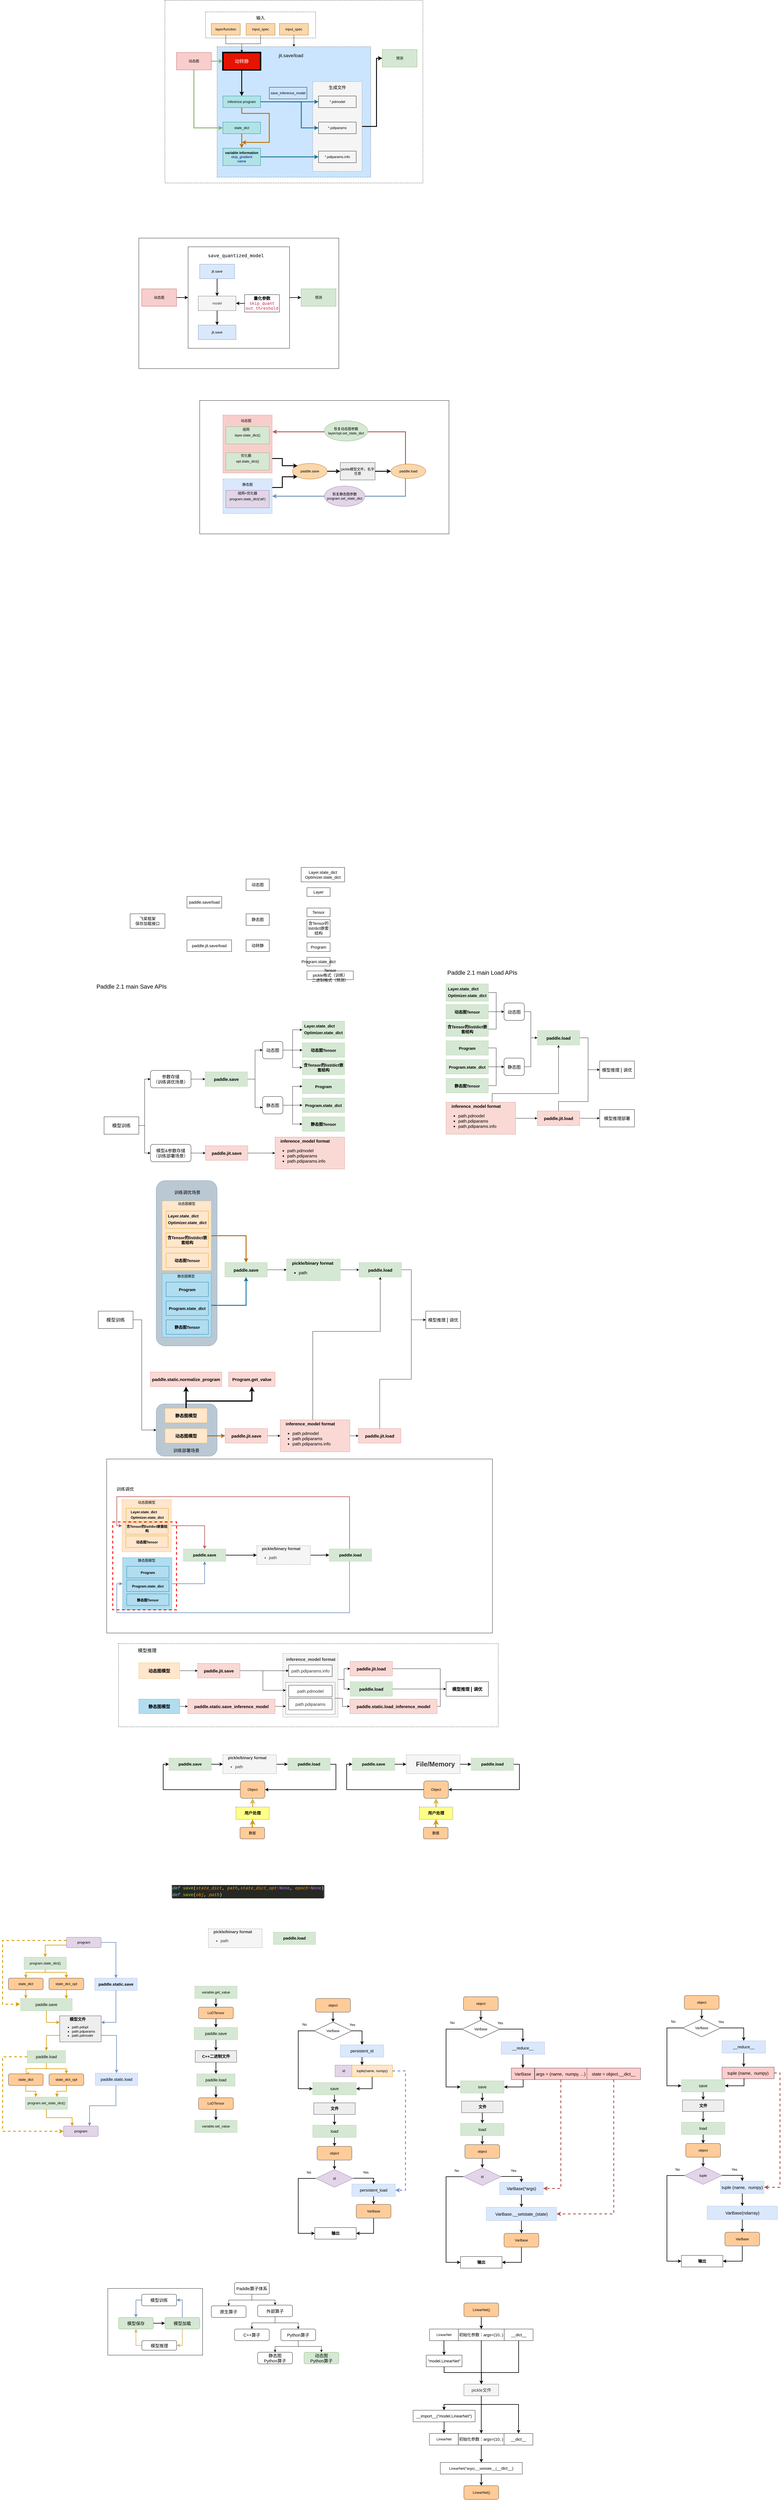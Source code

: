 <mxfile version="14.7.10" type="github" pages="4">
  <diagram id="uEBJ2LFbih4l7-N4XgLi" name="Page-1">
    <mxGraphModel dx="1506" dy="408" grid="1" gridSize="10" guides="1" tooltips="1" connect="1" arrows="1" fold="1" page="1" pageScale="1" pageWidth="827" pageHeight="1169" math="0" shadow="0">
      <root>
        <mxCell id="0" />
        <mxCell id="1" parent="0" />
        <mxCell id="fOg47dmw1aCrx5oBYlDT-48" value="" style="rounded=0;whiteSpace=wrap;html=1;" vertex="1" parent="1">
          <mxGeometry x="-197" y="8020" width="327" height="230" as="geometry" />
        </mxCell>
        <mxCell id="pZal6IcKLXGHTKN8507M-109" value="" style="rounded=0;whiteSpace=wrap;html=1;dashed=1;" parent="1" vertex="1">
          <mxGeometry x="-160" y="5796.5" width="1310" height="287" as="geometry" />
        </mxCell>
        <mxCell id="pZal6IcKLXGHTKN8507M-106" style="edgeStyle=orthogonalEdgeStyle;rounded=0;jumpSize=3;orthogonalLoop=1;jettySize=auto;html=1;entryX=0;entryY=0.5;entryDx=0;entryDy=0;strokeColor=#000000;strokeWidth=1;" parent="1" source="pZal6IcKLXGHTKN8507M-28" target="pZal6IcKLXGHTKN8507M-29" edge="1">
          <mxGeometry relative="1" as="geometry">
            <Array as="points">
              <mxPoint x="618" y="5920" />
              <mxPoint x="618" y="5883" />
            </Array>
          </mxGeometry>
        </mxCell>
        <mxCell id="pZal6IcKLXGHTKN8507M-107" style="edgeStyle=orthogonalEdgeStyle;rounded=0;jumpSize=3;orthogonalLoop=1;jettySize=auto;html=1;entryX=0;entryY=0.5;entryDx=0;entryDy=0;strokeColor=#000000;strokeWidth=1;" parent="1" source="pZal6IcKLXGHTKN8507M-28" target="pZal6IcKLXGHTKN8507M-40" edge="1">
          <mxGeometry relative="1" as="geometry">
            <Array as="points">
              <mxPoint x="618" y="5920" />
              <mxPoint x="618" y="5953" />
            </Array>
          </mxGeometry>
        </mxCell>
        <mxCell id="pZal6IcKLXGHTKN8507M-28" value="&lt;div style=&quot;text-align: center&quot;&gt;&lt;br&gt;&lt;/div&gt;" style="rounded=0;whiteSpace=wrap;html=1;dashed=1;align=left;fillColor=#f5f5f5;strokeColor=#666666;fontColor=#333333;" parent="1" vertex="1">
          <mxGeometry x="407" y="5830" width="190" height="220" as="geometry" />
        </mxCell>
        <mxCell id="pZal6IcKLXGHTKN8507M-100" style="edgeStyle=orthogonalEdgeStyle;rounded=0;orthogonalLoop=1;jettySize=auto;html=1;entryX=0;entryY=0.5;entryDx=0;entryDy=0;strokeColor=#000000;strokeWidth=1;" parent="1" source="pZal6IcKLXGHTKN8507M-93" target="pZal6IcKLXGHTKN8507M-99" edge="1">
          <mxGeometry relative="1" as="geometry" />
        </mxCell>
        <mxCell id="pZal6IcKLXGHTKN8507M-93" value="" style="rounded=0;whiteSpace=wrap;html=1;dashed=1;" parent="1" vertex="1">
          <mxGeometry x="417" y="5930" width="170" height="110" as="geometry" />
        </mxCell>
        <mxCell id="pZal6IcKLXGHTKN8507M-53" value="" style="rounded=0;whiteSpace=wrap;html=1;" parent="1" vertex="1">
          <mxGeometry x="-201" y="5160" width="1331" height="600" as="geometry" />
        </mxCell>
        <mxCell id="V-hVtXNCJ0RljTgiBPyl-197" value="" style="rounded=1;whiteSpace=wrap;html=1;dashed=1;fillColor=#bac8d3;strokeColor=#23445d;" parent="1" vertex="1">
          <mxGeometry x="-30" y="4200" width="210" height="570" as="geometry" />
        </mxCell>
        <mxCell id="V-hVtXNCJ0RljTgiBPyl-208" value="&lt;p style=&quot;line-height: 150%&quot;&gt;&lt;/p&gt;&lt;b style=&quot;font-size: 14px&quot;&gt;&lt;div style=&quot;text-align: left&quot;&gt;&lt;br&gt;&lt;/div&gt;&lt;/b&gt;&lt;p&gt;&lt;/p&gt;" style="rounded=0;whiteSpace=wrap;html=1;dashed=1;strokeColor=#10739e;fillColor=#b1ddf0;" parent="1" vertex="1">
          <mxGeometry x="-10" y="4520" width="170" height="220" as="geometry" />
        </mxCell>
        <mxCell id="V-hVtXNCJ0RljTgiBPyl-220" style="edgeStyle=orthogonalEdgeStyle;rounded=0;orthogonalLoop=1;jettySize=auto;html=1;entryX=0.5;entryY=0;entryDx=0;entryDy=0;fillColor=#fad7ac;strokeColor=#b46504;jumpSize=9;strokeWidth=3;" parent="1" source="V-hVtXNCJ0RljTgiBPyl-215" target="V-hVtXNCJ0RljTgiBPyl-213" edge="1">
          <mxGeometry relative="1" as="geometry" />
        </mxCell>
        <mxCell id="V-hVtXNCJ0RljTgiBPyl-215" value="" style="rounded=0;whiteSpace=wrap;html=1;dashed=1;strokeColor=#d79b00;fillColor=#ffe6cc;" parent="1" vertex="1">
          <mxGeometry x="-10" y="4270" width="170" height="240" as="geometry" />
        </mxCell>
        <mxCell id="vFZj6HboasWms6hBBT86-83" value="" style="rounded=0;whiteSpace=wrap;html=1;strokeWidth=1;" parent="1" vertex="1">
          <mxGeometry x="120" y="1510" width="860" height="460" as="geometry" />
        </mxCell>
        <mxCell id="vFZj6HboasWms6hBBT86-77" style="edgeStyle=orthogonalEdgeStyle;rounded=0;orthogonalLoop=1;jettySize=auto;html=1;entryX=0;entryY=0;entryDx=0;entryDy=0;strokeWidth=3;exitX=1;exitY=0.75;exitDx=0;exitDy=0;" parent="1" source="vFZj6HboasWms6hBBT86-63" target="vFZj6HboasWms6hBBT86-69" edge="1">
          <mxGeometry relative="1" as="geometry" />
        </mxCell>
        <mxCell id="vFZj6HboasWms6hBBT86-63" value="" style="rounded=0;whiteSpace=wrap;html=1;strokeColor=#b85450;strokeWidth=1;fillColor=#f8cecc;dashed=1;" parent="1" vertex="1">
          <mxGeometry x="200" y="1560" width="170" height="200" as="geometry" />
        </mxCell>
        <mxCell id="vFZj6HboasWms6hBBT86-81" style="edgeStyle=orthogonalEdgeStyle;rounded=0;orthogonalLoop=1;jettySize=auto;html=1;entryX=0;entryY=1;entryDx=0;entryDy=0;strokeWidth=3;exitX=1;exitY=0.25;exitDx=0;exitDy=0;" parent="1" source="vFZj6HboasWms6hBBT86-65" target="vFZj6HboasWms6hBBT86-69" edge="1">
          <mxGeometry relative="1" as="geometry" />
        </mxCell>
        <mxCell id="vFZj6HboasWms6hBBT86-65" value="" style="rounded=0;whiteSpace=wrap;html=1;strokeColor=#6c8ebf;strokeWidth=1;fillColor=#dae8fc;dashed=1;" parent="1" vertex="1">
          <mxGeometry x="200" y="1780" width="170" height="120" as="geometry" />
        </mxCell>
        <mxCell id="vFZj6HboasWms6hBBT86-53" value="" style="rounded=0;whiteSpace=wrap;html=1;strokeWidth=1;" parent="1" vertex="1">
          <mxGeometry x="-90" y="950" width="690" height="450" as="geometry" />
        </mxCell>
        <mxCell id="vFZj6HboasWms6hBBT86-52" style="edgeStyle=orthogonalEdgeStyle;rounded=0;orthogonalLoop=1;jettySize=auto;html=1;entryX=0;entryY=0.5;entryDx=0;entryDy=0;strokeWidth=2;" parent="1" source="vFZj6HboasWms6hBBT86-38" target="vFZj6HboasWms6hBBT86-50" edge="1">
          <mxGeometry relative="1" as="geometry" />
        </mxCell>
        <mxCell id="vFZj6HboasWms6hBBT86-38" value="" style="rounded=0;whiteSpace=wrap;html=1;" parent="1" vertex="1">
          <mxGeometry x="80" y="980" width="350" height="350" as="geometry" />
        </mxCell>
        <mxCell id="vFZj6HboasWms6hBBT86-36" value="" style="rounded=0;whiteSpace=wrap;html=1;dashed=1;strokeWidth=1;" parent="1" vertex="1">
          <mxGeometry y="130" width="890" height="630" as="geometry" />
        </mxCell>
        <mxCell id="vFZj6HboasWms6hBBT86-22" value="" style="rounded=0;whiteSpace=wrap;html=1;dashed=1;strokeWidth=1;fillColor=#cce5ff;strokeColor=#36393d;" parent="1" vertex="1">
          <mxGeometry x="180" y="290" width="530" height="450" as="geometry" />
        </mxCell>
        <mxCell id="vFZj6HboasWms6hBBT86-32" value="" style="rounded=0;whiteSpace=wrap;html=1;dashed=1;strokeWidth=1;fillColor=none;" parent="1" vertex="1">
          <mxGeometry x="140" y="170" width="380" height="90" as="geometry" />
        </mxCell>
        <mxCell id="vFZj6HboasWms6hBBT86-35" style="edgeStyle=orthogonalEdgeStyle;rounded=0;orthogonalLoop=1;jettySize=auto;html=1;entryX=0;entryY=0.5;entryDx=0;entryDy=0;strokeWidth=3;" parent="1" source="vFZj6HboasWms6hBBT86-20" target="vFZj6HboasWms6hBBT86-34" edge="1">
          <mxGeometry relative="1" as="geometry">
            <Array as="points">
              <mxPoint x="730" y="565" />
              <mxPoint x="730" y="330" />
            </Array>
          </mxGeometry>
        </mxCell>
        <mxCell id="vFZj6HboasWms6hBBT86-20" value="" style="rounded=0;whiteSpace=wrap;html=1;strokeWidth=1;fillColor=#f5f5f5;dashed=1;strokeColor=#666666;fontColor=#333333;" parent="1" vertex="1">
          <mxGeometry x="510" y="410" width="170" height="310" as="geometry" />
        </mxCell>
        <mxCell id="vFZj6HboasWms6hBBT86-19" style="edgeStyle=orthogonalEdgeStyle;rounded=0;orthogonalLoop=1;jettySize=auto;html=1;entryX=0.5;entryY=0;entryDx=0;entryDy=0;strokeWidth=3;" parent="1" source="vFZj6HboasWms6hBBT86-1" target="vFZj6HboasWms6hBBT86-3" edge="1">
          <mxGeometry relative="1" as="geometry" />
        </mxCell>
        <mxCell id="vFZj6HboasWms6hBBT86-1" value="&lt;font style=&quot;font-size: 16px&quot;&gt;动转静&lt;/font&gt;" style="rounded=0;whiteSpace=wrap;html=1;fillColor=#e51400;strokeWidth=5;fontColor=#ffffff;" parent="1" vertex="1">
          <mxGeometry x="200" y="310" width="130" height="60" as="geometry" />
        </mxCell>
        <mxCell id="vFZj6HboasWms6hBBT86-17" style="edgeStyle=orthogonalEdgeStyle;rounded=0;orthogonalLoop=1;jettySize=auto;html=1;entryX=0;entryY=0.5;entryDx=0;entryDy=0;fillColor=#d5e8d4;strokeColor=#82b366;strokeWidth=3;gradientColor=#97d077;" parent="1" source="vFZj6HboasWms6hBBT86-2" target="vFZj6HboasWms6hBBT86-1" edge="1">
          <mxGeometry relative="1" as="geometry" />
        </mxCell>
        <mxCell id="vFZj6HboasWms6hBBT86-18" style="edgeStyle=orthogonalEdgeStyle;rounded=0;orthogonalLoop=1;jettySize=auto;html=1;entryX=0;entryY=0.5;entryDx=0;entryDy=0;fillColor=#d5e8d4;strokeColor=#82b366;strokeWidth=3;gradientColor=#97d077;" parent="1" source="vFZj6HboasWms6hBBT86-2" target="vFZj6HboasWms6hBBT86-4" edge="1">
          <mxGeometry relative="1" as="geometry">
            <Array as="points">
              <mxPoint x="100" y="570" />
            </Array>
          </mxGeometry>
        </mxCell>
        <mxCell id="vFZj6HboasWms6hBBT86-2" value="动态图" style="rounded=0;whiteSpace=wrap;html=1;fillColor=#f8cecc;strokeColor=#b85450;" parent="1" vertex="1">
          <mxGeometry x="40" y="310" width="120" height="60" as="geometry" />
        </mxCell>
        <mxCell id="vFZj6HboasWms6hBBT86-10" style="edgeStyle=orthogonalEdgeStyle;rounded=0;orthogonalLoop=1;jettySize=auto;html=1;entryX=0;entryY=0.5;entryDx=0;entryDy=0;fillColor=#b1ddf0;strokeColor=#10739e;strokeWidth=3;" parent="1" source="vFZj6HboasWms6hBBT86-3" target="vFZj6HboasWms6hBBT86-7" edge="1">
          <mxGeometry relative="1" as="geometry" />
        </mxCell>
        <mxCell id="vFZj6HboasWms6hBBT86-16" style="edgeStyle=orthogonalEdgeStyle;rounded=0;orthogonalLoop=1;jettySize=auto;html=1;fillColor=#f0a30a;strokeColor=#BD7000;strokeWidth=3;" parent="1" source="vFZj6HboasWms6hBBT86-3" edge="1">
          <mxGeometry relative="1" as="geometry">
            <mxPoint x="265" y="620" as="targetPoint" />
            <Array as="points">
              <mxPoint x="265" y="520" />
              <mxPoint x="360" y="520" />
            </Array>
          </mxGeometry>
        </mxCell>
        <mxCell id="vFZj6HboasWms6hBBT86-3" value="inference program" style="rounded=0;whiteSpace=wrap;html=1;fillColor=#b0e3e6;strokeColor=#0e8088;" parent="1" vertex="1">
          <mxGeometry x="200" y="460" width="130" height="40" as="geometry" />
        </mxCell>
        <mxCell id="vFZj6HboasWms6hBBT86-11" style="edgeStyle=orthogonalEdgeStyle;rounded=0;orthogonalLoop=1;jettySize=auto;html=1;entryX=0;entryY=0.5;entryDx=0;entryDy=0;fillColor=#b1ddf0;strokeColor=#10739e;strokeWidth=3;" parent="1" target="vFZj6HboasWms6hBBT86-8" edge="1">
          <mxGeometry relative="1" as="geometry">
            <mxPoint x="410" y="480" as="sourcePoint" />
          </mxGeometry>
        </mxCell>
        <mxCell id="vFZj6HboasWms6hBBT86-14" style="edgeStyle=orthogonalEdgeStyle;rounded=0;orthogonalLoop=1;jettySize=auto;html=1;entryX=0.5;entryY=0;entryDx=0;entryDy=0;fillColor=#f0a30a;strokeColor=#BD7000;strokeWidth=3;" parent="1" source="vFZj6HboasWms6hBBT86-4" target="vFZj6HboasWms6hBBT86-5" edge="1">
          <mxGeometry relative="1" as="geometry" />
        </mxCell>
        <mxCell id="vFZj6HboasWms6hBBT86-4" value="state_dict" style="rounded=0;whiteSpace=wrap;html=1;fillColor=#b0e3e6;strokeColor=#0e8088;" parent="1" vertex="1">
          <mxGeometry x="200" y="550" width="130" height="40" as="geometry" />
        </mxCell>
        <mxCell id="vFZj6HboasWms6hBBT86-12" style="edgeStyle=orthogonalEdgeStyle;rounded=0;orthogonalLoop=1;jettySize=auto;html=1;entryX=0;entryY=0.5;entryDx=0;entryDy=0;fillColor=#b1ddf0;strokeColor=#10739e;strokeWidth=3;" parent="1" source="vFZj6HboasWms6hBBT86-5" target="vFZj6HboasWms6hBBT86-9" edge="1">
          <mxGeometry relative="1" as="geometry" />
        </mxCell>
        <mxCell id="vFZj6HboasWms6hBBT86-5" value="&lt;b&gt;variable information&lt;/b&gt;&lt;br&gt;&lt;font color=&quot;#000099&quot;&gt;stop_gradient&lt;br&gt;name&lt;/font&gt;" style="rounded=0;whiteSpace=wrap;html=1;fillColor=#b0e3e6;strokeColor=#0e8088;" parent="1" vertex="1">
          <mxGeometry x="200" y="640" width="130" height="60" as="geometry" />
        </mxCell>
        <mxCell id="vFZj6HboasWms6hBBT86-6" value="save_inference_model" style="rounded=0;whiteSpace=wrap;html=1;fillColor=none;" parent="1" vertex="1">
          <mxGeometry x="360" y="430" width="130" height="40" as="geometry" />
        </mxCell>
        <mxCell id="vFZj6HboasWms6hBBT86-7" value="*.pdmodel" style="rounded=0;whiteSpace=wrap;html=1;fillColor=none;" parent="1" vertex="1">
          <mxGeometry x="530" y="460" width="130" height="40" as="geometry" />
        </mxCell>
        <mxCell id="vFZj6HboasWms6hBBT86-8" value="*.pdiparams" style="rounded=0;whiteSpace=wrap;html=1;fillColor=none;" parent="1" vertex="1">
          <mxGeometry x="530" y="550" width="130" height="40" as="geometry" />
        </mxCell>
        <mxCell id="vFZj6HboasWms6hBBT86-9" value="*.pdiparams.info" style="rounded=0;whiteSpace=wrap;html=1;fillColor=none;" parent="1" vertex="1">
          <mxGeometry x="530" y="650" width="130" height="40" as="geometry" />
        </mxCell>
        <mxCell id="vFZj6HboasWms6hBBT86-21" value="&lt;font style=&quot;font-size: 15px&quot;&gt;生成文件&lt;/font&gt;" style="text;html=1;strokeColor=none;fillColor=none;align=center;verticalAlign=middle;whiteSpace=wrap;rounded=0;dashed=1;" parent="1" vertex="1">
          <mxGeometry x="560" y="420" width="70" height="20" as="geometry" />
        </mxCell>
        <mxCell id="vFZj6HboasWms6hBBT86-23" value="&lt;font style=&quot;font-size: 16px&quot;&gt;jit.save/load&lt;/font&gt;" style="text;html=1;strokeColor=none;fillColor=none;align=center;verticalAlign=middle;whiteSpace=wrap;rounded=0;dashed=1;" parent="1" vertex="1">
          <mxGeometry x="400" y="310" width="70" height="20" as="geometry" />
        </mxCell>
        <mxCell id="vFZj6HboasWms6hBBT86-28" style="edgeStyle=orthogonalEdgeStyle;rounded=0;orthogonalLoop=1;jettySize=auto;html=1;entryX=0.5;entryY=0;entryDx=0;entryDy=0;" parent="1" source="vFZj6HboasWms6hBBT86-24" target="vFZj6HboasWms6hBBT86-1" edge="1">
          <mxGeometry relative="1" as="geometry" />
        </mxCell>
        <mxCell id="vFZj6HboasWms6hBBT86-24" value="layer/function" style="rounded=0;whiteSpace=wrap;html=1;fillColor=#fad7ac;strokeColor=#b46504;" parent="1" vertex="1">
          <mxGeometry x="160" y="210" width="100" height="40" as="geometry" />
        </mxCell>
        <mxCell id="vFZj6HboasWms6hBBT86-31" style="edgeStyle=orthogonalEdgeStyle;rounded=0;orthogonalLoop=1;jettySize=auto;html=1;entryX=0.5;entryY=0;entryDx=0;entryDy=0;" parent="1" source="vFZj6HboasWms6hBBT86-25" target="vFZj6HboasWms6hBBT86-1" edge="1">
          <mxGeometry relative="1" as="geometry" />
        </mxCell>
        <mxCell id="vFZj6HboasWms6hBBT86-25" value="input_spec" style="rounded=0;whiteSpace=wrap;html=1;fillColor=#fad7ac;strokeColor=#b46504;" parent="1" vertex="1">
          <mxGeometry x="280" y="210" width="100" height="40" as="geometry" />
        </mxCell>
        <mxCell id="vFZj6HboasWms6hBBT86-30" style="edgeStyle=orthogonalEdgeStyle;rounded=0;orthogonalLoop=1;jettySize=auto;html=1;" parent="1" source="vFZj6HboasWms6hBBT86-26" target="vFZj6HboasWms6hBBT86-22" edge="1">
          <mxGeometry relative="1" as="geometry" />
        </mxCell>
        <mxCell id="vFZj6HboasWms6hBBT86-26" value="input_spec" style="rounded=0;whiteSpace=wrap;html=1;fillColor=#fad7ac;strokeColor=#b46504;" parent="1" vertex="1">
          <mxGeometry x="395" y="210" width="100" height="40" as="geometry" />
        </mxCell>
        <mxCell id="vFZj6HboasWms6hBBT86-33" value="&lt;font style=&quot;font-size: 15px&quot;&gt;输入&lt;/font&gt;" style="text;html=1;strokeColor=none;fillColor=none;align=center;verticalAlign=middle;whiteSpace=wrap;rounded=0;dashed=1;" parent="1" vertex="1">
          <mxGeometry x="295" y="180" width="70" height="20" as="geometry" />
        </mxCell>
        <mxCell id="vFZj6HboasWms6hBBT86-34" value="预测" style="rounded=0;whiteSpace=wrap;html=1;fillColor=#d5e8d4;strokeColor=#82b366;" parent="1" vertex="1">
          <mxGeometry x="750" y="300" width="120" height="60" as="geometry" />
        </mxCell>
        <mxCell id="vFZj6HboasWms6hBBT86-42" style="edgeStyle=orthogonalEdgeStyle;rounded=0;orthogonalLoop=1;jettySize=auto;html=1;entryX=0.5;entryY=0;entryDx=0;entryDy=0;strokeWidth=2;" parent="1" source="vFZj6HboasWms6hBBT86-39" target="vFZj6HboasWms6hBBT86-40" edge="1">
          <mxGeometry relative="1" as="geometry" />
        </mxCell>
        <mxCell id="vFZj6HboasWms6hBBT86-39" value="jit.save" style="rounded=0;whiteSpace=wrap;html=1;strokeWidth=1;fillColor=#dae8fc;strokeColor=#6c8ebf;" parent="1" vertex="1">
          <mxGeometry x="120" y="1040" width="120" height="50" as="geometry" />
        </mxCell>
        <mxCell id="vFZj6HboasWms6hBBT86-45" style="edgeStyle=orthogonalEdgeStyle;rounded=0;orthogonalLoop=1;jettySize=auto;html=1;entryX=0.5;entryY=0;entryDx=0;entryDy=0;strokeWidth=2;" parent="1" source="vFZj6HboasWms6hBBT86-40" target="vFZj6HboasWms6hBBT86-44" edge="1">
          <mxGeometry relative="1" as="geometry" />
        </mxCell>
        <mxCell id="vFZj6HboasWms6hBBT86-40" value="model" style="rounded=0;whiteSpace=wrap;html=1;strokeWidth=1;fillColor=#f5f5f5;strokeColor=#666666;fontColor=#333333;" parent="1" vertex="1">
          <mxGeometry x="115" y="1150" width="130" height="50" as="geometry" />
        </mxCell>
        <mxCell id="vFZj6HboasWms6hBBT86-43" style="edgeStyle=orthogonalEdgeStyle;rounded=0;orthogonalLoop=1;jettySize=auto;html=1;entryX=1;entryY=0.5;entryDx=0;entryDy=0;strokeWidth=2;" parent="1" source="vFZj6HboasWms6hBBT86-41" target="vFZj6HboasWms6hBBT86-40" edge="1">
          <mxGeometry relative="1" as="geometry" />
        </mxCell>
        <mxCell id="vFZj6HboasWms6hBBT86-41" value="&lt;span style=&quot;font-family: &amp;#34;source code pro&amp;#34; , monospace ; font-size: 14.4px ; text-align: left ; background-color: rgb(254 , 254 , 254)&quot;&gt;&lt;b&gt;量化参数&lt;/b&gt;&lt;br&gt;&lt;font color=&quot;#c7254e&quot;&gt;skip_quant&lt;/font&gt;&lt;br&gt;&lt;/span&gt;&lt;span style=&quot;color: rgb(199 , 37 , 78) ; font-family: &amp;#34;source code pro&amp;#34; , monospace ; font-size: 14.4px ; text-align: left ; background-color: rgb(254 , 254 , 254)&quot;&gt;out_threshold&lt;/span&gt;&lt;span style=&quot;color: rgb(199 , 37 , 78) ; font-family: &amp;#34;source code pro&amp;#34; , monospace ; font-size: 14.4px ; text-align: left ; background-color: rgb(254 , 254 , 254)&quot;&gt;&lt;br&gt;&lt;/span&gt;" style="rounded=0;whiteSpace=wrap;html=1;strokeWidth=1;fillColor=none;" parent="1" vertex="1">
          <mxGeometry x="275" y="1145" width="120" height="60" as="geometry" />
        </mxCell>
        <mxCell id="vFZj6HboasWms6hBBT86-44" value="jit.save" style="rounded=0;whiteSpace=wrap;html=1;strokeWidth=1;fillColor=#dae8fc;strokeColor=#6c8ebf;" parent="1" vertex="1">
          <mxGeometry x="115" y="1250" width="130" height="50" as="geometry" />
        </mxCell>
        <mxCell id="vFZj6HboasWms6hBBT86-46" value="&lt;span style=&quot;font-family: &amp;#34;source code pro&amp;#34; , monospace ; text-align: left ; background-color: rgb(254 , 254 , 254)&quot;&gt;&lt;font style=&quot;font-size: 16px&quot;&gt;save_quantized_model&lt;/font&gt;&lt;/span&gt;" style="text;html=1;strokeColor=none;fillColor=none;align=center;verticalAlign=middle;whiteSpace=wrap;rounded=0;" parent="1" vertex="1">
          <mxGeometry x="150" y="1000" width="190" height="20" as="geometry" />
        </mxCell>
        <mxCell id="vFZj6HboasWms6hBBT86-51" style="edgeStyle=orthogonalEdgeStyle;rounded=0;orthogonalLoop=1;jettySize=auto;html=1;entryX=0;entryY=0.5;entryDx=0;entryDy=0;strokeWidth=2;" parent="1" source="vFZj6HboasWms6hBBT86-48" target="vFZj6HboasWms6hBBT86-38" edge="1">
          <mxGeometry relative="1" as="geometry" />
        </mxCell>
        <mxCell id="vFZj6HboasWms6hBBT86-48" value="动态图" style="rounded=0;whiteSpace=wrap;html=1;fillColor=#f8cecc;strokeColor=#b85450;" parent="1" vertex="1">
          <mxGeometry x="-80" y="1125" width="120" height="60" as="geometry" />
        </mxCell>
        <mxCell id="vFZj6HboasWms6hBBT86-50" value="预测" style="rounded=0;whiteSpace=wrap;html=1;fillColor=#d5e8d4;strokeColor=#82b366;" parent="1" vertex="1">
          <mxGeometry x="470" y="1125" width="120" height="60" as="geometry" />
        </mxCell>
        <mxCell id="vFZj6HboasWms6hBBT86-55" value="layer.state_dict()" style="rounded=0;whiteSpace=wrap;html=1;strokeColor=#82b366;strokeWidth=1;fillColor=#d5e8d4;" parent="1" vertex="1">
          <mxGeometry x="210" y="1600" width="150" height="60" as="geometry" />
        </mxCell>
        <mxCell id="vFZj6HboasWms6hBBT86-56" value="组网" style="text;html=1;strokeColor=none;fillColor=none;align=center;verticalAlign=middle;whiteSpace=wrap;rounded=0;" parent="1" vertex="1">
          <mxGeometry x="260" y="1600" width="40" height="20" as="geometry" />
        </mxCell>
        <mxCell id="vFZj6HboasWms6hBBT86-57" value="opt.state_dict()" style="rounded=0;whiteSpace=wrap;html=1;strokeColor=#82b366;strokeWidth=1;fillColor=#d5e8d4;" parent="1" vertex="1">
          <mxGeometry x="210" y="1690" width="150" height="60" as="geometry" />
        </mxCell>
        <mxCell id="vFZj6HboasWms6hBBT86-58" value="优化器" style="text;html=1;strokeColor=none;fillColor=none;align=center;verticalAlign=middle;whiteSpace=wrap;rounded=0;" parent="1" vertex="1">
          <mxGeometry x="260" y="1690" width="40" height="20" as="geometry" />
        </mxCell>
        <mxCell id="vFZj6HboasWms6hBBT86-60" value="program.state_dict(&#39;all&#39;)" style="rounded=0;whiteSpace=wrap;html=1;strokeColor=#9673a6;strokeWidth=1;fillColor=#e1d5e7;" parent="1" vertex="1">
          <mxGeometry x="210" y="1820" width="150" height="60" as="geometry" />
        </mxCell>
        <mxCell id="vFZj6HboasWms6hBBT86-61" value="组网+优化器" style="text;html=1;strokeColor=none;fillColor=none;align=center;verticalAlign=middle;whiteSpace=wrap;rounded=0;" parent="1" vertex="1">
          <mxGeometry x="240" y="1820" width="90" height="20" as="geometry" />
        </mxCell>
        <mxCell id="vFZj6HboasWms6hBBT86-64" value="动态图" style="text;html=1;strokeColor=none;fillColor=none;align=center;verticalAlign=middle;whiteSpace=wrap;rounded=0;dashed=1;" parent="1" vertex="1">
          <mxGeometry x="260" y="1570" width="40" height="20" as="geometry" />
        </mxCell>
        <mxCell id="vFZj6HboasWms6hBBT86-67" value="静态图" style="text;html=1;strokeColor=none;fillColor=none;align=center;verticalAlign=middle;whiteSpace=wrap;rounded=0;dashed=1;" parent="1" vertex="1">
          <mxGeometry x="265" y="1790" width="40" height="20" as="geometry" />
        </mxCell>
        <mxCell id="vFZj6HboasWms6hBBT86-78" style="edgeStyle=orthogonalEdgeStyle;rounded=0;orthogonalLoop=1;jettySize=auto;html=1;entryX=0;entryY=0.5;entryDx=0;entryDy=0;strokeWidth=3;" parent="1" source="vFZj6HboasWms6hBBT86-69" target="vFZj6HboasWms6hBBT86-70" edge="1">
          <mxGeometry relative="1" as="geometry" />
        </mxCell>
        <mxCell id="vFZj6HboasWms6hBBT86-69" value="paddle.save" style="ellipse;whiteSpace=wrap;html=1;strokeWidth=1;fillColor=#fad7ac;strokeColor=#b46504;" parent="1" vertex="1">
          <mxGeometry x="440" y="1727" width="120" height="54" as="geometry" />
        </mxCell>
        <mxCell id="vFZj6HboasWms6hBBT86-79" style="edgeStyle=orthogonalEdgeStyle;rounded=0;orthogonalLoop=1;jettySize=auto;html=1;entryX=0;entryY=0.5;entryDx=0;entryDy=0;strokeWidth=3;" parent="1" source="vFZj6HboasWms6hBBT86-70" target="vFZj6HboasWms6hBBT86-71" edge="1">
          <mxGeometry relative="1" as="geometry" />
        </mxCell>
        <mxCell id="vFZj6HboasWms6hBBT86-70" value="pickle模型文件，名字任意" style="rounded=0;whiteSpace=wrap;html=1;strokeWidth=1;fillColor=#eeeeee;strokeColor=#36393d;" parent="1" vertex="1">
          <mxGeometry x="605" y="1724" width="120" height="60" as="geometry" />
        </mxCell>
        <mxCell id="vFZj6HboasWms6hBBT86-72" style="edgeStyle=orthogonalEdgeStyle;rounded=0;orthogonalLoop=1;jettySize=auto;html=1;entryX=1.005;entryY=0.29;entryDx=0;entryDy=0;entryPerimeter=0;strokeWidth=3;fillColor=#f8cecc;strokeColor=#b85450;" parent="1" source="vFZj6HboasWms6hBBT86-71" target="vFZj6HboasWms6hBBT86-63" edge="1">
          <mxGeometry relative="1" as="geometry">
            <Array as="points">
              <mxPoint x="830" y="1618" />
            </Array>
          </mxGeometry>
        </mxCell>
        <mxCell id="vFZj6HboasWms6hBBT86-73" style="edgeStyle=orthogonalEdgeStyle;rounded=0;orthogonalLoop=1;jettySize=auto;html=1;strokeWidth=3;entryX=1;entryY=0.5;entryDx=0;entryDy=0;fillColor=#dae8fc;strokeColor=#6c8ebf;" parent="1" source="vFZj6HboasWms6hBBT86-71" target="vFZj6HboasWms6hBBT86-65" edge="1">
          <mxGeometry relative="1" as="geometry">
            <mxPoint x="380" y="1850" as="targetPoint" />
            <Array as="points">
              <mxPoint x="830" y="1840" />
            </Array>
          </mxGeometry>
        </mxCell>
        <mxCell id="vFZj6HboasWms6hBBT86-71" value="paddle.load" style="ellipse;whiteSpace=wrap;html=1;strokeWidth=1;fillColor=#fad7ac;strokeColor=#b46504;" parent="1" vertex="1">
          <mxGeometry x="780" y="1729" width="120" height="50" as="geometry" />
        </mxCell>
        <mxCell id="vFZj6HboasWms6hBBT86-74" value="恢复动态图参数layer/opt.set_state_dict" style="ellipse;whiteSpace=wrap;html=1;strokeWidth=1;fillColor=#d5e8d4;strokeColor=#82b366;" parent="1" vertex="1">
          <mxGeometry x="550" y="1580" width="150" height="70" as="geometry" />
        </mxCell>
        <mxCell id="vFZj6HboasWms6hBBT86-75" value="恢复静态图参数program.set_state_dict" style="ellipse;whiteSpace=wrap;html=1;strokeWidth=1;fillColor=#e1d5e7;strokeColor=#9673a6;" parent="1" vertex="1">
          <mxGeometry x="550" y="1805" width="140" height="70" as="geometry" />
        </mxCell>
        <mxCell id="V-hVtXNCJ0RljTgiBPyl-16" style="edgeStyle=orthogonalEdgeStyle;rounded=0;orthogonalLoop=1;jettySize=auto;html=1;entryX=0;entryY=0.5;entryDx=0;entryDy=0;" parent="1" source="V-hVtXNCJ0RljTgiBPyl-1" target="V-hVtXNCJ0RljTgiBPyl-2" edge="1">
          <mxGeometry relative="1" as="geometry" />
        </mxCell>
        <mxCell id="V-hVtXNCJ0RljTgiBPyl-17" style="edgeStyle=orthogonalEdgeStyle;rounded=0;orthogonalLoop=1;jettySize=auto;html=1;entryX=0;entryY=0.5;entryDx=0;entryDy=0;" parent="1" source="V-hVtXNCJ0RljTgiBPyl-1" target="V-hVtXNCJ0RljTgiBPyl-3" edge="1">
          <mxGeometry relative="1" as="geometry" />
        </mxCell>
        <mxCell id="V-hVtXNCJ0RljTgiBPyl-1" value="&lt;font style=&quot;font-size: 16px&quot;&gt;模型训练&lt;/font&gt;" style="rounded=0;whiteSpace=wrap;html=1;" parent="1" vertex="1">
          <mxGeometry x="-210" y="3980" width="120" height="60" as="geometry" />
        </mxCell>
        <mxCell id="V-hVtXNCJ0RljTgiBPyl-11" style="edgeStyle=orthogonalEdgeStyle;rounded=0;orthogonalLoop=1;jettySize=auto;html=1;entryX=0;entryY=0.5;entryDx=0;entryDy=0;" parent="1" source="V-hVtXNCJ0RljTgiBPyl-2" target="V-hVtXNCJ0RljTgiBPyl-4" edge="1">
          <mxGeometry relative="1" as="geometry" />
        </mxCell>
        <mxCell id="V-hVtXNCJ0RljTgiBPyl-2" value="&lt;font style=&quot;font-size: 15px&quot;&gt;参数存储&lt;br&gt;（训练调优场景）&lt;/font&gt;" style="rounded=1;whiteSpace=wrap;html=1;" parent="1" vertex="1">
          <mxGeometry x="-50" y="3820" width="140" height="60" as="geometry" />
        </mxCell>
        <mxCell id="V-hVtXNCJ0RljTgiBPyl-18" style="edgeStyle=orthogonalEdgeStyle;rounded=0;orthogonalLoop=1;jettySize=auto;html=1;entryX=0;entryY=0.5;entryDx=0;entryDy=0;" parent="1" source="V-hVtXNCJ0RljTgiBPyl-3" target="V-hVtXNCJ0RljTgiBPyl-5" edge="1">
          <mxGeometry relative="1" as="geometry" />
        </mxCell>
        <mxCell id="V-hVtXNCJ0RljTgiBPyl-3" value="&lt;font style=&quot;font-size: 15px&quot;&gt;模型&amp;amp;参数存储&lt;br&gt;（训练部署场景）&lt;/font&gt;" style="rounded=1;whiteSpace=wrap;html=1;" parent="1" vertex="1">
          <mxGeometry x="-50" y="4075" width="140" height="60" as="geometry" />
        </mxCell>
        <mxCell id="V-hVtXNCJ0RljTgiBPyl-160" style="edgeStyle=orthogonalEdgeStyle;rounded=0;orthogonalLoop=1;jettySize=auto;html=1;entryX=0;entryY=0.5;entryDx=0;entryDy=0;" parent="1" source="V-hVtXNCJ0RljTgiBPyl-4" target="V-hVtXNCJ0RljTgiBPyl-146" edge="1">
          <mxGeometry relative="1" as="geometry" />
        </mxCell>
        <mxCell id="V-hVtXNCJ0RljTgiBPyl-161" style="edgeStyle=orthogonalEdgeStyle;rounded=0;orthogonalLoop=1;jettySize=auto;html=1;entryX=0.003;entryY=0.628;entryDx=0;entryDy=0;entryPerimeter=0;" parent="1" source="V-hVtXNCJ0RljTgiBPyl-4" target="V-hVtXNCJ0RljTgiBPyl-147" edge="1">
          <mxGeometry relative="1" as="geometry" />
        </mxCell>
        <mxCell id="V-hVtXNCJ0RljTgiBPyl-4" value="&lt;b&gt;&lt;font style=&quot;font-size: 15px&quot;&gt;paddle.save&lt;/font&gt;&lt;/b&gt;" style="rounded=0;whiteSpace=wrap;html=1;dashed=1;fillColor=#d5e8d4;strokeColor=#82b366;" parent="1" vertex="1">
          <mxGeometry x="139" y="3825" width="146" height="50" as="geometry" />
        </mxCell>
        <mxCell id="V-hVtXNCJ0RljTgiBPyl-20" style="edgeStyle=orthogonalEdgeStyle;rounded=0;orthogonalLoop=1;jettySize=auto;html=1;entryX=0;entryY=0.5;entryDx=0;entryDy=0;" parent="1" source="V-hVtXNCJ0RljTgiBPyl-5" target="V-hVtXNCJ0RljTgiBPyl-10" edge="1">
          <mxGeometry relative="1" as="geometry" />
        </mxCell>
        <mxCell id="V-hVtXNCJ0RljTgiBPyl-5" value="&lt;b&gt;&lt;font style=&quot;font-size: 15px&quot;&gt;paddle.jit.save&lt;/font&gt;&lt;/b&gt;" style="rounded=0;whiteSpace=wrap;html=1;dashed=1;fillColor=#fad9d5;strokeColor=#ae4132;" parent="1" vertex="1">
          <mxGeometry x="140" y="4080" width="146" height="50" as="geometry" />
        </mxCell>
        <mxCell id="V-hVtXNCJ0RljTgiBPyl-6" value="&lt;p style=&quot;line-height: 150%&quot;&gt;&lt;/p&gt;&lt;b style=&quot;font-size: 14px&quot;&gt;&lt;div style=&quot;text-align: left&quot;&gt;&lt;b style=&quot;line-height: 150%&quot;&gt;Layer.state_dict&lt;/b&gt;&lt;/div&gt;&lt;/b&gt;&lt;div style=&quot;text-align: left ; font-size: 14px&quot;&gt;&lt;b style=&quot;line-height: 180%&quot;&gt;Optimizer.state_dict&lt;/b&gt;&lt;/div&gt;&lt;p&gt;&lt;/p&gt;" style="rounded=0;whiteSpace=wrap;html=1;dashed=1;fillColor=#d5e8d4;strokeColor=#82b366;" parent="1" vertex="1">
          <mxGeometry x="474" y="3650" width="146" height="60" as="geometry" />
        </mxCell>
        <mxCell id="V-hVtXNCJ0RljTgiBPyl-8" value="&lt;b&gt;&lt;font style=&quot;font-size: 14px&quot;&gt;动态图Tensor&lt;/font&gt;&lt;/b&gt;&lt;b&gt;&lt;font style=&quot;font-size: 15px&quot;&gt;&lt;br&gt;&lt;/font&gt;&lt;/b&gt;" style="rounded=0;whiteSpace=wrap;html=1;dashed=1;fillColor=#d5e8d4;strokeColor=#82b366;" parent="1" vertex="1">
          <mxGeometry x="474" y="3725" width="146" height="50" as="geometry" />
        </mxCell>
        <mxCell id="V-hVtXNCJ0RljTgiBPyl-9" value="&lt;b&gt;&lt;font&gt;&lt;font style=&quot;font-size: 14px&quot;&gt;含Tensor的list/dict嵌套结构&lt;/font&gt;&lt;br&gt;&lt;/font&gt;&lt;/b&gt;" style="rounded=0;whiteSpace=wrap;html=1;dashed=1;fillColor=#d5e8d4;strokeColor=#82b366;" parent="1" vertex="1">
          <mxGeometry x="474" y="3785" width="146" height="50" as="geometry" />
        </mxCell>
        <mxCell id="V-hVtXNCJ0RljTgiBPyl-10" value="&lt;div style=&quot;text-align: center&quot;&gt;&lt;b style=&quot;font-size: 15px&quot;&gt;&amp;nbsp; &amp;nbsp; inference_model format&lt;/b&gt;&lt;/div&gt;&lt;font style=&quot;font-size: 15px&quot;&gt;&lt;div&gt;&lt;ul&gt;&lt;li&gt;&lt;span&gt;path.pdmodel&lt;/span&gt;&lt;/li&gt;&lt;li&gt;&lt;span&gt;path.pdiparams&lt;/span&gt;&lt;/li&gt;&lt;li&gt;&lt;span&gt;path.pdiparams.info&lt;/span&gt;&lt;/li&gt;&lt;/ul&gt;&lt;/div&gt;&lt;/font&gt;" style="rounded=0;whiteSpace=wrap;html=1;dashed=1;align=left;fillColor=#fad9d5;strokeColor=#ae4132;" parent="1" vertex="1">
          <mxGeometry x="380" y="4050" width="240" height="110" as="geometry" />
        </mxCell>
        <mxCell id="V-hVtXNCJ0RljTgiBPyl-23" value="&lt;font style=&quot;font-size: 15px&quot;&gt;模型推理&amp;nbsp;&lt;/font&gt;&lt;font style=&quot;font-size: 18px&quot;&gt;|&amp;nbsp;&lt;/font&gt;&lt;font style=&quot;font-size: 15px&quot;&gt;调优&lt;/font&gt;" style="rounded=0;whiteSpace=wrap;html=1;" parent="1" vertex="1">
          <mxGeometry x="1500" y="3787.5" width="120" height="60" as="geometry" />
        </mxCell>
        <mxCell id="V-hVtXNCJ0RljTgiBPyl-194" style="edgeStyle=orthogonalEdgeStyle;rounded=0;orthogonalLoop=1;jettySize=auto;html=1;entryX=0;entryY=0.5;entryDx=0;entryDy=0;" parent="1" source="V-hVtXNCJ0RljTgiBPyl-32" target="V-hVtXNCJ0RljTgiBPyl-23" edge="1">
          <mxGeometry relative="1" as="geometry">
            <Array as="points">
              <mxPoint x="1460" y="3707.5" />
              <mxPoint x="1460" y="3817.5" />
            </Array>
          </mxGeometry>
        </mxCell>
        <mxCell id="V-hVtXNCJ0RljTgiBPyl-32" value="&lt;b&gt;&lt;font style=&quot;font-size: 15px&quot;&gt;paddle.load&lt;/font&gt;&lt;/b&gt;" style="rounded=0;whiteSpace=wrap;html=1;dashed=1;fillColor=#d5e8d4;strokeColor=#82b366;" parent="1" vertex="1">
          <mxGeometry x="1285" y="3682.5" width="146" height="50" as="geometry" />
        </mxCell>
        <mxCell id="V-hVtXNCJ0RljTgiBPyl-192" style="edgeStyle=orthogonalEdgeStyle;rounded=0;orthogonalLoop=1;jettySize=auto;html=1;entryX=0;entryY=0.5;entryDx=0;entryDy=0;" parent="1" source="V-hVtXNCJ0RljTgiBPyl-34" target="V-hVtXNCJ0RljTgiBPyl-191" edge="1">
          <mxGeometry relative="1" as="geometry" />
        </mxCell>
        <mxCell id="V-hVtXNCJ0RljTgiBPyl-195" style="edgeStyle=orthogonalEdgeStyle;rounded=0;orthogonalLoop=1;jettySize=auto;html=1;entryX=0;entryY=0.5;entryDx=0;entryDy=0;" parent="1" source="V-hVtXNCJ0RljTgiBPyl-34" target="V-hVtXNCJ0RljTgiBPyl-23" edge="1">
          <mxGeometry relative="1" as="geometry">
            <Array as="points">
              <mxPoint x="1358" y="3927.5" />
              <mxPoint x="1460" y="3927.5" />
              <mxPoint x="1460" y="3817.5" />
            </Array>
          </mxGeometry>
        </mxCell>
        <mxCell id="V-hVtXNCJ0RljTgiBPyl-34" value="&lt;b&gt;&lt;font style=&quot;font-size: 15px&quot;&gt;paddle.jit.load&lt;/font&gt;&lt;/b&gt;" style="rounded=0;whiteSpace=wrap;html=1;dashed=1;fillColor=#fad9d5;strokeColor=#ae4132;" parent="1" vertex="1">
          <mxGeometry x="1285" y="3960" width="146" height="50" as="geometry" />
        </mxCell>
        <mxCell id="V-hVtXNCJ0RljTgiBPyl-57" style="edgeStyle=orthogonalEdgeStyle;rounded=0;orthogonalLoop=1;jettySize=auto;html=1;entryX=0;entryY=0.5;entryDx=0;entryDy=0;" parent="1" source="V-hVtXNCJ0RljTgiBPyl-39" target="V-hVtXNCJ0RljTgiBPyl-34" edge="1">
          <mxGeometry relative="1" as="geometry" />
        </mxCell>
        <mxCell id="V-hVtXNCJ0RljTgiBPyl-62" style="edgeStyle=orthogonalEdgeStyle;rounded=0;orthogonalLoop=1;jettySize=auto;html=1;entryX=0.5;entryY=1;entryDx=0;entryDy=0;" parent="1" source="V-hVtXNCJ0RljTgiBPyl-39" target="V-hVtXNCJ0RljTgiBPyl-32" edge="1">
          <mxGeometry relative="1" as="geometry">
            <Array as="points">
              <mxPoint x="1129" y="3900" />
              <mxPoint x="1358" y="3900" />
            </Array>
          </mxGeometry>
        </mxCell>
        <mxCell id="V-hVtXNCJ0RljTgiBPyl-39" value="&lt;div style=&quot;text-align: center&quot;&gt;&lt;b style=&quot;font-size: 15px&quot;&gt;&amp;nbsp; &amp;nbsp; inference_model format&lt;/b&gt;&lt;/div&gt;&lt;font style=&quot;font-size: 15px&quot;&gt;&lt;div&gt;&lt;ul&gt;&lt;li&gt;&lt;span&gt;path.pdmodel&lt;/span&gt;&lt;/li&gt;&lt;li&gt;&lt;span&gt;path.pdiparams&lt;/span&gt;&lt;/li&gt;&lt;li&gt;&lt;span&gt;path.pdiparams.info&lt;/span&gt;&lt;/li&gt;&lt;/ul&gt;&lt;/div&gt;&lt;/font&gt;" style="rounded=0;whiteSpace=wrap;html=1;dashed=1;align=left;fillColor=#fad9d5;strokeColor=#ae4132;" parent="1" vertex="1">
          <mxGeometry x="970" y="3930" width="240" height="110" as="geometry" />
        </mxCell>
        <mxCell id="V-hVtXNCJ0RljTgiBPyl-64" value="&lt;font style=&quot;font-size: 20px&quot;&gt;Paddle 2.1 main Load APIs&lt;/font&gt;" style="text;html=1;strokeColor=none;fillColor=none;align=center;verticalAlign=middle;whiteSpace=wrap;rounded=0;dashed=1;" parent="1" vertex="1">
          <mxGeometry x="970" y="3471.5" width="250" height="20" as="geometry" />
        </mxCell>
        <mxCell id="V-hVtXNCJ0RljTgiBPyl-65" value="&lt;font style=&quot;font-size: 20px&quot;&gt;Paddle 2.1 main Save APIs&lt;/font&gt;" style="text;html=1;strokeColor=none;fillColor=none;align=center;verticalAlign=middle;whiteSpace=wrap;rounded=0;dashed=1;" parent="1" vertex="1">
          <mxGeometry x="-240" y="3520" width="250" height="20" as="geometry" />
        </mxCell>
        <mxCell id="V-hVtXNCJ0RljTgiBPyl-130" value="&lt;span style=&quot;font-size: 14px&quot;&gt;飞桨框架&lt;br&gt;保存加载接口&lt;/span&gt;" style="rounded=0;whiteSpace=wrap;html=1;" parent="1" vertex="1">
          <mxGeometry x="-120" y="3280" width="120" height="50" as="geometry" />
        </mxCell>
        <mxCell id="V-hVtXNCJ0RljTgiBPyl-131" value="&lt;span style=&quot;font-size: 14px&quot;&gt;paddle.save/load&lt;/span&gt;" style="rounded=0;whiteSpace=wrap;html=1;" parent="1" vertex="1">
          <mxGeometry x="76" y="3220" width="120" height="40" as="geometry" />
        </mxCell>
        <mxCell id="V-hVtXNCJ0RljTgiBPyl-132" value="&lt;span style=&quot;font-size: 14px&quot;&gt;paddle.jit.save/load&lt;/span&gt;" style="rounded=0;whiteSpace=wrap;html=1;" parent="1" vertex="1">
          <mxGeometry x="76" y="3370" width="154" height="40" as="geometry" />
        </mxCell>
        <mxCell id="V-hVtXNCJ0RljTgiBPyl-133" value="&lt;span style=&quot;font-size: 14px&quot;&gt;动态图&lt;/span&gt;" style="rounded=0;whiteSpace=wrap;html=1;" parent="1" vertex="1">
          <mxGeometry x="280" y="3160" width="80" height="40" as="geometry" />
        </mxCell>
        <mxCell id="V-hVtXNCJ0RljTgiBPyl-134" value="&lt;span style=&quot;font-size: 14px&quot;&gt;静态图&lt;/span&gt;" style="rounded=0;whiteSpace=wrap;html=1;" parent="1" vertex="1">
          <mxGeometry x="280" y="3280" width="80" height="40" as="geometry" />
        </mxCell>
        <mxCell id="V-hVtXNCJ0RljTgiBPyl-135" value="&lt;span style=&quot;font-size: 14px&quot;&gt;动转静&lt;/span&gt;" style="rounded=0;whiteSpace=wrap;html=1;" parent="1" vertex="1">
          <mxGeometry x="280" y="3370" width="80" height="40" as="geometry" />
        </mxCell>
        <mxCell id="V-hVtXNCJ0RljTgiBPyl-136" value="&lt;span style=&quot;font-size: 14px&quot;&gt;Layer.state_dict&lt;br&gt;Optimizer.state_dict&lt;br&gt;&lt;/span&gt;" style="rounded=0;whiteSpace=wrap;html=1;" parent="1" vertex="1">
          <mxGeometry x="470" y="3120" width="150" height="50" as="geometry" />
        </mxCell>
        <mxCell id="V-hVtXNCJ0RljTgiBPyl-137" value="&lt;span style=&quot;font-size: 14px&quot;&gt;Layer&lt;/span&gt;" style="rounded=0;whiteSpace=wrap;html=1;" parent="1" vertex="1">
          <mxGeometry x="490" y="3190" width="80" height="30" as="geometry" />
        </mxCell>
        <mxCell id="V-hVtXNCJ0RljTgiBPyl-139" value="&lt;span style=&quot;font-size: 14px&quot;&gt;Tensor&lt;/span&gt;" style="rounded=0;whiteSpace=wrap;html=1;" parent="1" vertex="1">
          <mxGeometry x="490" y="3260" width="80" height="30" as="geometry" />
        </mxCell>
        <mxCell id="V-hVtXNCJ0RljTgiBPyl-140" value="&lt;span style=&quot;font-size: 14px&quot;&gt;含Tensor的list/dict嵌套结构&lt;/span&gt;" style="rounded=0;whiteSpace=wrap;html=1;" parent="1" vertex="1">
          <mxGeometry x="490" y="3300" width="80" height="60" as="geometry" />
        </mxCell>
        <mxCell id="V-hVtXNCJ0RljTgiBPyl-142" value="&lt;span style=&quot;font-size: 14px&quot;&gt;Program&lt;/span&gt;" style="rounded=0;whiteSpace=wrap;html=1;" parent="1" vertex="1">
          <mxGeometry x="490" y="3380" width="80" height="30" as="geometry" />
        </mxCell>
        <mxCell id="V-hVtXNCJ0RljTgiBPyl-143" value="&lt;span style=&quot;font-size: 14px&quot;&gt;Program.state_dict&lt;/span&gt;" style="rounded=0;whiteSpace=wrap;html=1;" parent="1" vertex="1">
          <mxGeometry x="490" y="3430" width="80" height="30" as="geometry" />
        </mxCell>
        <mxCell id="V-hVtXNCJ0RljTgiBPyl-144" value="&lt;span style=&quot;font-size: 14px&quot;&gt;Tensor&lt;br&gt;pickle格式（训练）&lt;br&gt;二进制格式（预测）&lt;br&gt;&lt;/span&gt;" style="rounded=0;whiteSpace=wrap;html=1;" parent="1" vertex="1">
          <mxGeometry x="490" y="3477" width="160" height="30" as="geometry" />
        </mxCell>
        <mxCell id="V-hVtXNCJ0RljTgiBPyl-150" style="edgeStyle=orthogonalEdgeStyle;rounded=0;orthogonalLoop=1;jettySize=auto;html=1;entryX=0;entryY=0.5;entryDx=0;entryDy=0;" parent="1" source="V-hVtXNCJ0RljTgiBPyl-146" target="V-hVtXNCJ0RljTgiBPyl-8" edge="1">
          <mxGeometry relative="1" as="geometry" />
        </mxCell>
        <mxCell id="V-hVtXNCJ0RljTgiBPyl-151" style="edgeStyle=orthogonalEdgeStyle;rounded=0;orthogonalLoop=1;jettySize=auto;html=1;entryX=0;entryY=0.5;entryDx=0;entryDy=0;" parent="1" source="V-hVtXNCJ0RljTgiBPyl-146" target="V-hVtXNCJ0RljTgiBPyl-9" edge="1">
          <mxGeometry relative="1" as="geometry" />
        </mxCell>
        <mxCell id="V-hVtXNCJ0RljTgiBPyl-185" style="edgeStyle=orthogonalEdgeStyle;rounded=0;orthogonalLoop=1;jettySize=auto;html=1;entryX=0;entryY=0.5;entryDx=0;entryDy=0;" parent="1" source="V-hVtXNCJ0RljTgiBPyl-146" target="V-hVtXNCJ0RljTgiBPyl-6" edge="1">
          <mxGeometry relative="1" as="geometry" />
        </mxCell>
        <mxCell id="V-hVtXNCJ0RljTgiBPyl-146" value="&lt;span style=&quot;font-size: 15px&quot;&gt;动态图&lt;/span&gt;" style="rounded=1;whiteSpace=wrap;html=1;" parent="1" vertex="1">
          <mxGeometry x="337" y="3720" width="70" height="60" as="geometry" />
        </mxCell>
        <mxCell id="V-hVtXNCJ0RljTgiBPyl-155" style="edgeStyle=orthogonalEdgeStyle;rounded=0;orthogonalLoop=1;jettySize=auto;html=1;entryX=0;entryY=0.5;entryDx=0;entryDy=0;" parent="1" source="V-hVtXNCJ0RljTgiBPyl-147" target="V-hVtXNCJ0RljTgiBPyl-153" edge="1">
          <mxGeometry relative="1" as="geometry" />
        </mxCell>
        <mxCell id="V-hVtXNCJ0RljTgiBPyl-156" style="edgeStyle=orthogonalEdgeStyle;rounded=0;orthogonalLoop=1;jettySize=auto;html=1;entryX=0;entryY=0.5;entryDx=0;entryDy=0;" parent="1" source="V-hVtXNCJ0RljTgiBPyl-147" target="V-hVtXNCJ0RljTgiBPyl-154" edge="1">
          <mxGeometry relative="1" as="geometry" />
        </mxCell>
        <mxCell id="V-hVtXNCJ0RljTgiBPyl-157" style="edgeStyle=orthogonalEdgeStyle;rounded=0;orthogonalLoop=1;jettySize=auto;html=1;entryX=0;entryY=0.5;entryDx=0;entryDy=0;" parent="1" source="V-hVtXNCJ0RljTgiBPyl-147" target="V-hVtXNCJ0RljTgiBPyl-152" edge="1">
          <mxGeometry relative="1" as="geometry" />
        </mxCell>
        <mxCell id="V-hVtXNCJ0RljTgiBPyl-147" value="&lt;span style=&quot;font-size: 15px&quot;&gt;静态图&lt;/span&gt;" style="rounded=1;whiteSpace=wrap;html=1;" parent="1" vertex="1">
          <mxGeometry x="337" y="3910" width="70" height="60" as="geometry" />
        </mxCell>
        <mxCell id="V-hVtXNCJ0RljTgiBPyl-152" value="&lt;b&gt;&lt;font style=&quot;font-size: 14px&quot;&gt;静态图Tensor&lt;/font&gt;&lt;/b&gt;&lt;b&gt;&lt;font style=&quot;font-size: 15px&quot;&gt;&lt;br&gt;&lt;/font&gt;&lt;/b&gt;" style="rounded=0;whiteSpace=wrap;html=1;dashed=1;fillColor=#d5e8d4;strokeColor=#82b366;" parent="1" vertex="1">
          <mxGeometry x="474" y="3980" width="146" height="50" as="geometry" />
        </mxCell>
        <mxCell id="V-hVtXNCJ0RljTgiBPyl-153" value="&lt;b&gt;&lt;font style=&quot;font-size: 14px&quot;&gt;Program&lt;/font&gt;&lt;/b&gt;&lt;b&gt;&lt;font style=&quot;font-size: 15px&quot;&gt;&lt;br&gt;&lt;/font&gt;&lt;/b&gt;" style="rounded=0;whiteSpace=wrap;html=1;dashed=1;fillColor=#d5e8d4;strokeColor=#82b366;" parent="1" vertex="1">
          <mxGeometry x="474" y="3850" width="146" height="50" as="geometry" />
        </mxCell>
        <mxCell id="V-hVtXNCJ0RljTgiBPyl-154" value="&lt;b&gt;&lt;font style=&quot;font-size: 14px&quot;&gt;Program.state_dict&lt;/font&gt;&lt;/b&gt;&lt;b&gt;&lt;font style=&quot;font-size: 15px&quot;&gt;&lt;br&gt;&lt;/font&gt;&lt;/b&gt;" style="rounded=0;whiteSpace=wrap;html=1;dashed=1;fillColor=#d5e8d4;strokeColor=#82b366;" parent="1" vertex="1">
          <mxGeometry x="474" y="3915" width="146" height="50" as="geometry" />
        </mxCell>
        <mxCell id="V-hVtXNCJ0RljTgiBPyl-174" style="edgeStyle=orthogonalEdgeStyle;rounded=0;orthogonalLoop=1;jettySize=auto;html=1;entryX=0;entryY=0.5;entryDx=0;entryDy=0;" parent="1" source="V-hVtXNCJ0RljTgiBPyl-162" target="V-hVtXNCJ0RljTgiBPyl-172" edge="1">
          <mxGeometry relative="1" as="geometry" />
        </mxCell>
        <mxCell id="V-hVtXNCJ0RljTgiBPyl-162" value="&lt;p style=&quot;line-height: 150%&quot;&gt;&lt;/p&gt;&lt;b style=&quot;font-size: 14px&quot;&gt;&lt;div style=&quot;text-align: left&quot;&gt;&lt;b style=&quot;line-height: 150%&quot;&gt;Layer.state_dict&lt;/b&gt;&lt;/div&gt;&lt;/b&gt;&lt;div style=&quot;text-align: left ; font-size: 14px&quot;&gt;&lt;b style=&quot;line-height: 180%&quot;&gt;Optimizer.state_dict&lt;/b&gt;&lt;/div&gt;&lt;p&gt;&lt;/p&gt;" style="rounded=0;whiteSpace=wrap;html=1;dashed=1;fillColor=#d5e8d4;strokeColor=#82b366;" parent="1" vertex="1">
          <mxGeometry x="970" y="3521.5" width="146" height="60" as="geometry" />
        </mxCell>
        <mxCell id="V-hVtXNCJ0RljTgiBPyl-176" style="edgeStyle=orthogonalEdgeStyle;rounded=0;orthogonalLoop=1;jettySize=auto;html=1;entryX=0;entryY=0.5;entryDx=0;entryDy=0;" parent="1" source="V-hVtXNCJ0RljTgiBPyl-164" target="V-hVtXNCJ0RljTgiBPyl-172" edge="1">
          <mxGeometry relative="1" as="geometry" />
        </mxCell>
        <mxCell id="V-hVtXNCJ0RljTgiBPyl-164" value="&lt;b&gt;&lt;font style=&quot;font-size: 14px&quot;&gt;动态图Tensor&lt;/font&gt;&lt;/b&gt;&lt;b&gt;&lt;font style=&quot;font-size: 15px&quot;&gt;&lt;br&gt;&lt;/font&gt;&lt;/b&gt;" style="rounded=0;whiteSpace=wrap;html=1;dashed=1;fillColor=#d5e8d4;strokeColor=#82b366;" parent="1" vertex="1">
          <mxGeometry x="970" y="3592.5" width="146" height="50" as="geometry" />
        </mxCell>
        <mxCell id="V-hVtXNCJ0RljTgiBPyl-177" style="edgeStyle=orthogonalEdgeStyle;rounded=0;orthogonalLoop=1;jettySize=auto;html=1;entryX=0;entryY=0.5;entryDx=0;entryDy=0;" parent="1" source="V-hVtXNCJ0RljTgiBPyl-165" target="V-hVtXNCJ0RljTgiBPyl-172" edge="1">
          <mxGeometry relative="1" as="geometry" />
        </mxCell>
        <mxCell id="V-hVtXNCJ0RljTgiBPyl-165" value="&lt;b&gt;&lt;font&gt;&lt;font style=&quot;font-size: 14px&quot;&gt;含Tensor的list/dict嵌套结构&lt;/font&gt;&lt;br&gt;&lt;/font&gt;&lt;/b&gt;" style="rounded=0;whiteSpace=wrap;html=1;dashed=1;fillColor=#d5e8d4;strokeColor=#82b366;" parent="1" vertex="1">
          <mxGeometry x="970" y="3652.5" width="146" height="50" as="geometry" />
        </mxCell>
        <mxCell id="V-hVtXNCJ0RljTgiBPyl-180" style="edgeStyle=orthogonalEdgeStyle;rounded=0;orthogonalLoop=1;jettySize=auto;html=1;entryX=0;entryY=0.5;entryDx=0;entryDy=0;" parent="1" source="V-hVtXNCJ0RljTgiBPyl-166" target="V-hVtXNCJ0RljTgiBPyl-173" edge="1">
          <mxGeometry relative="1" as="geometry" />
        </mxCell>
        <mxCell id="V-hVtXNCJ0RljTgiBPyl-166" value="&lt;b&gt;&lt;font style=&quot;font-size: 14px&quot;&gt;静态图Tensor&lt;/font&gt;&lt;/b&gt;&lt;b&gt;&lt;font style=&quot;font-size: 15px&quot;&gt;&lt;br&gt;&lt;/font&gt;&lt;/b&gt;" style="rounded=0;whiteSpace=wrap;html=1;dashed=1;fillColor=#d5e8d4;strokeColor=#82b366;" parent="1" vertex="1">
          <mxGeometry x="970" y="3847.5" width="146" height="50" as="geometry" />
        </mxCell>
        <mxCell id="V-hVtXNCJ0RljTgiBPyl-178" style="edgeStyle=orthogonalEdgeStyle;rounded=0;orthogonalLoop=1;jettySize=auto;html=1;entryX=0;entryY=0.5;entryDx=0;entryDy=0;" parent="1" source="V-hVtXNCJ0RljTgiBPyl-167" target="V-hVtXNCJ0RljTgiBPyl-173" edge="1">
          <mxGeometry relative="1" as="geometry" />
        </mxCell>
        <mxCell id="V-hVtXNCJ0RljTgiBPyl-167" value="&lt;b&gt;&lt;font style=&quot;font-size: 14px&quot;&gt;Program&lt;/font&gt;&lt;/b&gt;&lt;b&gt;&lt;font style=&quot;font-size: 15px&quot;&gt;&lt;br&gt;&lt;/font&gt;&lt;/b&gt;" style="rounded=0;whiteSpace=wrap;html=1;dashed=1;fillColor=#d5e8d4;strokeColor=#82b366;" parent="1" vertex="1">
          <mxGeometry x="970" y="3717.5" width="146" height="50" as="geometry" />
        </mxCell>
        <mxCell id="V-hVtXNCJ0RljTgiBPyl-179" style="edgeStyle=orthogonalEdgeStyle;rounded=0;orthogonalLoop=1;jettySize=auto;html=1;entryX=0;entryY=0.5;entryDx=0;entryDy=0;" parent="1" source="V-hVtXNCJ0RljTgiBPyl-168" target="V-hVtXNCJ0RljTgiBPyl-173" edge="1">
          <mxGeometry relative="1" as="geometry" />
        </mxCell>
        <mxCell id="V-hVtXNCJ0RljTgiBPyl-168" value="&lt;b&gt;&lt;font style=&quot;font-size: 14px&quot;&gt;Program.state_dict&lt;/font&gt;&lt;/b&gt;&lt;b&gt;&lt;font style=&quot;font-size: 15px&quot;&gt;&lt;br&gt;&lt;/font&gt;&lt;/b&gt;" style="rounded=0;whiteSpace=wrap;html=1;dashed=1;fillColor=#d5e8d4;strokeColor=#82b366;" parent="1" vertex="1">
          <mxGeometry x="970" y="3782.5" width="146" height="50" as="geometry" />
        </mxCell>
        <mxCell id="V-hVtXNCJ0RljTgiBPyl-183" style="edgeStyle=orthogonalEdgeStyle;rounded=0;orthogonalLoop=1;jettySize=auto;html=1;entryX=0;entryY=0.5;entryDx=0;entryDy=0;" parent="1" source="V-hVtXNCJ0RljTgiBPyl-172" target="V-hVtXNCJ0RljTgiBPyl-32" edge="1">
          <mxGeometry relative="1" as="geometry" />
        </mxCell>
        <mxCell id="V-hVtXNCJ0RljTgiBPyl-172" value="&lt;span style=&quot;font-size: 15px&quot;&gt;动态图&lt;/span&gt;" style="rounded=1;whiteSpace=wrap;html=1;" parent="1" vertex="1">
          <mxGeometry x="1170" y="3587.5" width="70" height="60" as="geometry" />
        </mxCell>
        <mxCell id="V-hVtXNCJ0RljTgiBPyl-184" style="edgeStyle=orthogonalEdgeStyle;rounded=0;orthogonalLoop=1;jettySize=auto;html=1;entryX=0;entryY=0.5;entryDx=0;entryDy=0;" parent="1" source="V-hVtXNCJ0RljTgiBPyl-173" target="V-hVtXNCJ0RljTgiBPyl-32" edge="1">
          <mxGeometry relative="1" as="geometry" />
        </mxCell>
        <mxCell id="V-hVtXNCJ0RljTgiBPyl-173" value="&lt;span style=&quot;font-size: 15px&quot;&gt;静态图&lt;/span&gt;" style="rounded=1;whiteSpace=wrap;html=1;" parent="1" vertex="1">
          <mxGeometry x="1170" y="3777.5" width="70" height="60" as="geometry" />
        </mxCell>
        <mxCell id="V-hVtXNCJ0RljTgiBPyl-191" value="&lt;font style=&quot;font-size: 15px&quot;&gt;模型推理&lt;/font&gt;&lt;span style=&quot;font-size: 15px&quot;&gt;部署&lt;/span&gt;" style="rounded=0;whiteSpace=wrap;html=1;" parent="1" vertex="1">
          <mxGeometry x="1500" y="3955" width="120" height="60" as="geometry" />
        </mxCell>
        <mxCell id="V-hVtXNCJ0RljTgiBPyl-239" style="edgeStyle=orthogonalEdgeStyle;rounded=0;orthogonalLoop=1;jettySize=auto;html=1;entryX=0;entryY=0.5;entryDx=0;entryDy=0;exitX=1;exitY=0.5;exitDx=0;exitDy=0;" parent="1" source="V-hVtXNCJ0RljTgiBPyl-196" target="V-hVtXNCJ0RljTgiBPyl-210" edge="1">
          <mxGeometry relative="1" as="geometry">
            <Array as="points">
              <mxPoint x="-80" y="4680" />
              <mxPoint x="-80" y="5060" />
            </Array>
          </mxGeometry>
        </mxCell>
        <mxCell id="V-hVtXNCJ0RljTgiBPyl-196" value="&lt;font style=&quot;font-size: 16px&quot;&gt;模型训练&lt;/font&gt;" style="rounded=0;whiteSpace=wrap;html=1;" parent="1" vertex="1">
          <mxGeometry x="-230" y="4650" width="120" height="60" as="geometry" />
        </mxCell>
        <mxCell id="V-hVtXNCJ0RljTgiBPyl-198" value="&lt;span style=&quot;font-size: 15px&quot;&gt;训练调优场景&lt;/span&gt;" style="text;html=1;strokeColor=none;fillColor=none;align=center;verticalAlign=middle;whiteSpace=wrap;rounded=0;dashed=1;" parent="1" vertex="1">
          <mxGeometry x="-15.5" y="4220" width="185" height="40" as="geometry" />
        </mxCell>
        <mxCell id="V-hVtXNCJ0RljTgiBPyl-199" value="&lt;p style=&quot;line-height: 150%&quot;&gt;&lt;/p&gt;&lt;b style=&quot;font-size: 14px&quot;&gt;&lt;div style=&quot;text-align: left&quot;&gt;&lt;b style=&quot;line-height: 150%&quot;&gt;Layer.state_dict&lt;/b&gt;&lt;/div&gt;&lt;/b&gt;&lt;div style=&quot;text-align: left ; font-size: 14px&quot;&gt;&lt;b style=&quot;line-height: 180%&quot;&gt;Optimizer.state_dict&lt;/b&gt;&lt;/div&gt;&lt;p&gt;&lt;/p&gt;" style="rounded=0;whiteSpace=wrap;html=1;fillColor=#ffe6cc;strokeColor=#d79b00;" parent="1" vertex="1">
          <mxGeometry x="4" y="4305" width="146" height="60" as="geometry" />
        </mxCell>
        <mxCell id="V-hVtXNCJ0RljTgiBPyl-200" value="&lt;b&gt;&lt;font style=&quot;font-size: 14px&quot;&gt;动态图Tensor&lt;/font&gt;&lt;/b&gt;&lt;b&gt;&lt;font style=&quot;font-size: 15px&quot;&gt;&lt;br&gt;&lt;/font&gt;&lt;/b&gt;" style="rounded=0;whiteSpace=wrap;html=1;fillColor=#ffe6cc;strokeColor=#d79b00;" parent="1" vertex="1">
          <mxGeometry x="4" y="4450" width="146" height="50" as="geometry" />
        </mxCell>
        <mxCell id="V-hVtXNCJ0RljTgiBPyl-201" value="&lt;b&gt;&lt;font&gt;&lt;font style=&quot;font-size: 14px&quot;&gt;含Tensor的list/dict嵌套结构&lt;/font&gt;&lt;br&gt;&lt;/font&gt;&lt;/b&gt;" style="rounded=0;whiteSpace=wrap;html=1;fillColor=#ffe6cc;strokeColor=#d79b00;" parent="1" vertex="1">
          <mxGeometry x="4" y="4380" width="146" height="50" as="geometry" />
        </mxCell>
        <mxCell id="V-hVtXNCJ0RljTgiBPyl-202" value="&lt;b&gt;&lt;font style=&quot;font-size: 14px&quot;&gt;静态图Tensor&lt;/font&gt;&lt;/b&gt;&lt;b&gt;&lt;font style=&quot;font-size: 15px&quot;&gt;&lt;br&gt;&lt;/font&gt;&lt;/b&gt;" style="rounded=0;whiteSpace=wrap;html=1;fillColor=#b1ddf0;strokeColor=#10739e;" parent="1" vertex="1">
          <mxGeometry x="4" y="4680" width="146" height="50" as="geometry" />
        </mxCell>
        <mxCell id="V-hVtXNCJ0RljTgiBPyl-203" value="&lt;b&gt;&lt;font style=&quot;font-size: 14px&quot;&gt;Program&lt;/font&gt;&lt;/b&gt;&lt;b&gt;&lt;font style=&quot;font-size: 15px&quot;&gt;&lt;br&gt;&lt;/font&gt;&lt;/b&gt;" style="rounded=0;whiteSpace=wrap;html=1;fillColor=#b1ddf0;strokeColor=#10739e;" parent="1" vertex="1">
          <mxGeometry x="4" y="4550" width="146" height="50" as="geometry" />
        </mxCell>
        <mxCell id="V-hVtXNCJ0RljTgiBPyl-204" value="&lt;b&gt;&lt;font style=&quot;font-size: 14px&quot;&gt;Program.state_dict&lt;/font&gt;&lt;/b&gt;&lt;b&gt;&lt;font style=&quot;font-size: 15px&quot;&gt;&lt;br&gt;&lt;/font&gt;&lt;/b&gt;" style="rounded=0;whiteSpace=wrap;html=1;fillColor=#b1ddf0;strokeColor=#10739e;" parent="1" vertex="1">
          <mxGeometry x="4" y="4615" width="146" height="50" as="geometry" />
        </mxCell>
        <mxCell id="V-hVtXNCJ0RljTgiBPyl-207" value="动态图模型" style="text;html=1;strokeColor=none;fillColor=none;align=center;verticalAlign=middle;whiteSpace=wrap;rounded=0;dashed=1;" parent="1" vertex="1">
          <mxGeometry x="40" y="4270" width="70" height="20" as="geometry" />
        </mxCell>
        <mxCell id="V-hVtXNCJ0RljTgiBPyl-221" style="edgeStyle=orthogonalEdgeStyle;rounded=0;orthogonalLoop=1;jettySize=auto;html=1;entryX=0.5;entryY=1;entryDx=0;entryDy=0;fillColor=#b1ddf0;strokeColor=#10739e;strokeWidth=3;" parent="1" source="V-hVtXNCJ0RljTgiBPyl-208" target="V-hVtXNCJ0RljTgiBPyl-213" edge="1">
          <mxGeometry relative="1" as="geometry" />
        </mxCell>
        <mxCell id="V-hVtXNCJ0RljTgiBPyl-209" value="静态图模型" style="text;html=1;strokeColor=none;fillColor=none;align=center;verticalAlign=middle;whiteSpace=wrap;rounded=0;dashed=1;" parent="1" vertex="1">
          <mxGeometry x="38" y="4520" width="70" height="20" as="geometry" />
        </mxCell>
        <mxCell id="V-hVtXNCJ0RljTgiBPyl-210" value="" style="rounded=1;whiteSpace=wrap;html=1;dashed=1;fillColor=#bac8d3;strokeColor=#23445d;" parent="1" vertex="1">
          <mxGeometry x="-30" y="4970" width="210" height="180" as="geometry" />
        </mxCell>
        <mxCell id="V-hVtXNCJ0RljTgiBPyl-211" value="&lt;span style=&quot;font-size: 15px&quot;&gt;训练部署场景&lt;/span&gt;" style="text;html=1;strokeColor=none;fillColor=none;align=center;verticalAlign=middle;whiteSpace=wrap;rounded=0;dashed=1;" parent="1" vertex="1">
          <mxGeometry x="4" y="5110" width="140" height="40" as="geometry" />
        </mxCell>
        <mxCell id="V-hVtXNCJ0RljTgiBPyl-226" style="edgeStyle=orthogonalEdgeStyle;rounded=0;orthogonalLoop=1;jettySize=auto;html=1;fillColor=#fad7ac;strokeColor=#b46504;strokeWidth=3;" parent="1" source="V-hVtXNCJ0RljTgiBPyl-212" target="V-hVtXNCJ0RljTgiBPyl-224" edge="1">
          <mxGeometry relative="1" as="geometry" />
        </mxCell>
        <mxCell id="V-hVtXNCJ0RljTgiBPyl-212" value="&lt;b&gt;&lt;font style=&quot;font-size: 15px&quot;&gt;动态图模型&lt;/font&gt;&lt;/b&gt;" style="rounded=0;whiteSpace=wrap;html=1;dashed=1;fillColor=#ffe6cc;strokeColor=#d79b00;" parent="1" vertex="1">
          <mxGeometry y="5055" width="146" height="50" as="geometry" />
        </mxCell>
        <mxCell id="V-hVtXNCJ0RljTgiBPyl-223" style="edgeStyle=orthogonalEdgeStyle;rounded=0;orthogonalLoop=1;jettySize=auto;html=1;entryX=0;entryY=0.5;entryDx=0;entryDy=0;fillColor=#d5e8d4;strokeWidth=1;" parent="1" source="V-hVtXNCJ0RljTgiBPyl-213" target="V-hVtXNCJ0RljTgiBPyl-222" edge="1">
          <mxGeometry relative="1" as="geometry" />
        </mxCell>
        <mxCell id="V-hVtXNCJ0RljTgiBPyl-213" value="&lt;b&gt;&lt;font style=&quot;font-size: 15px&quot;&gt;paddle.save&lt;/font&gt;&lt;/b&gt;" style="rounded=0;whiteSpace=wrap;html=1;dashed=1;fillColor=#d5e8d4;strokeColor=#82b366;" parent="1" vertex="1">
          <mxGeometry x="207" y="4482.5" width="146" height="50" as="geometry" />
        </mxCell>
        <mxCell id="V-hVtXNCJ0RljTgiBPyl-230" style="edgeStyle=orthogonalEdgeStyle;rounded=0;orthogonalLoop=1;jettySize=auto;html=1;entryX=0;entryY=0.5;entryDx=0;entryDy=0;" parent="1" source="V-hVtXNCJ0RljTgiBPyl-222" target="V-hVtXNCJ0RljTgiBPyl-228" edge="1">
          <mxGeometry relative="1" as="geometry" />
        </mxCell>
        <mxCell id="V-hVtXNCJ0RljTgiBPyl-222" value="&lt;div style=&quot;text-align: center&quot;&gt;&lt;b style=&quot;font-size: 15px&quot;&gt;&amp;nbsp; &amp;nbsp; pickle/binary format&lt;/b&gt;&lt;/div&gt;&lt;font style=&quot;font-size: 15px&quot;&gt;&lt;div&gt;&lt;ul&gt;&lt;li&gt;&lt;span&gt;path&lt;/span&gt;&lt;/li&gt;&lt;/ul&gt;&lt;/div&gt;&lt;/font&gt;" style="rounded=0;whiteSpace=wrap;html=1;fillColor=#d5e8d4;strokeColor=#82b366;dashed=1;align=left;" parent="1" vertex="1">
          <mxGeometry x="420" y="4470" width="185" height="75" as="geometry" />
        </mxCell>
        <mxCell id="V-hVtXNCJ0RljTgiBPyl-227" style="edgeStyle=orthogonalEdgeStyle;rounded=0;orthogonalLoop=1;jettySize=auto;html=1;" parent="1" source="V-hVtXNCJ0RljTgiBPyl-224" target="V-hVtXNCJ0RljTgiBPyl-225" edge="1">
          <mxGeometry relative="1" as="geometry" />
        </mxCell>
        <mxCell id="V-hVtXNCJ0RljTgiBPyl-224" value="&lt;b&gt;&lt;font style=&quot;font-size: 15px&quot;&gt;paddle.jit.save&lt;/font&gt;&lt;/b&gt;" style="rounded=0;whiteSpace=wrap;html=1;dashed=1;fillColor=#fad9d5;strokeColor=#ae4132;" parent="1" vertex="1">
          <mxGeometry x="208" y="5055" width="146" height="50" as="geometry" />
        </mxCell>
        <mxCell id="V-hVtXNCJ0RljTgiBPyl-231" style="edgeStyle=orthogonalEdgeStyle;rounded=0;orthogonalLoop=1;jettySize=auto;html=1;entryX=0.5;entryY=1;entryDx=0;entryDy=0;" parent="1" source="V-hVtXNCJ0RljTgiBPyl-225" target="V-hVtXNCJ0RljTgiBPyl-228" edge="1">
          <mxGeometry relative="1" as="geometry">
            <mxPoint x="770" y="4670" as="targetPoint" />
            <Array as="points">
              <mxPoint x="510" y="4720" />
              <mxPoint x="743" y="4720" />
            </Array>
          </mxGeometry>
        </mxCell>
        <mxCell id="V-hVtXNCJ0RljTgiBPyl-232" style="edgeStyle=orthogonalEdgeStyle;rounded=0;orthogonalLoop=1;jettySize=auto;html=1;entryX=0;entryY=0.5;entryDx=0;entryDy=0;" parent="1" source="V-hVtXNCJ0RljTgiBPyl-225" target="V-hVtXNCJ0RljTgiBPyl-229" edge="1">
          <mxGeometry relative="1" as="geometry" />
        </mxCell>
        <mxCell id="V-hVtXNCJ0RljTgiBPyl-225" value="&lt;div style=&quot;text-align: center&quot;&gt;&lt;b style=&quot;font-size: 15px&quot;&gt;&amp;nbsp; &amp;nbsp; inference_model format&lt;/b&gt;&lt;/div&gt;&lt;font style=&quot;font-size: 15px&quot;&gt;&lt;div&gt;&lt;ul&gt;&lt;li&gt;&lt;span&gt;path.pdmodel&lt;/span&gt;&lt;/li&gt;&lt;li&gt;&lt;span&gt;path.pdiparams&lt;/span&gt;&lt;/li&gt;&lt;li&gt;&lt;span&gt;path.pdiparams.info&lt;/span&gt;&lt;/li&gt;&lt;/ul&gt;&lt;/div&gt;&lt;/font&gt;" style="rounded=0;whiteSpace=wrap;html=1;dashed=1;align=left;fillColor=#fad9d5;strokeColor=#ae4132;" parent="1" vertex="1">
          <mxGeometry x="398" y="5025" width="240" height="110" as="geometry" />
        </mxCell>
        <mxCell id="V-hVtXNCJ0RljTgiBPyl-236" style="edgeStyle=orthogonalEdgeStyle;rounded=0;orthogonalLoop=1;jettySize=auto;html=1;entryX=0;entryY=0.5;entryDx=0;entryDy=0;" parent="1" source="V-hVtXNCJ0RljTgiBPyl-228" target="V-hVtXNCJ0RljTgiBPyl-235" edge="1">
          <mxGeometry relative="1" as="geometry">
            <Array as="points">
              <mxPoint x="850" y="4508" />
              <mxPoint x="850" y="4680" />
            </Array>
          </mxGeometry>
        </mxCell>
        <mxCell id="V-hVtXNCJ0RljTgiBPyl-228" value="&lt;b&gt;&lt;font style=&quot;font-size: 15px&quot;&gt;paddle.load&lt;/font&gt;&lt;/b&gt;" style="rounded=0;whiteSpace=wrap;html=1;dashed=1;fillColor=#d5e8d4;strokeColor=#82b366;" parent="1" vertex="1">
          <mxGeometry x="670" y="4482.5" width="146" height="50" as="geometry" />
        </mxCell>
        <mxCell id="V-hVtXNCJ0RljTgiBPyl-237" style="edgeStyle=orthogonalEdgeStyle;rounded=0;orthogonalLoop=1;jettySize=auto;html=1;entryX=0;entryY=0.5;entryDx=0;entryDy=0;" parent="1" source="V-hVtXNCJ0RljTgiBPyl-229" target="V-hVtXNCJ0RljTgiBPyl-235" edge="1">
          <mxGeometry relative="1" as="geometry">
            <Array as="points">
              <mxPoint x="850" y="4885" />
              <mxPoint x="850" y="4680" />
            </Array>
          </mxGeometry>
        </mxCell>
        <mxCell id="V-hVtXNCJ0RljTgiBPyl-229" value="&lt;b&gt;&lt;font style=&quot;font-size: 15px&quot;&gt;paddle.jit.load&lt;/font&gt;&lt;/b&gt;" style="rounded=0;whiteSpace=wrap;html=1;dashed=1;fillColor=#fad9d5;strokeColor=#ae4132;" parent="1" vertex="1">
          <mxGeometry x="668" y="5055" width="146" height="50" as="geometry" />
        </mxCell>
        <mxCell id="V-hVtXNCJ0RljTgiBPyl-235" value="&lt;font style=&quot;font-size: 15px&quot;&gt;模型推理&amp;nbsp;&lt;/font&gt;&lt;font style=&quot;font-size: 18px&quot;&gt;|&amp;nbsp;&lt;/font&gt;&lt;font style=&quot;font-size: 15px&quot;&gt;调优&lt;/font&gt;" style="rounded=0;whiteSpace=wrap;html=1;" parent="1" vertex="1">
          <mxGeometry x="900" y="4650" width="120" height="60" as="geometry" />
        </mxCell>
        <mxCell id="V-hVtXNCJ0RljTgiBPyl-245" style="edgeStyle=orthogonalEdgeStyle;rounded=0;jumpSize=9;orthogonalLoop=1;jettySize=auto;html=1;strokeColor=#000000;strokeWidth=4;entryX=0.5;entryY=1;entryDx=0;entryDy=0;" parent="1" source="V-hVtXNCJ0RljTgiBPyl-242" target="V-hVtXNCJ0RljTgiBPyl-244" edge="1">
          <mxGeometry relative="1" as="geometry">
            <Array as="points">
              <mxPoint x="73" y="4960" />
              <mxPoint x="300" y="4960" />
            </Array>
          </mxGeometry>
        </mxCell>
        <mxCell id="V-hVtXNCJ0RljTgiBPyl-246" style="edgeStyle=orthogonalEdgeStyle;rounded=0;jumpSize=9;orthogonalLoop=1;jettySize=auto;html=1;entryX=0.5;entryY=1;entryDx=0;entryDy=0;strokeColor=#000000;strokeWidth=4;" parent="1" source="V-hVtXNCJ0RljTgiBPyl-242" target="V-hVtXNCJ0RljTgiBPyl-243" edge="1">
          <mxGeometry relative="1" as="geometry" />
        </mxCell>
        <mxCell id="V-hVtXNCJ0RljTgiBPyl-242" value="&lt;b&gt;&lt;font style=&quot;font-size: 15px&quot;&gt;静态图模型&lt;/font&gt;&lt;/b&gt;" style="rounded=0;whiteSpace=wrap;html=1;dashed=1;fillColor=#ffe6cc;strokeColor=#d79b00;" parent="1" vertex="1">
          <mxGeometry y="4985" width="146" height="50" as="geometry" />
        </mxCell>
        <mxCell id="V-hVtXNCJ0RljTgiBPyl-243" value="&lt;font&gt;&lt;span style=&quot;font-size: 15px&quot;&gt;&lt;b&gt;paddle.static.normalize_program&lt;/b&gt;&lt;/span&gt;&lt;/font&gt;" style="rounded=0;whiteSpace=wrap;html=1;dashed=1;fillColor=#fad9d5;strokeColor=#ae4132;" parent="1" vertex="1">
          <mxGeometry x="-50" y="4860" width="246" height="50" as="geometry" />
        </mxCell>
        <mxCell id="V-hVtXNCJ0RljTgiBPyl-244" value="&lt;span style=&quot;font-size: 15px&quot;&gt;&lt;b&gt;Program.get_value&lt;/b&gt;&lt;/span&gt;" style="rounded=0;whiteSpace=wrap;html=1;dashed=1;fillColor=#fad9d5;strokeColor=#ae4132;" parent="1" vertex="1">
          <mxGeometry x="220" y="4860" width="160" height="50" as="geometry" />
        </mxCell>
        <mxCell id="pZal6IcKLXGHTKN8507M-1" value="&lt;p style=&quot;line-height: 150%&quot;&gt;&lt;/p&gt;&lt;b style=&quot;font-size: 14px&quot;&gt;&lt;div style=&quot;text-align: left&quot;&gt;&lt;br&gt;&lt;/div&gt;&lt;/b&gt;&lt;p&gt;&lt;/p&gt;" style="rounded=0;whiteSpace=wrap;html=1;dashed=1;strokeColor=#10739e;fillColor=#b1ddf0;" parent="1" vertex="1">
          <mxGeometry x="-146" y="5499.97" width="170" height="180.03" as="geometry" />
        </mxCell>
        <mxCell id="pZal6IcKLXGHTKN8507M-2" style="edgeStyle=orthogonalEdgeStyle;rounded=0;orthogonalLoop=1;jettySize=auto;html=1;entryX=0.5;entryY=0;entryDx=0;entryDy=0;fillColor=#f8cecc;strokeColor=#b85450;jumpSize=9;strokeWidth=2;" parent="1" source="pZal6IcKLXGHTKN8507M-3" target="pZal6IcKLXGHTKN8507M-13" edge="1">
          <mxGeometry relative="1" as="geometry" />
        </mxCell>
        <mxCell id="pZal6IcKLXGHTKN8507M-3" value="" style="rounded=0;whiteSpace=wrap;html=1;dashed=1;strokeColor=#d79b00;fillColor=#ffe6cc;" parent="1" vertex="1">
          <mxGeometry x="-148" y="5300" width="170" height="180.03" as="geometry" />
        </mxCell>
        <mxCell id="pZal6IcKLXGHTKN8507M-4" value="&lt;p style=&quot;line-height: 150%&quot;&gt;&lt;/p&gt;&lt;b&gt;&lt;div style=&quot;text-align: left&quot;&gt;&lt;b style=&quot;line-height: 150%&quot;&gt;&lt;font style=&quot;font-size: 12px&quot;&gt;Layer.state_dict&lt;/font&gt;&lt;/b&gt;&lt;/div&gt;&lt;/b&gt;&lt;div style=&quot;text-align: left&quot;&gt;&lt;b style=&quot;line-height: 180%&quot;&gt;&lt;font style=&quot;font-size: 12px&quot;&gt;Optimizer.state_dict&lt;/font&gt;&lt;/b&gt;&lt;/div&gt;&lt;p&gt;&lt;/p&gt;" style="rounded=0;whiteSpace=wrap;html=1;fillColor=#ffe6cc;strokeColor=#d79b00;" parent="1" vertex="1">
          <mxGeometry x="-134" y="5330.03" width="146" height="45.03" as="geometry" />
        </mxCell>
        <mxCell id="pZal6IcKLXGHTKN8507M-5" value="&lt;b&gt;&lt;font style=&quot;font-size: 12px&quot;&gt;动态图Tensor&lt;/font&gt;&lt;/b&gt;&lt;b&gt;&lt;font style=&quot;font-size: 15px&quot;&gt;&lt;br&gt;&lt;/font&gt;&lt;/b&gt;" style="rounded=0;whiteSpace=wrap;html=1;fillColor=#ffe6cc;strokeColor=#d79b00;" parent="1" vertex="1">
          <mxGeometry x="-135" y="5425.03" width="146" height="40" as="geometry" />
        </mxCell>
        <mxCell id="pZal6IcKLXGHTKN8507M-6" value="&lt;b&gt;&lt;font&gt;&lt;font style=&quot;font-size: 12px&quot;&gt;含Tensor的list/dict嵌套结构&lt;/font&gt;&lt;br&gt;&lt;/font&gt;&lt;/b&gt;" style="rounded=0;whiteSpace=wrap;html=1;fillColor=#ffe6cc;strokeColor=#d79b00;" parent="1" vertex="1">
          <mxGeometry x="-135" y="5380.03" width="146" height="39.01" as="geometry" />
        </mxCell>
        <mxCell id="pZal6IcKLXGHTKN8507M-7" value="&lt;b&gt;&lt;font style=&quot;font-size: 12px&quot;&gt;静态图Tensor&lt;/font&gt;&lt;/b&gt;&lt;b&gt;&lt;font style=&quot;font-size: 15px&quot;&gt;&lt;br&gt;&lt;/font&gt;&lt;/b&gt;" style="rounded=0;whiteSpace=wrap;html=1;fillColor=#b1ddf0;strokeColor=#10739e;" parent="1" vertex="1">
          <mxGeometry x="-132" y="5625" width="146" height="40" as="geometry" />
        </mxCell>
        <mxCell id="pZal6IcKLXGHTKN8507M-8" value="&lt;b&gt;&lt;font style=&quot;font-size: 12px&quot;&gt;Program&lt;/font&gt;&lt;/b&gt;&lt;b&gt;&lt;font style=&quot;font-size: 15px&quot;&gt;&lt;br&gt;&lt;/font&gt;&lt;/b&gt;" style="rounded=0;whiteSpace=wrap;html=1;fillColor=#b1ddf0;strokeColor=#10739e;" parent="1" vertex="1">
          <mxGeometry x="-132" y="5529.97" width="146" height="40.03" as="geometry" />
        </mxCell>
        <mxCell id="pZal6IcKLXGHTKN8507M-9" value="&lt;b&gt;&lt;font style=&quot;font-size: 12px&quot;&gt;Program.state_dict&lt;/font&gt;&lt;/b&gt;&lt;b&gt;&lt;font style=&quot;font-size: 15px&quot;&gt;&lt;br&gt;&lt;/font&gt;&lt;/b&gt;" style="rounded=0;whiteSpace=wrap;html=1;fillColor=#b1ddf0;strokeColor=#10739e;" parent="1" vertex="1">
          <mxGeometry x="-132" y="5577" width="146" height="40" as="geometry" />
        </mxCell>
        <mxCell id="pZal6IcKLXGHTKN8507M-10" value="动态图模型" style="text;html=1;strokeColor=none;fillColor=none;align=center;verticalAlign=middle;whiteSpace=wrap;rounded=0;dashed=1;" parent="1" vertex="1">
          <mxGeometry x="-98" y="5300" width="70" height="20" as="geometry" />
        </mxCell>
        <mxCell id="pZal6IcKLXGHTKN8507M-11" style="edgeStyle=orthogonalEdgeStyle;rounded=0;orthogonalLoop=1;jettySize=auto;html=1;entryX=0.5;entryY=1;entryDx=0;entryDy=0;fillColor=#dae8fc;strokeColor=#6c8ebf;strokeWidth=2;" parent="1" source="pZal6IcKLXGHTKN8507M-1" target="pZal6IcKLXGHTKN8507M-13" edge="1">
          <mxGeometry relative="1" as="geometry" />
        </mxCell>
        <mxCell id="pZal6IcKLXGHTKN8507M-12" value="静态图模型" style="text;html=1;strokeColor=none;fillColor=none;align=center;verticalAlign=middle;whiteSpace=wrap;rounded=0;dashed=1;" parent="1" vertex="1">
          <mxGeometry x="-98" y="5499.97" width="70" height="20" as="geometry" />
        </mxCell>
        <mxCell id="pZal6IcKLXGHTKN8507M-17" style="edgeStyle=orthogonalEdgeStyle;rounded=0;orthogonalLoop=1;jettySize=auto;html=1;entryX=0;entryY=0.5;entryDx=0;entryDy=0;strokeWidth=2;" parent="1" source="pZal6IcKLXGHTKN8507M-13" target="pZal6IcKLXGHTKN8507M-15" edge="1">
          <mxGeometry relative="1" as="geometry" />
        </mxCell>
        <mxCell id="pZal6IcKLXGHTKN8507M-13" value="&lt;b&gt;&lt;font style=&quot;font-size: 14px&quot;&gt;paddle.save&lt;/font&gt;&lt;/b&gt;" style="rounded=0;whiteSpace=wrap;html=1;dashed=1;fillColor=#d5e8d4;strokeColor=#82b366;" parent="1" vertex="1">
          <mxGeometry x="64" y="5470.25" width="146" height="42.47" as="geometry" />
        </mxCell>
        <mxCell id="pZal6IcKLXGHTKN8507M-14" style="edgeStyle=orthogonalEdgeStyle;rounded=0;orthogonalLoop=1;jettySize=auto;html=1;entryX=0;entryY=0.5;entryDx=0;entryDy=0;strokeWidth=2;" parent="1" source="pZal6IcKLXGHTKN8507M-15" target="pZal6IcKLXGHTKN8507M-16" edge="1">
          <mxGeometry relative="1" as="geometry" />
        </mxCell>
        <mxCell id="pZal6IcKLXGHTKN8507M-15" value="&lt;div style=&quot;text-align: center ; font-size: 14px&quot;&gt;&lt;b&gt;&lt;font style=&quot;font-size: 14px&quot;&gt;&amp;nbsp; &amp;nbsp; pickle/binary format&lt;/font&gt;&lt;/b&gt;&lt;/div&gt;&lt;font style=&quot;font-size: 14px&quot;&gt;&lt;div&gt;&lt;ul&gt;&lt;li&gt;path&lt;/li&gt;&lt;/ul&gt;&lt;/div&gt;&lt;/font&gt;" style="rounded=0;whiteSpace=wrap;html=1;fillColor=#f5f5f5;strokeColor=#666666;dashed=1;align=left;fontColor=#333333;" parent="1" vertex="1">
          <mxGeometry x="317" y="5459" width="185" height="64.97" as="geometry" />
        </mxCell>
        <mxCell id="pZal6IcKLXGHTKN8507M-19" style="edgeStyle=orthogonalEdgeStyle;rounded=0;orthogonalLoop=1;jettySize=auto;html=1;entryX=0;entryY=0.5;entryDx=0;entryDy=0;strokeWidth=2;fillColor=#f8cecc;strokeColor=#b85450;" parent="1" source="pZal6IcKLXGHTKN8507M-16" target="pZal6IcKLXGHTKN8507M-3" edge="1">
          <mxGeometry relative="1" as="geometry">
            <Array as="points">
              <mxPoint x="637" y="5290" />
              <mxPoint x="-166" y="5290" />
              <mxPoint x="-166" y="5390" />
            </Array>
          </mxGeometry>
        </mxCell>
        <mxCell id="pZal6IcKLXGHTKN8507M-20" style="edgeStyle=orthogonalEdgeStyle;rounded=0;orthogonalLoop=1;jettySize=auto;html=1;entryX=0;entryY=0.5;entryDx=0;entryDy=0;fillColor=#dae8fc;strokeColor=#6c8ebf;strokeWidth=2;" parent="1" source="pZal6IcKLXGHTKN8507M-16" target="pZal6IcKLXGHTKN8507M-1" edge="1">
          <mxGeometry relative="1" as="geometry">
            <Array as="points">
              <mxPoint x="637" y="5690" />
              <mxPoint x="-166" y="5690" />
              <mxPoint x="-166" y="5590" />
            </Array>
          </mxGeometry>
        </mxCell>
        <mxCell id="pZal6IcKLXGHTKN8507M-16" value="&lt;b&gt;&lt;font style=&quot;font-size: 14px&quot;&gt;paddle.load&lt;/font&gt;&lt;/b&gt;" style="rounded=0;whiteSpace=wrap;html=1;dashed=1;fillColor=#d5e8d4;strokeColor=#82b366;" parent="1" vertex="1">
          <mxGeometry x="567" y="5470" width="146" height="42.47" as="geometry" />
        </mxCell>
        <mxCell id="pZal6IcKLXGHTKN8507M-23" style="edgeStyle=orthogonalEdgeStyle;rounded=0;orthogonalLoop=1;jettySize=auto;html=1;fillColor=#fad7ac;strokeWidth=1;jumpSize=3;" parent="1" source="pZal6IcKLXGHTKN8507M-24" target="pZal6IcKLXGHTKN8507M-26" edge="1">
          <mxGeometry relative="1" as="geometry" />
        </mxCell>
        <mxCell id="pZal6IcKLXGHTKN8507M-24" value="&lt;b&gt;&lt;font style=&quot;font-size: 15px&quot;&gt;动态图模型&lt;/font&gt;&lt;/b&gt;" style="rounded=0;whiteSpace=wrap;html=1;dashed=1;fillColor=#ffe6cc;strokeColor=#d79b00;" parent="1" vertex="1">
          <mxGeometry x="-90" y="5862.5" width="141" height="55" as="geometry" />
        </mxCell>
        <mxCell id="pZal6IcKLXGHTKN8507M-94" style="edgeStyle=orthogonalEdgeStyle;rounded=0;orthogonalLoop=1;jettySize=auto;html=1;entryX=0;entryY=0.5;entryDx=0;entryDy=0;strokeColor=#000000;strokeWidth=1;" parent="1" source="pZal6IcKLXGHTKN8507M-26" target="pZal6IcKLXGHTKN8507M-68" edge="1">
          <mxGeometry relative="1" as="geometry" />
        </mxCell>
        <mxCell id="pZal6IcKLXGHTKN8507M-102" style="edgeStyle=orthogonalEdgeStyle;rounded=0;orthogonalLoop=1;jettySize=auto;html=1;entryX=0;entryY=0.25;entryDx=0;entryDy=0;strokeColor=#000000;strokeWidth=1;" parent="1" source="pZal6IcKLXGHTKN8507M-26" target="pZal6IcKLXGHTKN8507M-93" edge="1">
          <mxGeometry relative="1" as="geometry" />
        </mxCell>
        <mxCell id="pZal6IcKLXGHTKN8507M-26" value="&lt;b&gt;&lt;font style=&quot;font-size: 15px&quot;&gt;paddle.jit.save&lt;/font&gt;&lt;/b&gt;" style="rounded=0;whiteSpace=wrap;html=1;dashed=1;fillColor=#fad9d5;strokeColor=#ae4132;" parent="1" vertex="1">
          <mxGeometry x="113" y="5865" width="146" height="50" as="geometry" />
        </mxCell>
        <mxCell id="pZal6IcKLXGHTKN8507M-103" style="edgeStyle=orthogonalEdgeStyle;rounded=0;orthogonalLoop=1;jettySize=auto;html=1;entryX=0;entryY=0.5;entryDx=0;entryDy=0;strokeColor=#000000;strokeWidth=1;" parent="1" source="pZal6IcKLXGHTKN8507M-29" target="pZal6IcKLXGHTKN8507M-56" edge="1">
          <mxGeometry relative="1" as="geometry">
            <Array as="points">
              <mxPoint x="950" y="5883" />
              <mxPoint x="950" y="5953" />
            </Array>
          </mxGeometry>
        </mxCell>
        <mxCell id="pZal6IcKLXGHTKN8507M-29" value="&lt;b&gt;&lt;font style=&quot;font-size: 15px&quot;&gt;paddle.jit.load&lt;/font&gt;&lt;/b&gt;" style="rounded=0;whiteSpace=wrap;html=1;dashed=1;fillColor=#fad9d5;strokeColor=#ae4132;" parent="1" vertex="1">
          <mxGeometry x="639" y="5858" width="146" height="50" as="geometry" />
        </mxCell>
        <mxCell id="pZal6IcKLXGHTKN8507M-96" style="edgeStyle=orthogonalEdgeStyle;rounded=0;orthogonalLoop=1;jettySize=auto;html=1;entryX=0;entryY=0.75;entryDx=0;entryDy=0;strokeColor=#000000;strokeWidth=1;" parent="1" source="pZal6IcKLXGHTKN8507M-33" target="pZal6IcKLXGHTKN8507M-93" edge="1">
          <mxGeometry relative="1" as="geometry" />
        </mxCell>
        <mxCell id="pZal6IcKLXGHTKN8507M-33" value="&lt;font&gt;&lt;span style=&quot;font-size: 15px&quot;&gt;&lt;b&gt;paddle.static.save_inference_model&lt;/b&gt;&lt;/span&gt;&lt;/font&gt;" style="rounded=0;whiteSpace=wrap;html=1;dashed=1;fillColor=#fad9d5;strokeColor=#ae4132;" parent="1" vertex="1">
          <mxGeometry x="79" y="5988" width="301" height="50" as="geometry" />
        </mxCell>
        <mxCell id="pZal6IcKLXGHTKN8507M-91" style="edgeStyle=orthogonalEdgeStyle;rounded=0;orthogonalLoop=1;jettySize=auto;html=1;entryX=0;entryY=0.5;entryDx=0;entryDy=0;strokeColor=#000000;strokeWidth=1;" parent="1" source="pZal6IcKLXGHTKN8507M-35" target="pZal6IcKLXGHTKN8507M-33" edge="1">
          <mxGeometry relative="1" as="geometry" />
        </mxCell>
        <mxCell id="pZal6IcKLXGHTKN8507M-35" value="&lt;p style=&quot;line-height: 150%&quot;&gt;&lt;/p&gt;&lt;b style=&quot;font-size: 14px&quot;&gt;&lt;div style=&quot;text-align: left&quot;&gt;&lt;b style=&quot;font-size: 12px ; text-align: center&quot;&gt;&lt;font style=&quot;font-size: 15px&quot;&gt;静态图模型&lt;/font&gt;&lt;/b&gt;&lt;br&gt;&lt;/div&gt;&lt;/b&gt;&lt;p&gt;&lt;/p&gt;" style="rounded=0;whiteSpace=wrap;html=1;dashed=1;strokeColor=#10739e;fillColor=#b1ddf0;" parent="1" vertex="1">
          <mxGeometry x="-90" y="5988" width="141" height="50" as="geometry" />
        </mxCell>
        <mxCell id="pZal6IcKLXGHTKN8507M-104" style="edgeStyle=orthogonalEdgeStyle;rounded=0;orthogonalLoop=1;jettySize=auto;html=1;strokeColor=#000000;strokeWidth=1;" parent="1" source="pZal6IcKLXGHTKN8507M-40" edge="1">
          <mxGeometry relative="1" as="geometry">
            <mxPoint x="979" y="5953" as="targetPoint" />
          </mxGeometry>
        </mxCell>
        <mxCell id="pZal6IcKLXGHTKN8507M-40" value="&lt;b&gt;&lt;font style=&quot;font-size: 15px&quot;&gt;paddle.load&lt;/font&gt;&lt;/b&gt;" style="rounded=0;whiteSpace=wrap;html=1;dashed=1;fillColor=#d5e8d4;strokeColor=#82b366;" parent="1" vertex="1">
          <mxGeometry x="639" y="5928" width="146" height="50" as="geometry" />
        </mxCell>
        <mxCell id="pZal6IcKLXGHTKN8507M-54" value="&lt;font style=&quot;font-size: 15px&quot;&gt;训练调优&lt;/font&gt;" style="text;html=1;strokeColor=none;fillColor=none;align=center;verticalAlign=middle;whiteSpace=wrap;rounded=0;" parent="1" vertex="1">
          <mxGeometry x="-178" y="5253" width="82" height="20" as="geometry" />
        </mxCell>
        <mxCell id="pZal6IcKLXGHTKN8507M-55" value="&lt;font style=&quot;font-size: 16px&quot;&gt;模型推理&lt;/font&gt;" style="text;html=1;strokeColor=none;fillColor=none;align=center;verticalAlign=middle;whiteSpace=wrap;rounded=0;" parent="1" vertex="1">
          <mxGeometry x="-102" y="5810" width="82" height="20" as="geometry" />
        </mxCell>
        <mxCell id="pZal6IcKLXGHTKN8507M-56" value="&lt;b&gt;&lt;font style=&quot;font-size: 15px&quot;&gt;模型推理&amp;nbsp;&lt;/font&gt;&lt;font style=&quot;font-size: 18px&quot;&gt;|&amp;nbsp;&lt;/font&gt;&lt;font style=&quot;font-size: 15px&quot;&gt;调优&lt;/font&gt;&lt;/b&gt;" style="rounded=0;whiteSpace=wrap;html=1;" parent="1" vertex="1">
          <mxGeometry x="970" y="5928" width="146" height="50" as="geometry" />
        </mxCell>
        <mxCell id="pZal6IcKLXGHTKN8507M-67" value="&lt;span style=&quot;color: rgb(51 , 51 , 51) ; font-size: 15px ; text-align: left&quot;&gt;path.pdmodel&lt;/span&gt;" style="rounded=0;whiteSpace=wrap;html=1;" parent="1" vertex="1">
          <mxGeometry x="427" y="5940" width="150" height="40" as="geometry" />
        </mxCell>
        <mxCell id="pZal6IcKLXGHTKN8507M-68" value="&lt;span style=&quot;color: rgb(51 , 51 , 51) ; font-size: 15px ; text-align: left&quot;&gt;path.pdiparams.info&lt;/span&gt;" style="rounded=0;whiteSpace=wrap;html=1;" parent="1" vertex="1">
          <mxGeometry x="427" y="5870" width="150" height="40" as="geometry" />
        </mxCell>
        <mxCell id="pZal6IcKLXGHTKN8507M-69" value="&lt;span style=&quot;color: rgb(51 , 51 , 51) ; font-size: 15px ; text-align: left&quot;&gt;path.pdiparams&lt;/span&gt;" style="rounded=0;whiteSpace=wrap;html=1;" parent="1" vertex="1">
          <mxGeometry x="427" y="5985" width="150" height="40" as="geometry" />
        </mxCell>
        <mxCell id="pZal6IcKLXGHTKN8507M-70" value="&lt;b style=&quot;color: rgb(51 , 51 , 51) ; font-size: 15px&quot;&gt;&amp;nbsp; &amp;nbsp; inference_model format&lt;/b&gt;" style="text;html=1;strokeColor=none;fillColor=none;align=center;verticalAlign=middle;whiteSpace=wrap;rounded=0;" parent="1" vertex="1">
          <mxGeometry x="400" y="5840" width="190" height="20" as="geometry" />
        </mxCell>
        <mxCell id="pZal6IcKLXGHTKN8507M-105" style="edgeStyle=orthogonalEdgeStyle;rounded=0;orthogonalLoop=1;jettySize=auto;html=1;entryX=0;entryY=0.5;entryDx=0;entryDy=0;strokeColor=#000000;strokeWidth=1;" parent="1" source="pZal6IcKLXGHTKN8507M-99" target="pZal6IcKLXGHTKN8507M-56" edge="1">
          <mxGeometry relative="1" as="geometry">
            <Array as="points">
              <mxPoint x="950" y="6013" />
              <mxPoint x="950" y="5953" />
            </Array>
          </mxGeometry>
        </mxCell>
        <mxCell id="pZal6IcKLXGHTKN8507M-99" value="&lt;font&gt;&lt;span style=&quot;font-size: 15px&quot;&gt;&lt;b&gt;paddle.static.load_inference_model&lt;/b&gt;&lt;/span&gt;&lt;/font&gt;" style="rounded=0;whiteSpace=wrap;html=1;dashed=1;fillColor=#fad9d5;strokeColor=#ae4132;" parent="1" vertex="1">
          <mxGeometry x="638" y="5988" width="301" height="50" as="geometry" />
        </mxCell>
        <mxCell id="pZal6IcKLXGHTKN8507M-112" value="" style="rounded=0;whiteSpace=wrap;html=1;dashed=1;strokeWidth=3;fillColor=none;strokeColor=#FF0000;" parent="1" vertex="1">
          <mxGeometry x="-180" y="5377" width="220" height="303" as="geometry" />
        </mxCell>
        <mxCell id="pZal6IcKLXGHTKN8507M-117" style="edgeStyle=orthogonalEdgeStyle;rounded=0;jumpSize=3;orthogonalLoop=1;jettySize=auto;html=1;entryX=0;entryY=0.5;entryDx=0;entryDy=0;strokeColor=#000000;strokeWidth=2;" parent="1" source="pZal6IcKLXGHTKN8507M-113" target="pZal6IcKLXGHTKN8507M-114" edge="1">
          <mxGeometry relative="1" as="geometry" />
        </mxCell>
        <mxCell id="pZal6IcKLXGHTKN8507M-113" value="&lt;b&gt;&lt;font style=&quot;font-size: 14px&quot;&gt;paddle.save&lt;/font&gt;&lt;/b&gt;" style="rounded=0;whiteSpace=wrap;html=1;dashed=1;fillColor=#d5e8d4;strokeColor=#82b366;" parent="1" vertex="1">
          <mxGeometry x="14" y="6191.25" width="146" height="42.47" as="geometry" />
        </mxCell>
        <mxCell id="pZal6IcKLXGHTKN8507M-118" style="edgeStyle=orthogonalEdgeStyle;rounded=0;jumpSize=3;orthogonalLoop=1;jettySize=auto;html=1;entryX=0;entryY=0.5;entryDx=0;entryDy=0;strokeColor=#000000;strokeWidth=2;" parent="1" source="pZal6IcKLXGHTKN8507M-114" target="pZal6IcKLXGHTKN8507M-115" edge="1">
          <mxGeometry relative="1" as="geometry" />
        </mxCell>
        <mxCell id="pZal6IcKLXGHTKN8507M-114" value="&lt;div style=&quot;text-align: center ; font-size: 14px&quot;&gt;&lt;b&gt;&lt;font style=&quot;font-size: 14px&quot;&gt;&amp;nbsp; &amp;nbsp; pickle/binary format&lt;/font&gt;&lt;/b&gt;&lt;/div&gt;&lt;font style=&quot;font-size: 14px&quot;&gt;&lt;div&gt;&lt;ul&gt;&lt;li&gt;path&lt;/li&gt;&lt;/ul&gt;&lt;/div&gt;&lt;/font&gt;" style="rounded=0;whiteSpace=wrap;html=1;fillColor=#f5f5f5;strokeColor=#666666;dashed=1;align=left;fontColor=#333333;" parent="1" vertex="1">
          <mxGeometry x="200" y="6180" width="185" height="64.97" as="geometry" />
        </mxCell>
        <mxCell id="pZal6IcKLXGHTKN8507M-120" style="edgeStyle=orthogonalEdgeStyle;rounded=0;jumpSize=3;orthogonalLoop=1;jettySize=auto;html=1;entryX=1;entryY=0.5;entryDx=0;entryDy=0;strokeColor=#000000;strokeWidth=2;" parent="1" source="pZal6IcKLXGHTKN8507M-115" target="pZal6IcKLXGHTKN8507M-116" edge="1">
          <mxGeometry relative="1" as="geometry">
            <Array as="points">
              <mxPoint x="590" y="6213" />
              <mxPoint x="590" y="6300" />
            </Array>
          </mxGeometry>
        </mxCell>
        <mxCell id="pZal6IcKLXGHTKN8507M-115" value="&lt;b&gt;&lt;font style=&quot;font-size: 14px&quot;&gt;paddle.load&lt;/font&gt;&lt;/b&gt;" style="rounded=0;whiteSpace=wrap;html=1;dashed=1;fillColor=#d5e8d4;strokeColor=#82b366;" parent="1" vertex="1">
          <mxGeometry x="424" y="6191.25" width="146" height="42.47" as="geometry" />
        </mxCell>
        <mxCell id="pZal6IcKLXGHTKN8507M-119" style="edgeStyle=orthogonalEdgeStyle;rounded=0;jumpSize=3;orthogonalLoop=1;jettySize=auto;html=1;entryX=0;entryY=0.5;entryDx=0;entryDy=0;strokeColor=#000000;strokeWidth=2;" parent="1" source="pZal6IcKLXGHTKN8507M-116" target="pZal6IcKLXGHTKN8507M-113" edge="1">
          <mxGeometry relative="1" as="geometry" />
        </mxCell>
        <mxCell id="pZal6IcKLXGHTKN8507M-116" value="Object" style="rounded=1;whiteSpace=wrap;html=1;strokeColor=#36393d;strokeWidth=1;fillColor=#ffcc99;" parent="1" vertex="1">
          <mxGeometry x="260" y="6270" width="85" height="60" as="geometry" />
        </mxCell>
        <mxCell id="pZal6IcKLXGHTKN8507M-122" value="" style="edgeStyle=orthogonalEdgeStyle;rounded=0;jumpSize=3;orthogonalLoop=1;jettySize=auto;html=1;strokeColor=#d6b656;strokeWidth=4;fillColor=#fff2cc;" parent="1" source="pZal6IcKLXGHTKN8507M-121" target="pZal6IcKLXGHTKN8507M-116" edge="1">
          <mxGeometry relative="1" as="geometry" />
        </mxCell>
        <mxCell id="pZal6IcKLXGHTKN8507M-121" value="&lt;b&gt;&lt;font style=&quot;font-size: 14px&quot;&gt;用户处理&lt;/font&gt;&lt;/b&gt;" style="rounded=0;whiteSpace=wrap;html=1;dashed=1;fillColor=#ffff88;strokeColor=#36393d;" parent="1" vertex="1">
          <mxGeometry x="245" y="6360" width="115" height="42.47" as="geometry" />
        </mxCell>
        <mxCell id="pZal6IcKLXGHTKN8507M-124" style="edgeStyle=orthogonalEdgeStyle;rounded=0;jumpSize=3;orthogonalLoop=1;jettySize=auto;html=1;entryX=0.5;entryY=1;entryDx=0;entryDy=0;strokeColor=#000000;strokeWidth=4;" parent="1" source="pZal6IcKLXGHTKN8507M-123" target="pZal6IcKLXGHTKN8507M-121" edge="1">
          <mxGeometry relative="1" as="geometry" />
        </mxCell>
        <mxCell id="pZal6IcKLXGHTKN8507M-125" value="" style="edgeStyle=orthogonalEdgeStyle;rounded=0;jumpSize=3;orthogonalLoop=1;jettySize=auto;html=1;strokeColor=#d79b00;strokeWidth=4;fillColor=#ffe6cc;" parent="1" source="pZal6IcKLXGHTKN8507M-123" target="pZal6IcKLXGHTKN8507M-121" edge="1">
          <mxGeometry relative="1" as="geometry" />
        </mxCell>
        <mxCell id="pZal6IcKLXGHTKN8507M-123" value="数据" style="rounded=1;whiteSpace=wrap;html=1;strokeColor=#36393d;strokeWidth=1;fillColor=#ffcc99;" parent="1" vertex="1">
          <mxGeometry x="259" y="6430" width="85" height="40" as="geometry" />
        </mxCell>
        <mxCell id="pZal6IcKLXGHTKN8507M-134" value="&lt;div style=&quot;color: rgb(248 , 248 , 242) ; background-color: rgb(39 , 40 , 34) ; font-family: &amp;#34;menlo&amp;#34; , &amp;#34;monaco&amp;#34; , &amp;#34;courier new&amp;#34; , monospace ; font-size: 15px ; line-height: 23px&quot;&gt;&lt;div style=&quot;font-family: &amp;#34;menlo&amp;#34; , &amp;#34;monaco&amp;#34; , &amp;#34;courier new&amp;#34; , monospace ; line-height: 23px&quot;&gt;&lt;div style=&quot;line-height: 23px&quot;&gt;&lt;div&gt;&lt;span style=&quot;color: #66d9ef ; font-style: italic&quot;&gt;def&lt;/span&gt; &lt;span style=&quot;color: #a6e22e&quot;&gt;save&lt;/span&gt;(&lt;span style=&quot;color: #fd971f ; font-style: italic&quot;&gt;state_dict&lt;/span&gt;, &lt;span style=&quot;color: #fd971f ; font-style: italic&quot;&gt;path&lt;/span&gt;,&lt;span style=&quot;color: #fd971f ; font-style: italic&quot;&gt;state_dict_opt&lt;/span&gt;&lt;span style=&quot;color: #f92672&quot;&gt;=&lt;/span&gt;&lt;span style=&quot;color: #ae81ff&quot;&gt;None&lt;/span&gt;, &lt;span style=&quot;color: #fd971f ; font-style: italic&quot;&gt;epoch&lt;/span&gt;&lt;span style=&quot;color: #f92672&quot;&gt;=&lt;/span&gt;&lt;span style=&quot;color: #ae81ff&quot;&gt;None&lt;/span&gt;)&lt;/div&gt;&lt;div&gt;&lt;span style=&quot;color: #66d9ef ; font-style: italic&quot;&gt;def&lt;/span&gt; &lt;span style=&quot;color: #a6e22e&quot;&gt;save&lt;/span&gt;(&lt;span style=&quot;color: #fd971f ; font-style: italic&quot;&gt;obj&lt;/span&gt;, &lt;span style=&quot;color: #fd971f ; font-style: italic&quot;&gt;path&lt;/span&gt;)&lt;/div&gt;&lt;/div&gt;&lt;/div&gt;&lt;/div&gt;" style="rounded=0;whiteSpace=wrap;html=1;dashed=1;fillColor=#666666;align=left;" parent="1" vertex="1">
          <mxGeometry x="24" y="6630" width="526" height="42.47" as="geometry" />
        </mxCell>
        <mxCell id="pZal6IcKLXGHTKN8507M-160" style="edgeStyle=orthogonalEdgeStyle;rounded=0;jumpSize=3;orthogonalLoop=1;jettySize=auto;html=1;entryX=0;entryY=0.25;entryDx=0;entryDy=0;strokeColor=#d79b00;strokeWidth=2;fillColor=#ffe6cc;" parent="1" source="pZal6IcKLXGHTKN8507M-137" target="pZal6IcKLXGHTKN8507M-152" edge="1">
          <mxGeometry relative="1" as="geometry" />
        </mxCell>
        <mxCell id="pZal6IcKLXGHTKN8507M-137" value="&lt;font style=&quot;font-size: 14px&quot;&gt;paddle.save&lt;/font&gt;" style="rounded=0;whiteSpace=wrap;html=1;dashed=1;fillColor=#d5e8d4;strokeColor=#82b366;" parent="1" vertex="1">
          <mxGeometry x="-498" y="7020" width="178" height="42.47" as="geometry" />
        </mxCell>
        <mxCell id="pZal6IcKLXGHTKN8507M-138" value="&lt;div style=&quot;text-align: center ; font-size: 14px&quot;&gt;&lt;b&gt;&lt;font style=&quot;font-size: 14px&quot;&gt;&amp;nbsp; &amp;nbsp; pickle/binary format&lt;/font&gt;&lt;/b&gt;&lt;/div&gt;&lt;font style=&quot;font-size: 14px&quot;&gt;&lt;div&gt;&lt;ul&gt;&lt;li&gt;path&lt;/li&gt;&lt;/ul&gt;&lt;/div&gt;&lt;/font&gt;" style="rounded=0;whiteSpace=wrap;html=1;fillColor=#f5f5f5;strokeColor=#666666;dashed=1;align=left;fontColor=#333333;" parent="1" vertex="1">
          <mxGeometry x="150" y="6780" width="185" height="64.97" as="geometry" />
        </mxCell>
        <mxCell id="pZal6IcKLXGHTKN8507M-139" value="&lt;b&gt;&lt;font style=&quot;font-size: 14px&quot;&gt;paddle.load&lt;/font&gt;&lt;/b&gt;" style="rounded=0;whiteSpace=wrap;html=1;dashed=1;fillColor=#d5e8d4;strokeColor=#82b366;" parent="1" vertex="1">
          <mxGeometry x="374" y="6791.25" width="146" height="42.47" as="geometry" />
        </mxCell>
        <mxCell id="pZal6IcKLXGHTKN8507M-156" value="" style="edgeStyle=orthogonalEdgeStyle;rounded=0;jumpSize=3;orthogonalLoop=1;jettySize=auto;html=1;strokeWidth=2;exitX=0;exitY=0.75;exitDx=0;exitDy=0;fillColor=#ffe6cc;strokeColor=#d79b00;" parent="1" source="pZal6IcKLXGHTKN8507M-140" target="pZal6IcKLXGHTKN8507M-144" edge="1">
          <mxGeometry relative="1" as="geometry" />
        </mxCell>
        <mxCell id="pZal6IcKLXGHTKN8507M-157" style="edgeStyle=orthogonalEdgeStyle;rounded=0;jumpSize=3;orthogonalLoop=1;jettySize=auto;html=1;entryX=0.5;entryY=0;entryDx=0;entryDy=0;strokeColor=#6c8ebf;strokeWidth=2;exitX=1;exitY=0.5;exitDx=0;exitDy=0;fillColor=#dae8fc;" parent="1" source="pZal6IcKLXGHTKN8507M-140" target="pZal6IcKLXGHTKN8507M-141" edge="1">
          <mxGeometry relative="1" as="geometry" />
        </mxCell>
        <mxCell id="qaeIjLt0AxiKhqICnKCF-2" style="edgeStyle=orthogonalEdgeStyle;rounded=0;orthogonalLoop=1;jettySize=auto;html=1;strokeWidth=3;fillColor=#ffe6cc;strokeColor=#d79b00;dashed=1;" parent="1" source="pZal6IcKLXGHTKN8507M-140" edge="1">
          <mxGeometry relative="1" as="geometry">
            <mxPoint x="-500" y="7040" as="targetPoint" />
            <Array as="points">
              <mxPoint x="-560" y="6820" />
              <mxPoint x="-560" y="7040" />
            </Array>
          </mxGeometry>
        </mxCell>
        <mxCell id="pZal6IcKLXGHTKN8507M-140" value="program" style="rounded=1;whiteSpace=wrap;html=1;strokeWidth=1;fillColor=#e1d5e7;strokeColor=#9673a6;" parent="1" vertex="1">
          <mxGeometry x="-340" y="6808.97" width="120" height="36" as="geometry" />
        </mxCell>
        <mxCell id="pZal6IcKLXGHTKN8507M-161" style="edgeStyle=orthogonalEdgeStyle;rounded=0;jumpSize=3;orthogonalLoop=1;jettySize=auto;html=1;entryX=1;entryY=0.25;entryDx=0;entryDy=0;strokeColor=#6c8ebf;strokeWidth=2;exitX=0.5;exitY=1;exitDx=0;exitDy=0;fillColor=#dae8fc;" parent="1" source="pZal6IcKLXGHTKN8507M-141" target="pZal6IcKLXGHTKN8507M-152" edge="1">
          <mxGeometry relative="1" as="geometry" />
        </mxCell>
        <mxCell id="pZal6IcKLXGHTKN8507M-141" value="&lt;b&gt;&lt;font style=&quot;font-size: 14px&quot;&gt;paddle.static.save&lt;/font&gt;&lt;/b&gt;" style="rounded=0;whiteSpace=wrap;html=1;dashed=1;fillColor=#dae8fc;strokeColor=#6c8ebf;" parent="1" vertex="1">
          <mxGeometry x="-242" y="6950" width="146" height="42.47" as="geometry" />
        </mxCell>
        <mxCell id="pZal6IcKLXGHTKN8507M-148" style="edgeStyle=orthogonalEdgeStyle;rounded=0;jumpSize=3;orthogonalLoop=1;jettySize=auto;html=1;strokeColor=#d79b00;strokeWidth=2;fillColor=#ffe6cc;" parent="1" source="pZal6IcKLXGHTKN8507M-142" edge="1">
          <mxGeometry relative="1" as="geometry">
            <mxPoint x="-480" y="7020" as="targetPoint" />
          </mxGeometry>
        </mxCell>
        <mxCell id="pZal6IcKLXGHTKN8507M-142" value="state_dict&lt;br&gt;" style="rounded=1;whiteSpace=wrap;html=1;strokeWidth=1;fillColor=#ffcc99;strokeColor=#36393d;" parent="1" vertex="1">
          <mxGeometry x="-540" y="6950" width="120" height="40" as="geometry" />
        </mxCell>
        <mxCell id="pZal6IcKLXGHTKN8507M-150" style="edgeStyle=orthogonalEdgeStyle;rounded=0;jumpSize=3;orthogonalLoop=1;jettySize=auto;html=1;entryX=0.888;entryY=0.025;entryDx=0;entryDy=0;entryPerimeter=0;strokeColor=#d79b00;strokeWidth=2;fillColor=#ffe6cc;" parent="1" source="pZal6IcKLXGHTKN8507M-143" target="pZal6IcKLXGHTKN8507M-137" edge="1">
          <mxGeometry relative="1" as="geometry" />
        </mxCell>
        <mxCell id="pZal6IcKLXGHTKN8507M-143" value="state_dict_opt" style="rounded=1;whiteSpace=wrap;html=1;strokeWidth=1;fillColor=#ffcc99;strokeColor=#36393d;" parent="1" vertex="1">
          <mxGeometry x="-400" y="6950" width="120" height="40" as="geometry" />
        </mxCell>
        <mxCell id="pZal6IcKLXGHTKN8507M-145" style="edgeStyle=orthogonalEdgeStyle;rounded=0;jumpSize=3;orthogonalLoop=1;jettySize=auto;html=1;entryX=0.5;entryY=0;entryDx=0;entryDy=0;strokeWidth=2;fillColor=#ffe6cc;strokeColor=#d79b00;" parent="1" source="pZal6IcKLXGHTKN8507M-144" target="pZal6IcKLXGHTKN8507M-143" edge="1">
          <mxGeometry relative="1" as="geometry">
            <Array as="points">
              <mxPoint x="-413" y="6930" />
              <mxPoint x="-340" y="6930" />
            </Array>
          </mxGeometry>
        </mxCell>
        <mxCell id="pZal6IcKLXGHTKN8507M-146" style="edgeStyle=orthogonalEdgeStyle;rounded=0;jumpSize=3;orthogonalLoop=1;jettySize=auto;html=1;entryX=0.5;entryY=0;entryDx=0;entryDy=0;strokeWidth=2;fillColor=#ffe6cc;strokeColor=#d79b00;" parent="1" source="pZal6IcKLXGHTKN8507M-144" target="pZal6IcKLXGHTKN8507M-142" edge="1">
          <mxGeometry relative="1" as="geometry">
            <Array as="points">
              <mxPoint x="-413" y="6930" />
              <mxPoint x="-480" y="6930" />
            </Array>
          </mxGeometry>
        </mxCell>
        <mxCell id="pZal6IcKLXGHTKN8507M-144" value="program.state_dict()" style="rounded=0;whiteSpace=wrap;html=1;dashed=1;fillColor=#d5e8d4;strokeColor=#82b366;" parent="1" vertex="1">
          <mxGeometry x="-486" y="6877.53" width="146" height="42.47" as="geometry" />
        </mxCell>
        <mxCell id="pZal6IcKLXGHTKN8507M-165" style="edgeStyle=orthogonalEdgeStyle;rounded=0;jumpSize=3;orthogonalLoop=1;jettySize=auto;html=1;entryX=0.5;entryY=0;entryDx=0;entryDy=0;strokeColor=#6c8ebf;strokeWidth=2;exitX=1;exitY=0.75;exitDx=0;exitDy=0;fillColor=#dae8fc;" parent="1" source="pZal6IcKLXGHTKN8507M-152" target="pZal6IcKLXGHTKN8507M-164" edge="1">
          <mxGeometry relative="1" as="geometry" />
        </mxCell>
        <mxCell id="pZal6IcKLXGHTKN8507M-166" style="edgeStyle=orthogonalEdgeStyle;rounded=0;jumpSize=3;orthogonalLoop=1;jettySize=auto;html=1;entryX=0.5;entryY=0;entryDx=0;entryDy=0;strokeColor=#d79b00;strokeWidth=2;exitX=0;exitY=0.75;exitDx=0;exitDy=0;fillColor=#ffe6cc;" parent="1" source="pZal6IcKLXGHTKN8507M-152" target="pZal6IcKLXGHTKN8507M-163" edge="1">
          <mxGeometry relative="1" as="geometry" />
        </mxCell>
        <mxCell id="pZal6IcKLXGHTKN8507M-152" value="&lt;div style=&quot;text-align: center&quot;&gt;&lt;span&gt;&lt;font style=&quot;font-size: 14px&quot;&gt;&lt;b&gt;模型文件&lt;/b&gt;&lt;/font&gt;&lt;/span&gt;&lt;/div&gt;&lt;ul&gt;&lt;li&gt;path.pdopt&lt;/li&gt;&lt;li&gt;path.pdparams&lt;/li&gt;&lt;li&gt;path.pdmodel&lt;/li&gt;&lt;/ul&gt;" style="rounded=0;whiteSpace=wrap;html=1;strokeColor=#36393d;strokeWidth=1;fillColor=#eeeeee;align=left;" parent="1" vertex="1">
          <mxGeometry x="-363" y="7080" width="143" height="90" as="geometry" />
        </mxCell>
        <mxCell id="pZal6IcKLXGHTKN8507M-172" style="edgeStyle=orthogonalEdgeStyle;rounded=0;jumpSize=3;orthogonalLoop=1;jettySize=auto;html=1;entryX=0.5;entryY=0;entryDx=0;entryDy=0;strokeColor=#d79b00;strokeWidth=2;fillColor=#ffe6cc;" parent="1" source="pZal6IcKLXGHTKN8507M-163" target="pZal6IcKLXGHTKN8507M-167" edge="1">
          <mxGeometry relative="1" as="geometry">
            <Array as="points">
              <mxPoint x="-409" y="7262" />
              <mxPoint x="-479" y="7262" />
            </Array>
          </mxGeometry>
        </mxCell>
        <mxCell id="pZal6IcKLXGHTKN8507M-173" style="edgeStyle=orthogonalEdgeStyle;rounded=0;jumpSize=3;orthogonalLoop=1;jettySize=auto;html=1;strokeColor=#d79b00;strokeWidth=2;fillColor=#ffe6cc;" parent="1" source="pZal6IcKLXGHTKN8507M-163" target="pZal6IcKLXGHTKN8507M-168" edge="1">
          <mxGeometry relative="1" as="geometry" />
        </mxCell>
        <mxCell id="qaeIjLt0AxiKhqICnKCF-3" style="edgeStyle=orthogonalEdgeStyle;rounded=0;orthogonalLoop=1;jettySize=auto;html=1;entryX=0;entryY=0.5;entryDx=0;entryDy=0;dashed=1;strokeWidth=3;fillColor=#ffe6cc;strokeColor=#d79b00;" parent="1" source="pZal6IcKLXGHTKN8507M-163" target="pZal6IcKLXGHTKN8507M-169" edge="1">
          <mxGeometry relative="1" as="geometry">
            <Array as="points">
              <mxPoint x="-560" y="7221" />
              <mxPoint x="-560" y="7478" />
            </Array>
          </mxGeometry>
        </mxCell>
        <mxCell id="pZal6IcKLXGHTKN8507M-163" value="&lt;font style=&quot;font-size: 14px&quot;&gt;paddle.load&lt;/font&gt;" style="rounded=0;whiteSpace=wrap;html=1;dashed=1;fillColor=#d5e8d4;strokeColor=#82b366;" parent="1" vertex="1">
          <mxGeometry x="-475" y="7200" width="132" height="42.47" as="geometry" />
        </mxCell>
        <mxCell id="pZal6IcKLXGHTKN8507M-178" style="edgeStyle=orthogonalEdgeStyle;rounded=0;jumpSize=3;orthogonalLoop=1;jettySize=auto;html=1;entryX=0.75;entryY=0;entryDx=0;entryDy=0;strokeColor=#6c8ebf;strokeWidth=2;fillColor=#dae8fc;" parent="1" source="pZal6IcKLXGHTKN8507M-164" target="pZal6IcKLXGHTKN8507M-169" edge="1">
          <mxGeometry relative="1" as="geometry">
            <Array as="points">
              <mxPoint x="-169" y="7390" />
              <mxPoint x="-260" y="7390" />
            </Array>
          </mxGeometry>
        </mxCell>
        <mxCell id="pZal6IcKLXGHTKN8507M-164" value="&lt;font style=&quot;font-size: 14px&quot;&gt;paddle.static.load&lt;/font&gt;" style="rounded=0;whiteSpace=wrap;html=1;dashed=1;fillColor=#dae8fc;strokeColor=#6c8ebf;" parent="1" vertex="1">
          <mxGeometry x="-240" y="7277.53" width="146" height="42.47" as="geometry" />
        </mxCell>
        <mxCell id="pZal6IcKLXGHTKN8507M-175" style="edgeStyle=orthogonalEdgeStyle;rounded=0;jumpSize=3;orthogonalLoop=1;jettySize=auto;html=1;entryX=0.25;entryY=0;entryDx=0;entryDy=0;strokeColor=#d79b00;strokeWidth=2;fillColor=#ffe6cc;" parent="1" source="pZal6IcKLXGHTKN8507M-167" target="pZal6IcKLXGHTKN8507M-170" edge="1">
          <mxGeometry relative="1" as="geometry" />
        </mxCell>
        <mxCell id="pZal6IcKLXGHTKN8507M-167" value="state_dict&lt;br&gt;" style="rounded=1;whiteSpace=wrap;html=1;strokeWidth=1;fillColor=#ffcc99;strokeColor=#36393d;" parent="1" vertex="1">
          <mxGeometry x="-540" y="7280" width="120" height="40" as="geometry" />
        </mxCell>
        <mxCell id="pZal6IcKLXGHTKN8507M-174" style="edgeStyle=orthogonalEdgeStyle;rounded=0;jumpSize=3;orthogonalLoop=1;jettySize=auto;html=1;entryX=0.75;entryY=0;entryDx=0;entryDy=0;strokeColor=#d79b00;strokeWidth=2;fillColor=#ffe6cc;" parent="1" source="pZal6IcKLXGHTKN8507M-168" target="pZal6IcKLXGHTKN8507M-170" edge="1">
          <mxGeometry relative="1" as="geometry" />
        </mxCell>
        <mxCell id="pZal6IcKLXGHTKN8507M-168" value="state_dict_opt" style="rounded=1;whiteSpace=wrap;html=1;strokeWidth=1;fillColor=#ffcc99;strokeColor=#36393d;" parent="1" vertex="1">
          <mxGeometry x="-400" y="7280" width="120" height="40" as="geometry" />
        </mxCell>
        <mxCell id="pZal6IcKLXGHTKN8507M-169" value="program" style="rounded=1;whiteSpace=wrap;html=1;strokeWidth=1;fillColor=#e1d5e7;strokeColor=#9673a6;" parent="1" vertex="1">
          <mxGeometry x="-350" y="7460" width="120" height="36" as="geometry" />
        </mxCell>
        <mxCell id="pZal6IcKLXGHTKN8507M-177" style="edgeStyle=orthogonalEdgeStyle;rounded=0;jumpSize=3;orthogonalLoop=1;jettySize=auto;html=1;entryX=0.25;entryY=0;entryDx=0;entryDy=0;strokeColor=#d79b00;strokeWidth=2;fillColor=#ffe6cc;" parent="1" source="pZal6IcKLXGHTKN8507M-170" target="pZal6IcKLXGHTKN8507M-169" edge="1">
          <mxGeometry relative="1" as="geometry" />
        </mxCell>
        <mxCell id="pZal6IcKLXGHTKN8507M-170" value="program.set_state_dict()" style="rounded=0;whiteSpace=wrap;html=1;dashed=1;fillColor=#d5e8d4;strokeColor=#82b366;" parent="1" vertex="1">
          <mxGeometry x="-482" y="7360" width="146" height="42.47" as="geometry" />
        </mxCell>
        <mxCell id="qaeIjLt0AxiKhqICnKCF-7" style="edgeStyle=orthogonalEdgeStyle;rounded=0;orthogonalLoop=1;jettySize=auto;html=1;entryX=0.5;entryY=0;entryDx=0;entryDy=0;strokeWidth=2;" parent="1" source="qaeIjLt0AxiKhqICnKCF-4" target="qaeIjLt0AxiKhqICnKCF-5" edge="1">
          <mxGeometry relative="1" as="geometry" />
        </mxCell>
        <mxCell id="qaeIjLt0AxiKhqICnKCF-4" value="variable.get_value" style="rounded=0;whiteSpace=wrap;html=1;dashed=1;fillColor=#d5e8d4;strokeColor=#82b366;" parent="1" vertex="1">
          <mxGeometry x="103" y="6977.53" width="146" height="42.47" as="geometry" />
        </mxCell>
        <mxCell id="qaeIjLt0AxiKhqICnKCF-9" style="edgeStyle=orthogonalEdgeStyle;rounded=0;orthogonalLoop=1;jettySize=auto;html=1;strokeWidth=2;" parent="1" source="qaeIjLt0AxiKhqICnKCF-5" target="qaeIjLt0AxiKhqICnKCF-6" edge="1">
          <mxGeometry relative="1" as="geometry" />
        </mxCell>
        <mxCell id="qaeIjLt0AxiKhqICnKCF-5" value="LoDTensor" style="rounded=1;whiteSpace=wrap;html=1;strokeWidth=1;fillColor=#ffcc99;strokeColor=#36393d;" parent="1" vertex="1">
          <mxGeometry x="116" y="7050" width="120" height="40" as="geometry" />
        </mxCell>
        <mxCell id="qaeIjLt0AxiKhqICnKCF-11" style="edgeStyle=orthogonalEdgeStyle;rounded=0;orthogonalLoop=1;jettySize=auto;html=1;entryX=0.5;entryY=0;entryDx=0;entryDy=0;strokeWidth=2;" parent="1" source="qaeIjLt0AxiKhqICnKCF-6" target="qaeIjLt0AxiKhqICnKCF-10" edge="1">
          <mxGeometry relative="1" as="geometry" />
        </mxCell>
        <mxCell id="qaeIjLt0AxiKhqICnKCF-6" value="&lt;font style=&quot;font-size: 14px&quot;&gt;paddle.save&lt;/font&gt;" style="rounded=0;whiteSpace=wrap;html=1;dashed=1;fillColor=#d5e8d4;strokeColor=#82b366;" parent="1" vertex="1">
          <mxGeometry x="101" y="7120" width="150" height="42.47" as="geometry" />
        </mxCell>
        <mxCell id="qaeIjLt0AxiKhqICnKCF-13" style="edgeStyle=orthogonalEdgeStyle;rounded=0;orthogonalLoop=1;jettySize=auto;html=1;entryX=0.5;entryY=0;entryDx=0;entryDy=0;strokeWidth=2;" parent="1" source="qaeIjLt0AxiKhqICnKCF-10" target="qaeIjLt0AxiKhqICnKCF-12" edge="1">
          <mxGeometry relative="1" as="geometry" />
        </mxCell>
        <mxCell id="qaeIjLt0AxiKhqICnKCF-10" value="&lt;div&gt;&lt;span style=&quot;font-size: 14px&quot;&gt;&lt;b&gt;C++二进制文件&lt;/b&gt;&lt;/span&gt;&lt;/div&gt;" style="rounded=0;whiteSpace=wrap;html=1;strokeColor=#36393d;strokeWidth=1;fillColor=#eeeeee;align=center;" parent="1" vertex="1">
          <mxGeometry x="104.5" y="7200" width="143" height="40" as="geometry" />
        </mxCell>
        <mxCell id="qaeIjLt0AxiKhqICnKCF-16" style="edgeStyle=orthogonalEdgeStyle;rounded=0;orthogonalLoop=1;jettySize=auto;html=1;entryX=0.5;entryY=0;entryDx=0;entryDy=0;strokeWidth=2;" parent="1" source="qaeIjLt0AxiKhqICnKCF-12" target="qaeIjLt0AxiKhqICnKCF-15" edge="1">
          <mxGeometry relative="1" as="geometry" />
        </mxCell>
        <mxCell id="qaeIjLt0AxiKhqICnKCF-12" value="&lt;font style=&quot;font-size: 14px&quot;&gt;paddle.load&lt;/font&gt;" style="rounded=0;whiteSpace=wrap;html=1;dashed=1;fillColor=#d5e8d4;strokeColor=#82b366;" parent="1" vertex="1">
          <mxGeometry x="110" y="7280" width="132" height="42.47" as="geometry" />
        </mxCell>
        <mxCell id="qaeIjLt0AxiKhqICnKCF-14" value="variable.set_value" style="rounded=0;whiteSpace=wrap;html=1;dashed=1;fillColor=#d5e8d4;strokeColor=#82b366;" parent="1" vertex="1">
          <mxGeometry x="103" y="7440" width="146" height="42.47" as="geometry" />
        </mxCell>
        <mxCell id="qaeIjLt0AxiKhqICnKCF-17" value="" style="edgeStyle=orthogonalEdgeStyle;rounded=0;orthogonalLoop=1;jettySize=auto;html=1;strokeWidth=2;" parent="1" source="qaeIjLt0AxiKhqICnKCF-15" target="qaeIjLt0AxiKhqICnKCF-14" edge="1">
          <mxGeometry relative="1" as="geometry" />
        </mxCell>
        <mxCell id="qaeIjLt0AxiKhqICnKCF-15" value="LoDTensor" style="rounded=1;whiteSpace=wrap;html=1;strokeWidth=1;fillColor=#ffcc99;strokeColor=#36393d;" parent="1" vertex="1">
          <mxGeometry x="116" y="7362.47" width="120" height="40" as="geometry" />
        </mxCell>
        <mxCell id="qaeIjLt0AxiKhqICnKCF-21" style="edgeStyle=orthogonalEdgeStyle;rounded=0;orthogonalLoop=1;jettySize=auto;html=1;strokeWidth=2;" parent="1" source="qaeIjLt0AxiKhqICnKCF-18" target="qaeIjLt0AxiKhqICnKCF-19" edge="1">
          <mxGeometry relative="1" as="geometry" />
        </mxCell>
        <mxCell id="qaeIjLt0AxiKhqICnKCF-18" value="object" style="rounded=1;whiteSpace=wrap;html=1;strokeWidth=1;fillColor=#ffcc99;strokeColor=#36393d;" parent="1" vertex="1">
          <mxGeometry x="520" y="7020.0" width="120" height="47.53" as="geometry" />
        </mxCell>
        <mxCell id="qaeIjLt0AxiKhqICnKCF-23" style="edgeStyle=orthogonalEdgeStyle;rounded=0;orthogonalLoop=1;jettySize=auto;html=1;entryX=0;entryY=0.5;entryDx=0;entryDy=0;strokeWidth=2;" parent="1" source="qaeIjLt0AxiKhqICnKCF-19" target="qaeIjLt0AxiKhqICnKCF-22" edge="1">
          <mxGeometry relative="1" as="geometry">
            <Array as="points">
              <mxPoint x="460" y="7132" />
              <mxPoint x="460" y="7331" />
            </Array>
          </mxGeometry>
        </mxCell>
        <mxCell id="qaeIjLt0AxiKhqICnKCF-27" style="edgeStyle=orthogonalEdgeStyle;rounded=0;orthogonalLoop=1;jettySize=auto;html=1;entryX=0.5;entryY=0;entryDx=0;entryDy=0;strokeWidth=2;" parent="1" source="qaeIjLt0AxiKhqICnKCF-19" target="qaeIjLt0AxiKhqICnKCF-25" edge="1">
          <mxGeometry relative="1" as="geometry">
            <Array as="points">
              <mxPoint x="680" y="7132" />
            </Array>
          </mxGeometry>
        </mxCell>
        <mxCell id="qaeIjLt0AxiKhqICnKCF-19" value="VarBase" style="rhombus;whiteSpace=wrap;html=1;" parent="1" vertex="1">
          <mxGeometry x="515" y="7101.24" width="130" height="61.23" as="geometry" />
        </mxCell>
        <mxCell id="qaeIjLt0AxiKhqICnKCF-53" style="edgeStyle=orthogonalEdgeStyle;rounded=0;orthogonalLoop=1;jettySize=auto;html=1;strokeWidth=2;" parent="1" source="qaeIjLt0AxiKhqICnKCF-22" target="qaeIjLt0AxiKhqICnKCF-34" edge="1">
          <mxGeometry relative="1" as="geometry" />
        </mxCell>
        <mxCell id="qaeIjLt0AxiKhqICnKCF-22" value="&lt;font style=&quot;font-size: 14px&quot;&gt;save&lt;/font&gt;" style="rounded=0;whiteSpace=wrap;html=1;dashed=1;fillColor=#d5e8d4;strokeColor=#82b366;" parent="1" vertex="1">
          <mxGeometry x="510" y="7310" width="150" height="42.47" as="geometry" />
        </mxCell>
        <mxCell id="qaeIjLt0AxiKhqICnKCF-24" value="No" style="text;html=1;strokeColor=none;fillColor=none;align=center;verticalAlign=middle;whiteSpace=wrap;rounded=0;" parent="1" vertex="1">
          <mxGeometry x="462" y="7100" width="40" height="20" as="geometry" />
        </mxCell>
        <mxCell id="qaeIjLt0AxiKhqICnKCF-32" style="edgeStyle=orthogonalEdgeStyle;rounded=0;orthogonalLoop=1;jettySize=auto;html=1;entryX=0.25;entryY=0;entryDx=0;entryDy=0;strokeWidth=2;" parent="1" source="qaeIjLt0AxiKhqICnKCF-25" target="qaeIjLt0AxiKhqICnKCF-30" edge="1">
          <mxGeometry relative="1" as="geometry" />
        </mxCell>
        <mxCell id="qaeIjLt0AxiKhqICnKCF-25" value="&lt;font style=&quot;font-size: 14px&quot;&gt;persistent_id&lt;/font&gt;" style="rounded=0;whiteSpace=wrap;html=1;dashed=1;fillColor=#dae8fc;strokeColor=#6c8ebf;" parent="1" vertex="1">
          <mxGeometry x="605" y="7180" width="150" height="42.47" as="geometry" />
        </mxCell>
        <mxCell id="qaeIjLt0AxiKhqICnKCF-29" value="id" style="rounded=0;whiteSpace=wrap;html=1;fillColor=#e1d5e7;strokeColor=#9673a6;" parent="1" vertex="1">
          <mxGeometry x="587" y="7250" width="60" height="40" as="geometry" />
        </mxCell>
        <mxCell id="qaeIjLt0AxiKhqICnKCF-33" style="edgeStyle=orthogonalEdgeStyle;rounded=0;orthogonalLoop=1;jettySize=auto;html=1;entryX=1;entryY=0.5;entryDx=0;entryDy=0;strokeWidth=2;" parent="1" source="qaeIjLt0AxiKhqICnKCF-30" target="qaeIjLt0AxiKhqICnKCF-22" edge="1">
          <mxGeometry relative="1" as="geometry" />
        </mxCell>
        <mxCell id="qaeIjLt0AxiKhqICnKCF-49" style="edgeStyle=orthogonalEdgeStyle;rounded=0;orthogonalLoop=1;jettySize=auto;html=1;entryX=1;entryY=0.5;entryDx=0;entryDy=0;strokeWidth=3;fillColor=#dae8fc;strokeColor=#6c8ebf;dashed=1;" parent="1" source="qaeIjLt0AxiKhqICnKCF-30" target="qaeIjLt0AxiKhqICnKCF-46" edge="1">
          <mxGeometry relative="1" as="geometry">
            <Array as="points">
              <mxPoint x="830" y="7270" />
              <mxPoint x="830" y="7681" />
            </Array>
          </mxGeometry>
        </mxCell>
        <mxCell id="qaeIjLt0AxiKhqICnKCF-30" value="&lt;span&gt;tuple(name, numpy)&lt;/span&gt;" style="rounded=0;whiteSpace=wrap;html=1;fillColor=#ffe6cc;strokeColor=#d79b00;" parent="1" vertex="1">
          <mxGeometry x="645" y="7250" width="140" height="40" as="geometry" />
        </mxCell>
        <mxCell id="qaeIjLt0AxiKhqICnKCF-54" style="edgeStyle=orthogonalEdgeStyle;rounded=0;orthogonalLoop=1;jettySize=auto;html=1;entryX=0.5;entryY=0;entryDx=0;entryDy=0;strokeWidth=2;" parent="1" source="qaeIjLt0AxiKhqICnKCF-34" target="qaeIjLt0AxiKhqICnKCF-35" edge="1">
          <mxGeometry relative="1" as="geometry" />
        </mxCell>
        <mxCell id="qaeIjLt0AxiKhqICnKCF-34" value="&lt;div&gt;&lt;span style=&quot;font-size: 14px&quot;&gt;&lt;b&gt;文件&lt;/b&gt;&lt;/span&gt;&lt;/div&gt;" style="rounded=0;whiteSpace=wrap;html=1;strokeColor=#36393d;strokeWidth=1;fillColor=#eeeeee;align=center;" parent="1" vertex="1">
          <mxGeometry x="513.5" y="7380" width="143" height="40" as="geometry" />
        </mxCell>
        <mxCell id="qaeIjLt0AxiKhqICnKCF-38" style="edgeStyle=orthogonalEdgeStyle;rounded=0;orthogonalLoop=1;jettySize=auto;html=1;entryX=0.5;entryY=0;entryDx=0;entryDy=0;strokeWidth=2;" parent="1" source="qaeIjLt0AxiKhqICnKCF-35" target="qaeIjLt0AxiKhqICnKCF-37" edge="1">
          <mxGeometry relative="1" as="geometry" />
        </mxCell>
        <mxCell id="qaeIjLt0AxiKhqICnKCF-35" value="&lt;font style=&quot;font-size: 14px&quot;&gt;load&lt;/font&gt;" style="rounded=0;whiteSpace=wrap;html=1;dashed=1;fillColor=#d5e8d4;strokeColor=#82b366;" parent="1" vertex="1">
          <mxGeometry x="510" y="7456.76" width="150" height="42.47" as="geometry" />
        </mxCell>
        <mxCell id="qaeIjLt0AxiKhqICnKCF-41" style="edgeStyle=orthogonalEdgeStyle;rounded=0;orthogonalLoop=1;jettySize=auto;html=1;entryX=0;entryY=0.5;entryDx=0;entryDy=0;strokeWidth=2;" parent="1" source="qaeIjLt0AxiKhqICnKCF-36" target="qaeIjLt0AxiKhqICnKCF-40" edge="1">
          <mxGeometry relative="1" as="geometry">
            <Array as="points">
              <mxPoint x="460" y="7641" />
              <mxPoint x="460" y="7830" />
            </Array>
          </mxGeometry>
        </mxCell>
        <mxCell id="qaeIjLt0AxiKhqICnKCF-47" style="edgeStyle=orthogonalEdgeStyle;rounded=0;orthogonalLoop=1;jettySize=auto;html=1;entryX=0.5;entryY=0;entryDx=0;entryDy=0;strokeWidth=2;exitX=1;exitY=0.49;exitDx=0;exitDy=0;exitPerimeter=0;" parent="1" source="qaeIjLt0AxiKhqICnKCF-36" target="qaeIjLt0AxiKhqICnKCF-46" edge="1">
          <mxGeometry relative="1" as="geometry" />
        </mxCell>
        <mxCell id="qaeIjLt0AxiKhqICnKCF-36" value="id" style="rhombus;whiteSpace=wrap;html=1;fillColor=#e1d5e7;strokeColor=#9673a6;" parent="1" vertex="1">
          <mxGeometry x="520" y="7610" width="130" height="61.23" as="geometry" />
        </mxCell>
        <mxCell id="qaeIjLt0AxiKhqICnKCF-39" style="edgeStyle=orthogonalEdgeStyle;rounded=0;orthogonalLoop=1;jettySize=auto;html=1;entryX=0.5;entryY=0;entryDx=0;entryDy=0;strokeWidth=2;" parent="1" source="qaeIjLt0AxiKhqICnKCF-37" target="qaeIjLt0AxiKhqICnKCF-36" edge="1">
          <mxGeometry relative="1" as="geometry" />
        </mxCell>
        <mxCell id="qaeIjLt0AxiKhqICnKCF-37" value="object" style="rounded=1;whiteSpace=wrap;html=1;strokeWidth=1;fillColor=#ffcc99;strokeColor=#36393d;" parent="1" vertex="1">
          <mxGeometry x="525" y="7530" width="120" height="47.53" as="geometry" />
        </mxCell>
        <mxCell id="qaeIjLt0AxiKhqICnKCF-40" value="&lt;div&gt;&lt;span style=&quot;font-size: 14px&quot;&gt;&lt;b&gt;输出&lt;/b&gt;&lt;/span&gt;&lt;/div&gt;" style="rounded=0;whiteSpace=wrap;html=1;strokeWidth=1;align=center;" parent="1" vertex="1">
          <mxGeometry x="517" y="7810" width="143" height="40" as="geometry" />
        </mxCell>
        <mxCell id="qaeIjLt0AxiKhqICnKCF-42" value="Yes" style="text;html=1;strokeColor=none;fillColor=none;align=center;verticalAlign=middle;whiteSpace=wrap;rounded=0;" parent="1" vertex="1">
          <mxGeometry x="627" y="7101.24" width="40" height="20" as="geometry" />
        </mxCell>
        <mxCell id="qaeIjLt0AxiKhqICnKCF-43" value="No" style="text;html=1;strokeColor=none;fillColor=none;align=center;verticalAlign=middle;whiteSpace=wrap;rounded=0;" parent="1" vertex="1">
          <mxGeometry x="477" y="7610" width="40" height="20" as="geometry" />
        </mxCell>
        <mxCell id="qaeIjLt0AxiKhqICnKCF-44" value="Yes" style="text;html=1;strokeColor=none;fillColor=none;align=center;verticalAlign=middle;whiteSpace=wrap;rounded=0;" parent="1" vertex="1">
          <mxGeometry x="673" y="7610" width="40" height="20" as="geometry" />
        </mxCell>
        <mxCell id="qaeIjLt0AxiKhqICnKCF-51" style="edgeStyle=orthogonalEdgeStyle;rounded=0;orthogonalLoop=1;jettySize=auto;html=1;entryX=0.5;entryY=0;entryDx=0;entryDy=0;strokeWidth=2;" parent="1" source="qaeIjLt0AxiKhqICnKCF-46" target="qaeIjLt0AxiKhqICnKCF-50" edge="1">
          <mxGeometry relative="1" as="geometry" />
        </mxCell>
        <mxCell id="qaeIjLt0AxiKhqICnKCF-46" value="&lt;font style=&quot;font-size: 14px&quot;&gt;persistent_load&lt;/font&gt;" style="rounded=0;whiteSpace=wrap;html=1;dashed=1;fillColor=#dae8fc;strokeColor=#6c8ebf;" parent="1" vertex="1">
          <mxGeometry x="645" y="7660" width="150" height="42.47" as="geometry" />
        </mxCell>
        <mxCell id="qaeIjLt0AxiKhqICnKCF-52" style="edgeStyle=orthogonalEdgeStyle;rounded=0;orthogonalLoop=1;jettySize=auto;html=1;entryX=1;entryY=0.5;entryDx=0;entryDy=0;strokeWidth=2;" parent="1" source="qaeIjLt0AxiKhqICnKCF-50" target="qaeIjLt0AxiKhqICnKCF-40" edge="1">
          <mxGeometry relative="1" as="geometry" />
        </mxCell>
        <mxCell id="qaeIjLt0AxiKhqICnKCF-50" value="VarBase" style="rounded=1;whiteSpace=wrap;html=1;strokeWidth=1;fillColor=#ffcc99;strokeColor=#36393d;" parent="1" vertex="1">
          <mxGeometry x="660" y="7730" width="120" height="47.53" as="geometry" />
        </mxCell>
        <mxCell id="qaeIjLt0AxiKhqICnKCF-55" style="edgeStyle=orthogonalEdgeStyle;rounded=0;orthogonalLoop=1;jettySize=auto;html=1;strokeWidth=2;" parent="1" source="qaeIjLt0AxiKhqICnKCF-56" target="qaeIjLt0AxiKhqICnKCF-59" edge="1">
          <mxGeometry relative="1" as="geometry" />
        </mxCell>
        <mxCell id="qaeIjLt0AxiKhqICnKCF-56" value="object" style="rounded=1;whiteSpace=wrap;html=1;strokeWidth=1;fillColor=#ffcc99;strokeColor=#36393d;" parent="1" vertex="1">
          <mxGeometry x="1030" y="7014.0" width="120" height="47.53" as="geometry" />
        </mxCell>
        <mxCell id="qaeIjLt0AxiKhqICnKCF-57" style="edgeStyle=orthogonalEdgeStyle;rounded=0;orthogonalLoop=1;jettySize=auto;html=1;entryX=0;entryY=0.5;entryDx=0;entryDy=0;strokeWidth=2;" parent="1" source="qaeIjLt0AxiKhqICnKCF-59" target="qaeIjLt0AxiKhqICnKCF-61" edge="1">
          <mxGeometry relative="1" as="geometry">
            <Array as="points">
              <mxPoint x="970" y="7126" />
              <mxPoint x="970" y="7325" />
            </Array>
          </mxGeometry>
        </mxCell>
        <mxCell id="qaeIjLt0AxiKhqICnKCF-58" style="edgeStyle=orthogonalEdgeStyle;rounded=0;orthogonalLoop=1;jettySize=auto;html=1;entryX=0.5;entryY=0;entryDx=0;entryDy=0;strokeWidth=2;" parent="1" source="qaeIjLt0AxiKhqICnKCF-59" target="qaeIjLt0AxiKhqICnKCF-64" edge="1">
          <mxGeometry relative="1" as="geometry">
            <Array as="points">
              <mxPoint x="1235" y="7126" />
            </Array>
          </mxGeometry>
        </mxCell>
        <mxCell id="qaeIjLt0AxiKhqICnKCF-59" value="VarBase" style="rhombus;whiteSpace=wrap;html=1;" parent="1" vertex="1">
          <mxGeometry x="1025" y="7095.24" width="130" height="61.23" as="geometry" />
        </mxCell>
        <mxCell id="qaeIjLt0AxiKhqICnKCF-60" style="edgeStyle=orthogonalEdgeStyle;rounded=0;orthogonalLoop=1;jettySize=auto;html=1;strokeWidth=2;" parent="1" source="qaeIjLt0AxiKhqICnKCF-61" target="qaeIjLt0AxiKhqICnKCF-70" edge="1">
          <mxGeometry relative="1" as="geometry" />
        </mxCell>
        <mxCell id="qaeIjLt0AxiKhqICnKCF-61" value="&lt;font style=&quot;font-size: 14px&quot;&gt;save&lt;/font&gt;" style="rounded=0;whiteSpace=wrap;html=1;dashed=1;fillColor=#d5e8d4;strokeColor=#82b366;" parent="1" vertex="1">
          <mxGeometry x="1020" y="7304" width="150" height="42.47" as="geometry" />
        </mxCell>
        <mxCell id="qaeIjLt0AxiKhqICnKCF-62" value="No" style="text;html=1;strokeColor=none;fillColor=none;align=center;verticalAlign=middle;whiteSpace=wrap;rounded=0;" parent="1" vertex="1">
          <mxGeometry x="972" y="7094" width="40" height="20" as="geometry" />
        </mxCell>
        <mxCell id="qaeIjLt0AxiKhqICnKCF-93" style="edgeStyle=orthogonalEdgeStyle;rounded=0;orthogonalLoop=1;jettySize=auto;html=1;entryX=0.5;entryY=0;entryDx=0;entryDy=0;strokeWidth=2;" parent="1" source="qaeIjLt0AxiKhqICnKCF-64" target="qaeIjLt0AxiKhqICnKCF-86" edge="1">
          <mxGeometry relative="1" as="geometry" />
        </mxCell>
        <mxCell id="qaeIjLt0AxiKhqICnKCF-64" value="&lt;font style=&quot;font-size: 14px&quot;&gt;__reduce__&lt;/font&gt;" style="rounded=0;whiteSpace=wrap;html=1;dashed=1;fillColor=#dae8fc;strokeColor=#6c8ebf;" parent="1" vertex="1">
          <mxGeometry x="1160" y="7170" width="150" height="42.47" as="geometry" />
        </mxCell>
        <mxCell id="qaeIjLt0AxiKhqICnKCF-94" style="edgeStyle=orthogonalEdgeStyle;rounded=0;orthogonalLoop=1;jettySize=auto;html=1;entryX=1;entryY=0.5;entryDx=0;entryDy=0;strokeWidth=3;fillColor=#f8cecc;strokeColor=#b85450;dashed=1;" parent="1" source="qaeIjLt0AxiKhqICnKCF-68" target="qaeIjLt0AxiKhqICnKCF-83" edge="1">
          <mxGeometry relative="1" as="geometry" />
        </mxCell>
        <mxCell id="qaeIjLt0AxiKhqICnKCF-68" value="&lt;span&gt;&lt;font style=&quot;font-size: 15px&quot;&gt;args = (name,&amp;nbsp; numpy, ...)&lt;/font&gt;&lt;/span&gt;" style="rounded=0;whiteSpace=wrap;html=1;fillColor=#ffcccc;strokeColor=#36393d;" parent="1" vertex="1">
          <mxGeometry x="1276" y="7260" width="180" height="40" as="geometry" />
        </mxCell>
        <mxCell id="qaeIjLt0AxiKhqICnKCF-69" style="edgeStyle=orthogonalEdgeStyle;rounded=0;orthogonalLoop=1;jettySize=auto;html=1;entryX=0.5;entryY=0;entryDx=0;entryDy=0;strokeWidth=2;" parent="1" source="qaeIjLt0AxiKhqICnKCF-70" target="qaeIjLt0AxiKhqICnKCF-72" edge="1">
          <mxGeometry relative="1" as="geometry" />
        </mxCell>
        <mxCell id="qaeIjLt0AxiKhqICnKCF-70" value="&lt;div&gt;&lt;span style=&quot;font-size: 14px&quot;&gt;&lt;b&gt;文件&lt;/b&gt;&lt;/span&gt;&lt;/div&gt;" style="rounded=0;whiteSpace=wrap;html=1;strokeColor=#36393d;strokeWidth=1;fillColor=#eeeeee;align=center;" parent="1" vertex="1">
          <mxGeometry x="1023.5" y="7374" width="143" height="40" as="geometry" />
        </mxCell>
        <mxCell id="qaeIjLt0AxiKhqICnKCF-71" style="edgeStyle=orthogonalEdgeStyle;rounded=0;orthogonalLoop=1;jettySize=auto;html=1;entryX=0.5;entryY=0;entryDx=0;entryDy=0;strokeWidth=2;" parent="1" source="qaeIjLt0AxiKhqICnKCF-72" target="qaeIjLt0AxiKhqICnKCF-77" edge="1">
          <mxGeometry relative="1" as="geometry" />
        </mxCell>
        <mxCell id="qaeIjLt0AxiKhqICnKCF-72" value="&lt;font style=&quot;font-size: 14px&quot;&gt;load&lt;/font&gt;" style="rounded=0;whiteSpace=wrap;html=1;dashed=1;fillColor=#d5e8d4;strokeColor=#82b366;" parent="1" vertex="1">
          <mxGeometry x="1020" y="7450.76" width="150" height="42.47" as="geometry" />
        </mxCell>
        <mxCell id="qaeIjLt0AxiKhqICnKCF-73" style="edgeStyle=orthogonalEdgeStyle;rounded=0;orthogonalLoop=1;jettySize=auto;html=1;entryX=0;entryY=0.5;entryDx=0;entryDy=0;strokeWidth=2;" parent="1" source="qaeIjLt0AxiKhqICnKCF-75" target="qaeIjLt0AxiKhqICnKCF-78" edge="1">
          <mxGeometry relative="1" as="geometry">
            <Array as="points">
              <mxPoint x="970" y="7635" />
              <mxPoint x="970" y="7930" />
            </Array>
          </mxGeometry>
        </mxCell>
        <mxCell id="qaeIjLt0AxiKhqICnKCF-74" style="edgeStyle=orthogonalEdgeStyle;rounded=0;orthogonalLoop=1;jettySize=auto;html=1;entryX=0.5;entryY=0;entryDx=0;entryDy=0;strokeWidth=2;exitX=1;exitY=0.49;exitDx=0;exitDy=0;exitPerimeter=0;" parent="1" source="qaeIjLt0AxiKhqICnKCF-75" target="qaeIjLt0AxiKhqICnKCF-83" edge="1">
          <mxGeometry relative="1" as="geometry" />
        </mxCell>
        <mxCell id="qaeIjLt0AxiKhqICnKCF-75" value="id" style="rhombus;whiteSpace=wrap;html=1;fillColor=#e1d5e7;strokeColor=#9673a6;" parent="1" vertex="1">
          <mxGeometry x="1030" y="7604" width="130" height="61.23" as="geometry" />
        </mxCell>
        <mxCell id="qaeIjLt0AxiKhqICnKCF-76" style="edgeStyle=orthogonalEdgeStyle;rounded=0;orthogonalLoop=1;jettySize=auto;html=1;entryX=0.5;entryY=0;entryDx=0;entryDy=0;strokeWidth=2;" parent="1" source="qaeIjLt0AxiKhqICnKCF-77" target="qaeIjLt0AxiKhqICnKCF-75" edge="1">
          <mxGeometry relative="1" as="geometry" />
        </mxCell>
        <mxCell id="qaeIjLt0AxiKhqICnKCF-77" value="object" style="rounded=1;whiteSpace=wrap;html=1;strokeWidth=1;fillColor=#ffcc99;strokeColor=#36393d;" parent="1" vertex="1">
          <mxGeometry x="1035" y="7524" width="120" height="47.53" as="geometry" />
        </mxCell>
        <mxCell id="qaeIjLt0AxiKhqICnKCF-78" value="&lt;div&gt;&lt;span style=&quot;font-size: 14px&quot;&gt;&lt;b&gt;输出&lt;/b&gt;&lt;/span&gt;&lt;/div&gt;" style="rounded=0;whiteSpace=wrap;html=1;strokeWidth=1;align=center;" parent="1" vertex="1">
          <mxGeometry x="1020" y="7910" width="143" height="40" as="geometry" />
        </mxCell>
        <mxCell id="qaeIjLt0AxiKhqICnKCF-79" value="Yes" style="text;html=1;strokeColor=none;fillColor=none;align=center;verticalAlign=middle;whiteSpace=wrap;rounded=0;" parent="1" vertex="1">
          <mxGeometry x="1137" y="7095.24" width="40" height="20" as="geometry" />
        </mxCell>
        <mxCell id="qaeIjLt0AxiKhqICnKCF-80" value="No" style="text;html=1;strokeColor=none;fillColor=none;align=center;verticalAlign=middle;whiteSpace=wrap;rounded=0;" parent="1" vertex="1">
          <mxGeometry x="987" y="7604" width="40" height="20" as="geometry" />
        </mxCell>
        <mxCell id="qaeIjLt0AxiKhqICnKCF-81" value="Yes" style="text;html=1;strokeColor=none;fillColor=none;align=center;verticalAlign=middle;whiteSpace=wrap;rounded=0;" parent="1" vertex="1">
          <mxGeometry x="1183" y="7604" width="40" height="20" as="geometry" />
        </mxCell>
        <mxCell id="qaeIjLt0AxiKhqICnKCF-89" style="edgeStyle=orthogonalEdgeStyle;rounded=0;orthogonalLoop=1;jettySize=auto;html=1;strokeWidth=2;" parent="1" source="qaeIjLt0AxiKhqICnKCF-83" target="qaeIjLt0AxiKhqICnKCF-88" edge="1">
          <mxGeometry relative="1" as="geometry" />
        </mxCell>
        <mxCell id="qaeIjLt0AxiKhqICnKCF-83" value="&lt;span style=&quot;font-size: 15px&quot;&gt;VarBase(*args)&lt;/span&gt;" style="rounded=0;whiteSpace=wrap;html=1;dashed=1;fillColor=#dae8fc;strokeColor=#6c8ebf;" parent="1" vertex="1">
          <mxGeometry x="1155" y="7654" width="150" height="42.47" as="geometry" />
        </mxCell>
        <mxCell id="qaeIjLt0AxiKhqICnKCF-97" style="edgeStyle=orthogonalEdgeStyle;rounded=0;orthogonalLoop=1;jettySize=auto;html=1;entryX=1;entryY=0.5;entryDx=0;entryDy=0;strokeWidth=2;" parent="1" source="qaeIjLt0AxiKhqICnKCF-85" target="qaeIjLt0AxiKhqICnKCF-78" edge="1">
          <mxGeometry relative="1" as="geometry">
            <Array as="points">
              <mxPoint x="1230" y="7930" />
            </Array>
          </mxGeometry>
        </mxCell>
        <mxCell id="qaeIjLt0AxiKhqICnKCF-85" value="VarBase" style="rounded=1;whiteSpace=wrap;html=1;strokeWidth=1;fillColor=#ffcc99;strokeColor=#36393d;" parent="1" vertex="1">
          <mxGeometry x="1170" y="7830" width="120" height="47.53" as="geometry" />
        </mxCell>
        <mxCell id="qaeIjLt0AxiKhqICnKCF-92" style="edgeStyle=orthogonalEdgeStyle;rounded=0;orthogonalLoop=1;jettySize=auto;html=1;entryX=1;entryY=0.5;entryDx=0;entryDy=0;strokeWidth=2;" parent="1" source="qaeIjLt0AxiKhqICnKCF-86" target="qaeIjLt0AxiKhqICnKCF-61" edge="1">
          <mxGeometry relative="1" as="geometry">
            <Array as="points">
              <mxPoint x="1236" y="7325" />
            </Array>
          </mxGeometry>
        </mxCell>
        <mxCell id="qaeIjLt0AxiKhqICnKCF-86" value="&lt;span&gt;&lt;font style=&quot;font-size: 15px&quot;&gt;VarBase&lt;/font&gt;&lt;/span&gt;" style="rounded=0;whiteSpace=wrap;html=1;fillColor=#ffcccc;strokeColor=#36393d;" parent="1" vertex="1">
          <mxGeometry x="1195" y="7260" width="80" height="40" as="geometry" />
        </mxCell>
        <mxCell id="qaeIjLt0AxiKhqICnKCF-95" style="edgeStyle=orthogonalEdgeStyle;rounded=0;orthogonalLoop=1;jettySize=auto;html=1;entryX=1;entryY=0.5;entryDx=0;entryDy=0;strokeWidth=3;fillColor=#f8cecc;strokeColor=#b85450;dashed=1;" parent="1" source="qaeIjLt0AxiKhqICnKCF-87" target="qaeIjLt0AxiKhqICnKCF-88" edge="1">
          <mxGeometry relative="1" as="geometry">
            <Array as="points">
              <mxPoint x="1549" y="7763" />
            </Array>
          </mxGeometry>
        </mxCell>
        <mxCell id="qaeIjLt0AxiKhqICnKCF-87" value="&lt;span&gt;&lt;font style=&quot;font-size: 15px&quot;&gt;state = object.__dict__&lt;/font&gt;&lt;/span&gt;" style="rounded=0;whiteSpace=wrap;html=1;fillColor=#ffcccc;strokeColor=#36393d;" parent="1" vertex="1">
          <mxGeometry x="1456" y="7260" width="185" height="40" as="geometry" />
        </mxCell>
        <mxCell id="qaeIjLt0AxiKhqICnKCF-96" style="edgeStyle=orthogonalEdgeStyle;rounded=0;orthogonalLoop=1;jettySize=auto;html=1;entryX=0.5;entryY=0;entryDx=0;entryDy=0;strokeWidth=2;" parent="1" source="qaeIjLt0AxiKhqICnKCF-88" target="qaeIjLt0AxiKhqICnKCF-85" edge="1">
          <mxGeometry relative="1" as="geometry" />
        </mxCell>
        <mxCell id="qaeIjLt0AxiKhqICnKCF-88" value="&lt;span style=&quot;font-size: 15px&quot;&gt;VarBase.__setstate_(state)&lt;/span&gt;" style="rounded=0;whiteSpace=wrap;html=1;dashed=1;fillColor=#dae8fc;strokeColor=#6c8ebf;" parent="1" vertex="1">
          <mxGeometry x="1108.75" y="7740" width="242.5" height="46" as="geometry" />
        </mxCell>
        <mxCell id="qaeIjLt0AxiKhqICnKCF-98" style="edgeStyle=orthogonalEdgeStyle;rounded=0;orthogonalLoop=1;jettySize=auto;html=1;strokeWidth=2;" parent="1" source="qaeIjLt0AxiKhqICnKCF-99" target="qaeIjLt0AxiKhqICnKCF-102" edge="1">
          <mxGeometry relative="1" as="geometry" />
        </mxCell>
        <mxCell id="qaeIjLt0AxiKhqICnKCF-99" value="object" style="rounded=1;whiteSpace=wrap;html=1;strokeWidth=1;fillColor=#ffcc99;strokeColor=#36393d;" parent="1" vertex="1">
          <mxGeometry x="1792" y="7010.0" width="120" height="47.53" as="geometry" />
        </mxCell>
        <mxCell id="qaeIjLt0AxiKhqICnKCF-100" style="edgeStyle=orthogonalEdgeStyle;rounded=0;orthogonalLoop=1;jettySize=auto;html=1;entryX=0;entryY=0.5;entryDx=0;entryDy=0;strokeWidth=2;" parent="1" source="qaeIjLt0AxiKhqICnKCF-102" target="qaeIjLt0AxiKhqICnKCF-104" edge="1">
          <mxGeometry relative="1" as="geometry">
            <Array as="points">
              <mxPoint x="1732" y="7122" />
              <mxPoint x="1732" y="7321" />
            </Array>
          </mxGeometry>
        </mxCell>
        <mxCell id="qaeIjLt0AxiKhqICnKCF-101" style="edgeStyle=orthogonalEdgeStyle;rounded=0;orthogonalLoop=1;jettySize=auto;html=1;entryX=0.5;entryY=0;entryDx=0;entryDy=0;strokeWidth=2;" parent="1" source="qaeIjLt0AxiKhqICnKCF-102" target="qaeIjLt0AxiKhqICnKCF-107" edge="1">
          <mxGeometry relative="1" as="geometry">
            <Array as="points">
              <mxPoint x="1997" y="7122" />
            </Array>
          </mxGeometry>
        </mxCell>
        <mxCell id="qaeIjLt0AxiKhqICnKCF-102" value="VarBase" style="rhombus;whiteSpace=wrap;html=1;" parent="1" vertex="1">
          <mxGeometry x="1787" y="7091.24" width="130" height="61.23" as="geometry" />
        </mxCell>
        <mxCell id="qaeIjLt0AxiKhqICnKCF-103" style="edgeStyle=orthogonalEdgeStyle;rounded=0;orthogonalLoop=1;jettySize=auto;html=1;strokeWidth=2;" parent="1" source="qaeIjLt0AxiKhqICnKCF-104" target="qaeIjLt0AxiKhqICnKCF-111" edge="1">
          <mxGeometry relative="1" as="geometry" />
        </mxCell>
        <mxCell id="qaeIjLt0AxiKhqICnKCF-104" value="&lt;font style=&quot;font-size: 14px&quot;&gt;save&lt;/font&gt;" style="rounded=0;whiteSpace=wrap;html=1;dashed=1;fillColor=#d5e8d4;strokeColor=#82b366;" parent="1" vertex="1">
          <mxGeometry x="1782" y="7300" width="150" height="42.47" as="geometry" />
        </mxCell>
        <mxCell id="qaeIjLt0AxiKhqICnKCF-105" value="No" style="text;html=1;strokeColor=none;fillColor=none;align=center;verticalAlign=middle;whiteSpace=wrap;rounded=0;" parent="1" vertex="1">
          <mxGeometry x="1734" y="7090" width="40" height="20" as="geometry" />
        </mxCell>
        <mxCell id="qaeIjLt0AxiKhqICnKCF-106" style="edgeStyle=orthogonalEdgeStyle;rounded=0;orthogonalLoop=1;jettySize=auto;html=1;entryX=0.5;entryY=0;entryDx=0;entryDy=0;strokeWidth=2;" parent="1" source="qaeIjLt0AxiKhqICnKCF-107" edge="1">
          <mxGeometry relative="1" as="geometry">
            <mxPoint x="1997" y="7256" as="targetPoint" />
          </mxGeometry>
        </mxCell>
        <mxCell id="qaeIjLt0AxiKhqICnKCF-107" value="&lt;font style=&quot;font-size: 14px&quot;&gt;__reduce__&lt;/font&gt;" style="rounded=0;whiteSpace=wrap;html=1;dashed=1;fillColor=#dae8fc;strokeColor=#6c8ebf;" parent="1" vertex="1">
          <mxGeometry x="1922" y="7166" width="150" height="42.47" as="geometry" />
        </mxCell>
        <mxCell id="qaeIjLt0AxiKhqICnKCF-135" style="edgeStyle=orthogonalEdgeStyle;rounded=0;orthogonalLoop=1;jettySize=auto;html=1;entryX=1;entryY=0.5;entryDx=0;entryDy=0;strokeWidth=3;dashed=1;fillColor=#f8cecc;strokeColor=#b85450;exitX=1;exitY=0.5;exitDx=0;exitDy=0;" parent="1" source="qaeIjLt0AxiKhqICnKCF-109" target="qaeIjLt0AxiKhqICnKCF-124" edge="1">
          <mxGeometry relative="1" as="geometry" />
        </mxCell>
        <mxCell id="qaeIjLt0AxiKhqICnKCF-109" value="&lt;span&gt;&lt;font style=&quot;font-size: 15px&quot;&gt;tuple (name,&amp;nbsp; numpy)&lt;/font&gt;&lt;/span&gt;" style="rounded=0;whiteSpace=wrap;html=1;fillColor=#ffcccc;strokeColor=#36393d;" parent="1" vertex="1">
          <mxGeometry x="1922" y="7257" width="180" height="40" as="geometry" />
        </mxCell>
        <mxCell id="qaeIjLt0AxiKhqICnKCF-110" style="edgeStyle=orthogonalEdgeStyle;rounded=0;orthogonalLoop=1;jettySize=auto;html=1;entryX=0.5;entryY=0;entryDx=0;entryDy=0;strokeWidth=2;" parent="1" source="qaeIjLt0AxiKhqICnKCF-111" target="qaeIjLt0AxiKhqICnKCF-113" edge="1">
          <mxGeometry relative="1" as="geometry" />
        </mxCell>
        <mxCell id="qaeIjLt0AxiKhqICnKCF-111" value="&lt;div&gt;&lt;span style=&quot;font-size: 14px&quot;&gt;&lt;b&gt;文件&lt;/b&gt;&lt;/span&gt;&lt;/div&gt;" style="rounded=0;whiteSpace=wrap;html=1;strokeColor=#36393d;strokeWidth=1;fillColor=#eeeeee;align=center;" parent="1" vertex="1">
          <mxGeometry x="1785.5" y="7370" width="143" height="40" as="geometry" />
        </mxCell>
        <mxCell id="qaeIjLt0AxiKhqICnKCF-112" style="edgeStyle=orthogonalEdgeStyle;rounded=0;orthogonalLoop=1;jettySize=auto;html=1;entryX=0.5;entryY=0;entryDx=0;entryDy=0;strokeWidth=2;" parent="1" source="qaeIjLt0AxiKhqICnKCF-113" target="qaeIjLt0AxiKhqICnKCF-118" edge="1">
          <mxGeometry relative="1" as="geometry" />
        </mxCell>
        <mxCell id="qaeIjLt0AxiKhqICnKCF-113" value="&lt;font style=&quot;font-size: 14px&quot;&gt;load&lt;/font&gt;" style="rounded=0;whiteSpace=wrap;html=1;dashed=1;fillColor=#d5e8d4;strokeColor=#82b366;" parent="1" vertex="1">
          <mxGeometry x="1782" y="7446.76" width="150" height="42.47" as="geometry" />
        </mxCell>
        <mxCell id="qaeIjLt0AxiKhqICnKCF-114" style="edgeStyle=orthogonalEdgeStyle;rounded=0;orthogonalLoop=1;jettySize=auto;html=1;entryX=0;entryY=0.5;entryDx=0;entryDy=0;strokeWidth=2;" parent="1" source="qaeIjLt0AxiKhqICnKCF-116" target="qaeIjLt0AxiKhqICnKCF-119" edge="1">
          <mxGeometry relative="1" as="geometry">
            <Array as="points">
              <mxPoint x="1732" y="7631" />
              <mxPoint x="1732" y="7926" />
            </Array>
          </mxGeometry>
        </mxCell>
        <mxCell id="qaeIjLt0AxiKhqICnKCF-115" style="edgeStyle=orthogonalEdgeStyle;rounded=0;orthogonalLoop=1;jettySize=auto;html=1;entryX=0.5;entryY=0;entryDx=0;entryDy=0;strokeWidth=2;exitX=1;exitY=0.49;exitDx=0;exitDy=0;exitPerimeter=0;" parent="1" source="qaeIjLt0AxiKhqICnKCF-116" target="qaeIjLt0AxiKhqICnKCF-124" edge="1">
          <mxGeometry relative="1" as="geometry" />
        </mxCell>
        <mxCell id="qaeIjLt0AxiKhqICnKCF-116" value="tuple" style="rhombus;whiteSpace=wrap;html=1;fillColor=#e1d5e7;strokeColor=#9673a6;" parent="1" vertex="1">
          <mxGeometry x="1792" y="7600" width="130" height="61.23" as="geometry" />
        </mxCell>
        <mxCell id="qaeIjLt0AxiKhqICnKCF-117" style="edgeStyle=orthogonalEdgeStyle;rounded=0;orthogonalLoop=1;jettySize=auto;html=1;entryX=0.5;entryY=0;entryDx=0;entryDy=0;strokeWidth=2;" parent="1" source="qaeIjLt0AxiKhqICnKCF-118" target="qaeIjLt0AxiKhqICnKCF-116" edge="1">
          <mxGeometry relative="1" as="geometry" />
        </mxCell>
        <mxCell id="qaeIjLt0AxiKhqICnKCF-118" value="object" style="rounded=1;whiteSpace=wrap;html=1;strokeWidth=1;fillColor=#ffcc99;strokeColor=#36393d;" parent="1" vertex="1">
          <mxGeometry x="1797" y="7520" width="120" height="47.53" as="geometry" />
        </mxCell>
        <mxCell id="qaeIjLt0AxiKhqICnKCF-119" value="&lt;div&gt;&lt;span style=&quot;font-size: 14px&quot;&gt;&lt;b&gt;输出&lt;/b&gt;&lt;/span&gt;&lt;/div&gt;" style="rounded=0;whiteSpace=wrap;html=1;strokeWidth=1;align=center;" parent="1" vertex="1">
          <mxGeometry x="1782" y="7906" width="143" height="40" as="geometry" />
        </mxCell>
        <mxCell id="qaeIjLt0AxiKhqICnKCF-120" value="Yes" style="text;html=1;strokeColor=none;fillColor=none;align=center;verticalAlign=middle;whiteSpace=wrap;rounded=0;" parent="1" vertex="1">
          <mxGeometry x="1899" y="7091.24" width="40" height="20" as="geometry" />
        </mxCell>
        <mxCell id="qaeIjLt0AxiKhqICnKCF-121" value="No" style="text;html=1;strokeColor=none;fillColor=none;align=center;verticalAlign=middle;whiteSpace=wrap;rounded=0;" parent="1" vertex="1">
          <mxGeometry x="1749" y="7600" width="40" height="20" as="geometry" />
        </mxCell>
        <mxCell id="qaeIjLt0AxiKhqICnKCF-122" value="Yes" style="text;html=1;strokeColor=none;fillColor=none;align=center;verticalAlign=middle;whiteSpace=wrap;rounded=0;" parent="1" vertex="1">
          <mxGeometry x="1945" y="7600" width="40" height="20" as="geometry" />
        </mxCell>
        <mxCell id="qaeIjLt0AxiKhqICnKCF-123" style="edgeStyle=orthogonalEdgeStyle;rounded=0;orthogonalLoop=1;jettySize=auto;html=1;strokeWidth=2;" parent="1" source="qaeIjLt0AxiKhqICnKCF-124" target="qaeIjLt0AxiKhqICnKCF-132" edge="1">
          <mxGeometry relative="1" as="geometry" />
        </mxCell>
        <mxCell id="qaeIjLt0AxiKhqICnKCF-124" value="&lt;span style=&quot;font-size: 15px&quot;&gt;tuple (name,&amp;nbsp; numpy)&lt;/span&gt;" style="rounded=0;whiteSpace=wrap;html=1;dashed=1;fillColor=#dae8fc;strokeColor=#6c8ebf;" parent="1" vertex="1">
          <mxGeometry x="1917" y="7650" width="150" height="42.47" as="geometry" />
        </mxCell>
        <mxCell id="qaeIjLt0AxiKhqICnKCF-125" style="edgeStyle=orthogonalEdgeStyle;rounded=0;orthogonalLoop=1;jettySize=auto;html=1;entryX=1;entryY=0.5;entryDx=0;entryDy=0;strokeWidth=2;" parent="1" source="qaeIjLt0AxiKhqICnKCF-126" target="qaeIjLt0AxiKhqICnKCF-119" edge="1">
          <mxGeometry relative="1" as="geometry">
            <Array as="points">
              <mxPoint x="1992" y="7926" />
            </Array>
          </mxGeometry>
        </mxCell>
        <mxCell id="qaeIjLt0AxiKhqICnKCF-126" value="VarBase" style="rounded=1;whiteSpace=wrap;html=1;strokeWidth=1;fillColor=#ffcc99;strokeColor=#36393d;" parent="1" vertex="1">
          <mxGeometry x="1932" y="7826" width="120" height="47.53" as="geometry" />
        </mxCell>
        <mxCell id="qaeIjLt0AxiKhqICnKCF-127" style="edgeStyle=orthogonalEdgeStyle;rounded=0;orthogonalLoop=1;jettySize=auto;html=1;entryX=1;entryY=0.5;entryDx=0;entryDy=0;strokeWidth=2;" parent="1" target="qaeIjLt0AxiKhqICnKCF-104" edge="1">
          <mxGeometry relative="1" as="geometry">
            <Array as="points">
              <mxPoint x="1998" y="7321" />
            </Array>
            <mxPoint x="1998" y="7296" as="sourcePoint" />
          </mxGeometry>
        </mxCell>
        <mxCell id="qaeIjLt0AxiKhqICnKCF-131" style="edgeStyle=orthogonalEdgeStyle;rounded=0;orthogonalLoop=1;jettySize=auto;html=1;entryX=0.5;entryY=0;entryDx=0;entryDy=0;strokeWidth=2;" parent="1" source="qaeIjLt0AxiKhqICnKCF-132" target="qaeIjLt0AxiKhqICnKCF-126" edge="1">
          <mxGeometry relative="1" as="geometry" />
        </mxCell>
        <mxCell id="qaeIjLt0AxiKhqICnKCF-132" value="&lt;span style=&quot;font-size: 15px&quot;&gt;VarBase(ndarray)&lt;/span&gt;" style="rounded=0;whiteSpace=wrap;html=1;dashed=1;fillColor=#dae8fc;strokeColor=#6c8ebf;" parent="1" vertex="1">
          <mxGeometry x="1870.75" y="7736" width="242.5" height="46" as="geometry" />
        </mxCell>
        <mxCell id="qaeIjLt0AxiKhqICnKCF-146" style="edgeStyle=orthogonalEdgeStyle;rounded=0;orthogonalLoop=1;jettySize=auto;html=1;strokeWidth=2;" parent="1" source="qaeIjLt0AxiKhqICnKCF-137" target="qaeIjLt0AxiKhqICnKCF-140" edge="1">
          <mxGeometry relative="1" as="geometry" />
        </mxCell>
        <mxCell id="qaeIjLt0AxiKhqICnKCF-137" value="LinearNet()" style="rounded=1;whiteSpace=wrap;html=1;strokeWidth=1;fillColor=#ffcc99;strokeColor=#36393d;" parent="1" vertex="1">
          <mxGeometry x="1031.5" y="8070" width="120" height="47.53" as="geometry" />
        </mxCell>
        <mxCell id="qaeIjLt0AxiKhqICnKCF-152" style="edgeStyle=orthogonalEdgeStyle;rounded=0;orthogonalLoop=1;jettySize=auto;html=1;strokeWidth=2;" parent="1" source="qaeIjLt0AxiKhqICnKCF-141" target="qaeIjLt0AxiKhqICnKCF-151" edge="1">
          <mxGeometry relative="1" as="geometry">
            <Array as="points">
              <mxPoint x="963" y="8310" />
              <mxPoint x="1092" y="8310" />
            </Array>
          </mxGeometry>
        </mxCell>
        <mxCell id="qaeIjLt0AxiKhqICnKCF-141" value="&lt;font style=&quot;font-size: 14px&quot;&gt;&quot;model.LinearNet&quot;&lt;/font&gt;" style="rounded=0;whiteSpace=wrap;html=1;strokeWidth=1;align=center;" parent="1" vertex="1">
          <mxGeometry x="901.51" y="8250" width="123.49" height="40" as="geometry" />
        </mxCell>
        <mxCell id="qaeIjLt0AxiKhqICnKCF-148" value="" style="group" parent="1" vertex="1" connectable="0">
          <mxGeometry x="912.88" y="8160" width="357.25" height="40" as="geometry" />
        </mxCell>
        <mxCell id="qaeIjLt0AxiKhqICnKCF-139" value="LinearNet" style="rounded=0;whiteSpace=wrap;html=1;strokeWidth=1;align=center;" parent="qaeIjLt0AxiKhqICnKCF-148" vertex="1">
          <mxGeometry width="99.5" height="40" as="geometry" />
        </mxCell>
        <mxCell id="qaeIjLt0AxiKhqICnKCF-140" value="&lt;span style=&quot;font-size: 14px&quot;&gt;初始化参数：args=(10, )&lt;/span&gt;" style="rounded=0;whiteSpace=wrap;html=1;strokeWidth=1;align=center;" parent="qaeIjLt0AxiKhqICnKCF-148" vertex="1">
          <mxGeometry x="99.5" width="158.25" height="40" as="geometry" />
        </mxCell>
        <mxCell id="qaeIjLt0AxiKhqICnKCF-147" value="&lt;span style=&quot;font-size: 14px&quot;&gt;__dict__&lt;/span&gt;" style="rounded=0;whiteSpace=wrap;html=1;strokeWidth=1;align=center;" parent="qaeIjLt0AxiKhqICnKCF-148" vertex="1">
          <mxGeometry x="257.75" width="99.5" height="40" as="geometry" />
        </mxCell>
        <mxCell id="qaeIjLt0AxiKhqICnKCF-150" style="edgeStyle=orthogonalEdgeStyle;rounded=0;orthogonalLoop=1;jettySize=auto;html=1;entryX=0.5;entryY=0;entryDx=0;entryDy=0;strokeWidth=2;" parent="1" source="qaeIjLt0AxiKhqICnKCF-139" target="qaeIjLt0AxiKhqICnKCF-141" edge="1">
          <mxGeometry relative="1" as="geometry" />
        </mxCell>
        <mxCell id="qaeIjLt0AxiKhqICnKCF-161" style="edgeStyle=orthogonalEdgeStyle;rounded=0;orthogonalLoop=1;jettySize=auto;html=1;strokeWidth=2;" parent="1" source="qaeIjLt0AxiKhqICnKCF-151" target="qaeIjLt0AxiKhqICnKCF-160" edge="1">
          <mxGeometry relative="1" as="geometry">
            <Array as="points">
              <mxPoint x="1092" y="8420" />
              <mxPoint x="963" y="8420" />
            </Array>
          </mxGeometry>
        </mxCell>
        <mxCell id="qaeIjLt0AxiKhqICnKCF-167" style="edgeStyle=orthogonalEdgeStyle;rounded=0;orthogonalLoop=1;jettySize=auto;html=1;entryX=0.5;entryY=0;entryDx=0;entryDy=0;strokeWidth=2;" parent="1" source="qaeIjLt0AxiKhqICnKCF-151" target="qaeIjLt0AxiKhqICnKCF-164" edge="1">
          <mxGeometry relative="1" as="geometry" />
        </mxCell>
        <mxCell id="qaeIjLt0AxiKhqICnKCF-168" style="edgeStyle=orthogonalEdgeStyle;rounded=0;orthogonalLoop=1;jettySize=auto;html=1;strokeWidth=2;" parent="1" source="qaeIjLt0AxiKhqICnKCF-151" target="qaeIjLt0AxiKhqICnKCF-165" edge="1">
          <mxGeometry relative="1" as="geometry">
            <Array as="points">
              <mxPoint x="1092" y="8420" />
              <mxPoint x="1220" y="8420" />
            </Array>
          </mxGeometry>
        </mxCell>
        <mxCell id="qaeIjLt0AxiKhqICnKCF-151" value="&lt;font style=&quot;font-size: 15px&quot;&gt;pickle文件&lt;/font&gt;" style="rounded=0;whiteSpace=wrap;html=1;fillColor=#f5f5f5;strokeColor=#666666;fontColor=#333333;" parent="1" vertex="1">
          <mxGeometry x="1031.5" y="8350" width="120" height="40" as="geometry" />
        </mxCell>
        <mxCell id="qaeIjLt0AxiKhqICnKCF-153" style="edgeStyle=orthogonalEdgeStyle;rounded=0;orthogonalLoop=1;jettySize=auto;html=1;strokeWidth=2;" parent="1" source="qaeIjLt0AxiKhqICnKCF-140" target="qaeIjLt0AxiKhqICnKCF-151" edge="1">
          <mxGeometry relative="1" as="geometry" />
        </mxCell>
        <mxCell id="qaeIjLt0AxiKhqICnKCF-154" style="edgeStyle=orthogonalEdgeStyle;rounded=0;orthogonalLoop=1;jettySize=auto;html=1;entryX=0.5;entryY=0;entryDx=0;entryDy=0;strokeWidth=2;" parent="1" source="qaeIjLt0AxiKhqICnKCF-147" target="qaeIjLt0AxiKhqICnKCF-151" edge="1">
          <mxGeometry relative="1" as="geometry">
            <Array as="points">
              <mxPoint x="1220" y="8310" />
              <mxPoint x="1092" y="8310" />
            </Array>
          </mxGeometry>
        </mxCell>
        <mxCell id="qaeIjLt0AxiKhqICnKCF-166" style="edgeStyle=orthogonalEdgeStyle;rounded=0;orthogonalLoop=1;jettySize=auto;html=1;strokeWidth=2;" parent="1" source="qaeIjLt0AxiKhqICnKCF-160" target="qaeIjLt0AxiKhqICnKCF-163" edge="1">
          <mxGeometry relative="1" as="geometry" />
        </mxCell>
        <mxCell id="qaeIjLt0AxiKhqICnKCF-160" value="&lt;font style=&quot;font-size: 14px&quot;&gt;__import__(&quot;model.LinearNet&quot;)&lt;/font&gt;" style="rounded=0;whiteSpace=wrap;html=1;strokeWidth=1;align=center;" parent="1" vertex="1">
          <mxGeometry x="856.26" y="8440" width="214" height="40" as="geometry" />
        </mxCell>
        <mxCell id="qaeIjLt0AxiKhqICnKCF-163" value="LinearNet" style="rounded=0;whiteSpace=wrap;html=1;strokeWidth=1;align=center;" parent="1" vertex="1">
          <mxGeometry x="912.62" y="8520" width="99.5" height="40" as="geometry" />
        </mxCell>
        <mxCell id="qaeIjLt0AxiKhqICnKCF-177" style="edgeStyle=orthogonalEdgeStyle;rounded=0;orthogonalLoop=1;jettySize=auto;html=1;strokeWidth=2;" parent="1" source="qaeIjLt0AxiKhqICnKCF-164" target="qaeIjLt0AxiKhqICnKCF-171" edge="1">
          <mxGeometry relative="1" as="geometry" />
        </mxCell>
        <mxCell id="qaeIjLt0AxiKhqICnKCF-164" value="&lt;span style=&quot;font-size: 14px&quot;&gt;初始化参数：args=(10, )&lt;/span&gt;" style="rounded=0;whiteSpace=wrap;html=1;strokeWidth=1;align=center;" parent="1" vertex="1">
          <mxGeometry x="1012.38" y="8520" width="158.25" height="40" as="geometry" />
        </mxCell>
        <mxCell id="qaeIjLt0AxiKhqICnKCF-165" value="&lt;span style=&quot;font-size: 14px&quot;&gt;__dict__&lt;/span&gt;" style="rounded=0;whiteSpace=wrap;html=1;strokeWidth=1;align=center;" parent="1" vertex="1">
          <mxGeometry x="1170" y="8520" width="99.5" height="40" as="geometry" />
        </mxCell>
        <mxCell id="qaeIjLt0AxiKhqICnKCF-169" value="LinearNet()" style="rounded=1;whiteSpace=wrap;html=1;strokeWidth=1;fillColor=#ffcc99;strokeColor=#36393d;" parent="1" vertex="1">
          <mxGeometry x="1031.51" y="8700" width="120" height="47.53" as="geometry" />
        </mxCell>
        <mxCell id="qaeIjLt0AxiKhqICnKCF-178" style="edgeStyle=orthogonalEdgeStyle;rounded=0;orthogonalLoop=1;jettySize=auto;html=1;strokeWidth=2;" parent="1" source="qaeIjLt0AxiKhqICnKCF-171" target="qaeIjLt0AxiKhqICnKCF-169" edge="1">
          <mxGeometry relative="1" as="geometry" />
        </mxCell>
        <mxCell id="qaeIjLt0AxiKhqICnKCF-171" value="LinearNet(*args).__setstate__(&lt;span style=&quot;font-size: 14px&quot;&gt;__dict__)&lt;/span&gt;&lt;br&gt;" style="rounded=0;whiteSpace=wrap;html=1;strokeWidth=1;align=center;" parent="1" vertex="1">
          <mxGeometry x="950.13" y="8620" width="282.75" height="40" as="geometry" />
        </mxCell>
        <mxCell id="fOg47dmw1aCrx5oBYlDT-1" style="edgeStyle=orthogonalEdgeStyle;rounded=0;jumpSize=3;orthogonalLoop=1;jettySize=auto;html=1;entryX=0;entryY=0.5;entryDx=0;entryDy=0;strokeColor=#000000;strokeWidth=2;" edge="1" parent="1" source="fOg47dmw1aCrx5oBYlDT-2" target="fOg47dmw1aCrx5oBYlDT-4">
          <mxGeometry relative="1" as="geometry" />
        </mxCell>
        <mxCell id="fOg47dmw1aCrx5oBYlDT-2" value="&lt;b&gt;&lt;font style=&quot;font-size: 14px&quot;&gt;paddle.save&lt;/font&gt;&lt;/b&gt;" style="rounded=0;whiteSpace=wrap;html=1;dashed=1;fillColor=#d5e8d4;strokeColor=#82b366;" vertex="1" parent="1">
          <mxGeometry x="647" y="6191.25" width="146" height="42.47" as="geometry" />
        </mxCell>
        <mxCell id="fOg47dmw1aCrx5oBYlDT-3" style="edgeStyle=orthogonalEdgeStyle;rounded=0;jumpSize=3;orthogonalLoop=1;jettySize=auto;html=1;entryX=0;entryY=0.5;entryDx=0;entryDy=0;strokeColor=#000000;strokeWidth=2;" edge="1" parent="1" source="fOg47dmw1aCrx5oBYlDT-4" target="fOg47dmw1aCrx5oBYlDT-6">
          <mxGeometry relative="1" as="geometry" />
        </mxCell>
        <mxCell id="fOg47dmw1aCrx5oBYlDT-4" value="&lt;div&gt;&lt;b&gt;&lt;font style=&quot;font-size: 14px&quot;&gt;&amp;nbsp; &amp;nbsp; &lt;/font&gt;&lt;font style=&quot;font-size: 23px&quot;&gt;File/Memory&lt;/font&gt;&lt;/b&gt;&lt;/div&gt;" style="rounded=0;whiteSpace=wrap;html=1;fillColor=#f5f5f5;strokeColor=#666666;dashed=1;align=center;fontColor=#333333;" vertex="1" parent="1">
          <mxGeometry x="833" y="6180" width="185" height="64.97" as="geometry" />
        </mxCell>
        <mxCell id="fOg47dmw1aCrx5oBYlDT-5" style="edgeStyle=orthogonalEdgeStyle;rounded=0;jumpSize=3;orthogonalLoop=1;jettySize=auto;html=1;entryX=1;entryY=0.5;entryDx=0;entryDy=0;strokeColor=#000000;strokeWidth=2;" edge="1" parent="1" source="fOg47dmw1aCrx5oBYlDT-6" target="fOg47dmw1aCrx5oBYlDT-8">
          <mxGeometry relative="1" as="geometry">
            <Array as="points">
              <mxPoint x="1223" y="6213" />
              <mxPoint x="1223" y="6300" />
            </Array>
          </mxGeometry>
        </mxCell>
        <mxCell id="fOg47dmw1aCrx5oBYlDT-6" value="&lt;b&gt;&lt;font style=&quot;font-size: 14px&quot;&gt;paddle.load&lt;/font&gt;&lt;/b&gt;" style="rounded=0;whiteSpace=wrap;html=1;dashed=1;fillColor=#d5e8d4;strokeColor=#82b366;" vertex="1" parent="1">
          <mxGeometry x="1057" y="6191.25" width="146" height="42.47" as="geometry" />
        </mxCell>
        <mxCell id="fOg47dmw1aCrx5oBYlDT-7" style="edgeStyle=orthogonalEdgeStyle;rounded=0;jumpSize=3;orthogonalLoop=1;jettySize=auto;html=1;entryX=0;entryY=0.5;entryDx=0;entryDy=0;strokeColor=#000000;strokeWidth=2;" edge="1" parent="1" source="fOg47dmw1aCrx5oBYlDT-8" target="fOg47dmw1aCrx5oBYlDT-2">
          <mxGeometry relative="1" as="geometry" />
        </mxCell>
        <mxCell id="fOg47dmw1aCrx5oBYlDT-8" value="Object" style="rounded=1;whiteSpace=wrap;html=1;strokeColor=#36393d;strokeWidth=1;fillColor=#ffcc99;" vertex="1" parent="1">
          <mxGeometry x="893" y="6270" width="85" height="60" as="geometry" />
        </mxCell>
        <mxCell id="fOg47dmw1aCrx5oBYlDT-9" value="" style="edgeStyle=orthogonalEdgeStyle;rounded=0;jumpSize=3;orthogonalLoop=1;jettySize=auto;html=1;strokeColor=#d6b656;strokeWidth=4;fillColor=#fff2cc;" edge="1" parent="1" source="fOg47dmw1aCrx5oBYlDT-10" target="fOg47dmw1aCrx5oBYlDT-8">
          <mxGeometry relative="1" as="geometry" />
        </mxCell>
        <mxCell id="fOg47dmw1aCrx5oBYlDT-10" value="&lt;b&gt;&lt;font style=&quot;font-size: 14px&quot;&gt;用户处理&lt;/font&gt;&lt;/b&gt;" style="rounded=0;whiteSpace=wrap;html=1;dashed=1;fillColor=#ffff88;strokeColor=#36393d;" vertex="1" parent="1">
          <mxGeometry x="878" y="6360" width="115" height="42.47" as="geometry" />
        </mxCell>
        <mxCell id="fOg47dmw1aCrx5oBYlDT-11" style="edgeStyle=orthogonalEdgeStyle;rounded=0;jumpSize=3;orthogonalLoop=1;jettySize=auto;html=1;entryX=0.5;entryY=1;entryDx=0;entryDy=0;strokeColor=#000000;strokeWidth=4;" edge="1" parent="1" source="fOg47dmw1aCrx5oBYlDT-13" target="fOg47dmw1aCrx5oBYlDT-10">
          <mxGeometry relative="1" as="geometry" />
        </mxCell>
        <mxCell id="fOg47dmw1aCrx5oBYlDT-12" value="" style="edgeStyle=orthogonalEdgeStyle;rounded=0;jumpSize=3;orthogonalLoop=1;jettySize=auto;html=1;strokeColor=#d79b00;strokeWidth=4;fillColor=#ffe6cc;" edge="1" parent="1" source="fOg47dmw1aCrx5oBYlDT-13" target="fOg47dmw1aCrx5oBYlDT-10">
          <mxGeometry relative="1" as="geometry" />
        </mxCell>
        <mxCell id="fOg47dmw1aCrx5oBYlDT-13" value="数据" style="rounded=1;whiteSpace=wrap;html=1;strokeColor=#36393d;strokeWidth=1;fillColor=#ffcc99;" vertex="1" parent="1">
          <mxGeometry x="892" y="6430" width="85" height="40" as="geometry" />
        </mxCell>
        <mxCell id="fOg47dmw1aCrx5oBYlDT-23" style="edgeStyle=orthogonalEdgeStyle;rounded=0;orthogonalLoop=1;jettySize=auto;html=1;entryX=0.5;entryY=0;entryDx=0;entryDy=0;" edge="1" parent="1" source="fOg47dmw1aCrx5oBYlDT-14" target="fOg47dmw1aCrx5oBYlDT-18">
          <mxGeometry relative="1" as="geometry" />
        </mxCell>
        <mxCell id="fOg47dmw1aCrx5oBYlDT-24" style="edgeStyle=orthogonalEdgeStyle;rounded=0;orthogonalLoop=1;jettySize=auto;html=1;" edge="1" parent="1" source="fOg47dmw1aCrx5oBYlDT-14" target="fOg47dmw1aCrx5oBYlDT-17">
          <mxGeometry relative="1" as="geometry" />
        </mxCell>
        <mxCell id="fOg47dmw1aCrx5oBYlDT-14" value="&lt;font style=&quot;font-size: 15px&quot;&gt;Paddle算子体系&lt;/font&gt;" style="rounded=1;whiteSpace=wrap;html=1;" vertex="1" parent="1">
          <mxGeometry x="240" y="8000" width="120" height="40" as="geometry" />
        </mxCell>
        <mxCell id="fOg47dmw1aCrx5oBYlDT-25" style="edgeStyle=orthogonalEdgeStyle;rounded=0;orthogonalLoop=1;jettySize=auto;html=1;entryX=0.5;entryY=0;entryDx=0;entryDy=0;" edge="1" parent="1" source="fOg47dmw1aCrx5oBYlDT-17" target="fOg47dmw1aCrx5oBYlDT-19">
          <mxGeometry relative="1" as="geometry" />
        </mxCell>
        <mxCell id="fOg47dmw1aCrx5oBYlDT-26" style="edgeStyle=orthogonalEdgeStyle;rounded=0;orthogonalLoop=1;jettySize=auto;html=1;" edge="1" parent="1" source="fOg47dmw1aCrx5oBYlDT-17" target="fOg47dmw1aCrx5oBYlDT-20">
          <mxGeometry relative="1" as="geometry" />
        </mxCell>
        <mxCell id="fOg47dmw1aCrx5oBYlDT-17" value="&lt;font style=&quot;font-size: 15px&quot;&gt;外部算子&lt;/font&gt;" style="rounded=1;whiteSpace=wrap;html=1;" vertex="1" parent="1">
          <mxGeometry x="320" y="8077.53" width="120" height="40" as="geometry" />
        </mxCell>
        <mxCell id="fOg47dmw1aCrx5oBYlDT-18" value="&lt;span style=&quot;font-size: 15px&quot;&gt;原生算子&lt;/span&gt;" style="rounded=1;whiteSpace=wrap;html=1;" vertex="1" parent="1">
          <mxGeometry x="160" y="8080" width="120" height="40" as="geometry" />
        </mxCell>
        <mxCell id="fOg47dmw1aCrx5oBYlDT-19" value="&lt;font style=&quot;font-size: 15px&quot;&gt;C++算子&lt;/font&gt;" style="rounded=1;whiteSpace=wrap;html=1;" vertex="1" parent="1">
          <mxGeometry x="240" y="8160" width="120" height="40" as="geometry" />
        </mxCell>
        <mxCell id="fOg47dmw1aCrx5oBYlDT-27" style="edgeStyle=orthogonalEdgeStyle;rounded=0;orthogonalLoop=1;jettySize=auto;html=1;entryX=0.5;entryY=0;entryDx=0;entryDy=0;" edge="1" parent="1" source="fOg47dmw1aCrx5oBYlDT-20" target="fOg47dmw1aCrx5oBYlDT-21">
          <mxGeometry relative="1" as="geometry" />
        </mxCell>
        <mxCell id="fOg47dmw1aCrx5oBYlDT-28" style="edgeStyle=orthogonalEdgeStyle;rounded=0;orthogonalLoop=1;jettySize=auto;html=1;entryX=0.5;entryY=0;entryDx=0;entryDy=0;" edge="1" parent="1" source="fOg47dmw1aCrx5oBYlDT-20" target="fOg47dmw1aCrx5oBYlDT-22">
          <mxGeometry relative="1" as="geometry" />
        </mxCell>
        <mxCell id="fOg47dmw1aCrx5oBYlDT-20" value="&lt;font style=&quot;font-size: 15px&quot;&gt;Python算子&lt;/font&gt;" style="rounded=1;whiteSpace=wrap;html=1;" vertex="1" parent="1">
          <mxGeometry x="400" y="8160" width="120" height="40" as="geometry" />
        </mxCell>
        <mxCell id="fOg47dmw1aCrx5oBYlDT-21" value="&lt;font style=&quot;font-size: 15px&quot;&gt;静态图&lt;br&gt;Python算子&lt;br&gt;&lt;/font&gt;" style="rounded=1;whiteSpace=wrap;html=1;" vertex="1" parent="1">
          <mxGeometry x="320" y="8240" width="120" height="40" as="geometry" />
        </mxCell>
        <mxCell id="fOg47dmw1aCrx5oBYlDT-22" value="&lt;font style=&quot;font-size: 15px&quot;&gt;动态图&lt;br&gt;Python算子&lt;br&gt;&lt;/font&gt;" style="rounded=1;whiteSpace=wrap;html=1;fillColor=#d5e8d4;strokeColor=#82b366;" vertex="1" parent="1">
          <mxGeometry x="480" y="8240" width="120" height="40" as="geometry" />
        </mxCell>
        <mxCell id="fOg47dmw1aCrx5oBYlDT-42" style="edgeStyle=orthogonalEdgeStyle;rounded=0;orthogonalLoop=1;jettySize=auto;html=1;fillColor=#dae8fc;strokeColor=#6c8ebf;strokeWidth=2;" edge="1" parent="1" source="fOg47dmw1aCrx5oBYlDT-30" target="fOg47dmw1aCrx5oBYlDT-32">
          <mxGeometry relative="1" as="geometry">
            <Array as="points">
              <mxPoint x="-100" y="8060" />
            </Array>
          </mxGeometry>
        </mxCell>
        <mxCell id="fOg47dmw1aCrx5oBYlDT-30" value="&lt;font style=&quot;font-size: 15px&quot;&gt;模型训练&lt;/font&gt;" style="rounded=1;whiteSpace=wrap;html=1;" vertex="1" parent="1">
          <mxGeometry x="-80" y="8040" width="120" height="40" as="geometry" />
        </mxCell>
        <mxCell id="fOg47dmw1aCrx5oBYlDT-47" style="edgeStyle=orthogonalEdgeStyle;rounded=0;orthogonalLoop=1;jettySize=auto;html=1;entryX=0.5;entryY=1;entryDx=0;entryDy=0;fillColor=#fff2cc;strokeColor=#d6b656;strokeWidth=2;" edge="1" parent="1" source="fOg47dmw1aCrx5oBYlDT-31" target="fOg47dmw1aCrx5oBYlDT-32">
          <mxGeometry relative="1" as="geometry">
            <Array as="points">
              <mxPoint x="-100" y="8216" />
            </Array>
          </mxGeometry>
        </mxCell>
        <mxCell id="fOg47dmw1aCrx5oBYlDT-31" value="&lt;font style=&quot;font-size: 15px&quot;&gt;模型推理&lt;/font&gt;" style="rounded=1;whiteSpace=wrap;html=1;" vertex="1" parent="1">
          <mxGeometry x="-79.5" y="8200" width="120" height="33" as="geometry" />
        </mxCell>
        <mxCell id="fOg47dmw1aCrx5oBYlDT-39" style="edgeStyle=orthogonalEdgeStyle;rounded=0;orthogonalLoop=1;jettySize=auto;html=1;entryX=0;entryY=0.5;entryDx=0;entryDy=0;strokeWidth=2;" edge="1" parent="1" source="fOg47dmw1aCrx5oBYlDT-32" target="fOg47dmw1aCrx5oBYlDT-35">
          <mxGeometry relative="1" as="geometry" />
        </mxCell>
        <mxCell id="fOg47dmw1aCrx5oBYlDT-32" value="&lt;font style=&quot;font-size: 15px&quot;&gt;模型保存&lt;/font&gt;" style="rounded=1;whiteSpace=wrap;html=1;fillColor=#d5e8d4;strokeColor=#82b366;" vertex="1" parent="1">
          <mxGeometry x="-160" y="8120" width="120" height="40" as="geometry" />
        </mxCell>
        <mxCell id="fOg47dmw1aCrx5oBYlDT-43" style="edgeStyle=orthogonalEdgeStyle;rounded=0;orthogonalLoop=1;jettySize=auto;html=1;entryX=1;entryY=0.5;entryDx=0;entryDy=0;fillColor=#dae8fc;strokeColor=#6c8ebf;strokeWidth=2;" edge="1" parent="1" source="fOg47dmw1aCrx5oBYlDT-35" target="fOg47dmw1aCrx5oBYlDT-30">
          <mxGeometry relative="1" as="geometry" />
        </mxCell>
        <mxCell id="fOg47dmw1aCrx5oBYlDT-46" style="edgeStyle=orthogonalEdgeStyle;rounded=0;orthogonalLoop=1;jettySize=auto;html=1;entryX=1;entryY=0.5;entryDx=0;entryDy=0;fillColor=#fff2cc;strokeColor=#d6b656;strokeWidth=2;" edge="1" parent="1" source="fOg47dmw1aCrx5oBYlDT-35" target="fOg47dmw1aCrx5oBYlDT-31">
          <mxGeometry relative="1" as="geometry" />
        </mxCell>
        <mxCell id="fOg47dmw1aCrx5oBYlDT-35" value="&lt;font style=&quot;font-size: 15px&quot;&gt;模型加载&lt;/font&gt;" style="rounded=1;whiteSpace=wrap;html=1;fillColor=#d5e8d4;strokeColor=#82b366;" vertex="1" parent="1">
          <mxGeometry y="8120" width="120" height="40" as="geometry" />
        </mxCell>
      </root>
    </mxGraphModel>
  </diagram>
  <diagram name="save-result" id="sTcrgufZBAgu6eei8ato">
    <mxGraphModel dx="946" dy="613" grid="1" gridSize="10" guides="1" tooltips="1" connect="1" arrows="1" fold="1" page="1" pageScale="1" pageWidth="827" pageHeight="1169" background="none" math="0" shadow="0">
      <root>
        <mxCell id="0" />
        <mxCell id="1" parent="0" />
        <mxCell id="YTdMOrOy_9PNuUq5TveW-58" value="" style="shape=table;html=1;whiteSpace=wrap;startSize=0;container=1;collapsible=0;childLayout=tableLayout;" parent="1" vertex="1">
          <mxGeometry x="70" y="180" width="720" height="170" as="geometry" />
        </mxCell>
        <mxCell id="YTdMOrOy_9PNuUq5TveW-59" value="" style="shape=partialRectangle;html=1;whiteSpace=wrap;collapsible=0;dropTarget=0;pointerEvents=0;fillColor=none;top=0;left=0;bottom=0;right=0;points=[[0,0.5],[1,0.5]];portConstraint=eastwest;" parent="YTdMOrOy_9PNuUq5TveW-58" vertex="1">
          <mxGeometry width="720" height="40" as="geometry" />
        </mxCell>
        <mxCell id="YTdMOrOy_9PNuUq5TveW-60" value="Old" style="shape=partialRectangle;html=1;whiteSpace=wrap;connectable=0;overflow=hidden;fillColor=none;top=0;left=0;bottom=0;right=0;fontStyle=1" parent="YTdMOrOy_9PNuUq5TveW-59" vertex="1">
          <mxGeometry width="70" height="40" as="geometry" />
        </mxCell>
        <mxCell id="YTdMOrOy_9PNuUq5TveW-61" value="动态图" style="shape=partialRectangle;html=1;whiteSpace=wrap;connectable=0;overflow=hidden;fillColor=none;top=0;left=0;bottom=0;right=0;" parent="YTdMOrOy_9PNuUq5TveW-59" vertex="1">
          <mxGeometry x="70" width="190" height="40" as="geometry" />
        </mxCell>
        <mxCell id="YTdMOrOy_9PNuUq5TveW-62" value="静态图" style="shape=partialRectangle;html=1;whiteSpace=wrap;connectable=0;overflow=hidden;fillColor=none;top=0;left=0;bottom=0;right=0;" parent="YTdMOrOy_9PNuUq5TveW-59" vertex="1">
          <mxGeometry x="260" width="230" height="40" as="geometry" />
        </mxCell>
        <mxCell id="YTdMOrOy_9PNuUq5TveW-63" value="高层API（调用前述4个API）" style="shape=partialRectangle;html=1;whiteSpace=wrap;connectable=0;overflow=hidden;fillColor=none;top=0;left=0;bottom=0;right=0;" parent="YTdMOrOy_9PNuUq5TveW-59" vertex="1">
          <mxGeometry x="490" width="230" height="40" as="geometry" />
        </mxCell>
        <mxCell id="YTdMOrOy_9PNuUq5TveW-64" value="" style="shape=partialRectangle;html=1;whiteSpace=wrap;collapsible=0;dropTarget=0;pointerEvents=0;fillColor=none;top=0;left=0;bottom=0;right=0;points=[[0,0.5],[1,0.5]];portConstraint=eastwest;" parent="YTdMOrOy_9PNuUq5TveW-58" vertex="1">
          <mxGeometry y="40" width="720" height="60" as="geometry" />
        </mxCell>
        <mxCell id="YTdMOrOy_9PNuUq5TveW-65" value="训练调优" style="shape=partialRectangle;html=1;whiteSpace=wrap;connectable=0;overflow=hidden;fillColor=none;top=0;left=0;bottom=0;right=0;" parent="YTdMOrOy_9PNuUq5TveW-64" vertex="1">
          <mxGeometry width="70" height="60" as="geometry" />
        </mxCell>
        <mxCell id="YTdMOrOy_9PNuUq5TveW-66" value="&lt;b&gt;paddle.save&lt;/b&gt;&lt;br&gt;(*.pdparams, *pdopt)" style="shape=partialRectangle;html=1;whiteSpace=wrap;connectable=0;overflow=hidden;fillColor=none;top=0;left=0;bottom=0;right=0;" parent="YTdMOrOy_9PNuUq5TveW-64" vertex="1">
          <mxGeometry x="70" width="190" height="60" as="geometry" />
        </mxCell>
        <mxCell id="YTdMOrOy_9PNuUq5TveW-67" value="&lt;b&gt;paddle.static.save&lt;/b&gt;&lt;br&gt;(*.pdmodel, *.pdparams, *.pdopt)" style="shape=partialRectangle;html=1;whiteSpace=wrap;connectable=0;overflow=hidden;fillColor=none;top=0;left=0;bottom=0;right=0;" parent="YTdMOrOy_9PNuUq5TveW-64" vertex="1">
          <mxGeometry x="260" width="230" height="60" as="geometry" />
        </mxCell>
        <mxCell id="YTdMOrOy_9PNuUq5TveW-68" value="&lt;b&gt;paddle.Model().save(training=True)&lt;br&gt;&lt;/b&gt;（静: *.pdmodel, *.pdparams, *.pdopt)&lt;br&gt;(动: *.pdparams, *.pdopt)" style="shape=partialRectangle;html=1;whiteSpace=wrap;connectable=0;overflow=hidden;fillColor=none;top=0;left=0;bottom=0;right=0;" parent="YTdMOrOy_9PNuUq5TveW-64" vertex="1">
          <mxGeometry x="490" width="230" height="60" as="geometry" />
        </mxCell>
        <mxCell id="YTdMOrOy_9PNuUq5TveW-69" value="" style="shape=partialRectangle;html=1;whiteSpace=wrap;collapsible=0;dropTarget=0;pointerEvents=0;fillColor=none;top=0;left=0;bottom=0;right=0;points=[[0,0.5],[1,0.5]];portConstraint=eastwest;" parent="YTdMOrOy_9PNuUq5TveW-58" vertex="1">
          <mxGeometry y="100" width="720" height="70" as="geometry" />
        </mxCell>
        <mxCell id="YTdMOrOy_9PNuUq5TveW-70" value="训练部署" style="shape=partialRectangle;html=1;whiteSpace=wrap;connectable=0;overflow=hidden;fillColor=none;top=0;left=0;bottom=0;right=0;" parent="YTdMOrOy_9PNuUq5TveW-69" vertex="1">
          <mxGeometry width="70" height="70" as="geometry" />
        </mxCell>
        <mxCell id="YTdMOrOy_9PNuUq5TveW-71" value="&lt;b&gt;paddle.jit.save&lt;/b&gt;&lt;br&gt;&lt;font color=&quot;#cc0000&quot;&gt;(__model__, __variables__, __variables.info__)&lt;/font&gt;" style="shape=partialRectangle;html=1;whiteSpace=wrap;connectable=0;overflow=hidden;fillColor=none;top=0;left=0;bottom=0;right=0;" parent="YTdMOrOy_9PNuUq5TveW-69" vertex="1">
          <mxGeometry x="70" width="190" height="70" as="geometry" />
        </mxCell>
        <mxCell id="YTdMOrOy_9PNuUq5TveW-72" value="&lt;b&gt;paddle.static.save_inference_model&lt;/b&gt;&lt;br&gt;&lt;font color=&quot;#cc0000&quot;&gt;(__model__, ***)&lt;/font&gt;" style="shape=partialRectangle;html=1;whiteSpace=wrap;connectable=0;overflow=hidden;fillColor=none;top=0;left=0;bottom=0;right=0;" parent="YTdMOrOy_9PNuUq5TveW-69" vertex="1">
          <mxGeometry x="260" width="230" height="70" as="geometry" />
        </mxCell>
        <mxCell id="YTdMOrOy_9PNuUq5TveW-73" value="&lt;b&gt;paddle.Model().save(training=False)&lt;/b&gt;&lt;br&gt;&lt;font color=&quot;#cc0000&quot;&gt;（静: __model__, ***)&lt;br&gt;（动: __model__, __variables__, __variables.info__)&lt;/font&gt;" style="shape=partialRectangle;html=1;whiteSpace=wrap;connectable=0;overflow=hidden;fillColor=none;top=0;left=0;bottom=0;right=0;" parent="YTdMOrOy_9PNuUq5TveW-69" vertex="1">
          <mxGeometry x="490" width="230" height="70" as="geometry" />
        </mxCell>
        <mxCell id="YTdMOrOy_9PNuUq5TveW-74" value="" style="shape=flexArrow;endArrow=classic;html=1;width=16;endSize=6.67;" parent="1" edge="1">
          <mxGeometry width="50" height="50" relative="1" as="geometry">
            <mxPoint x="430" y="361" as="sourcePoint" />
            <mxPoint x="430" y="401" as="targetPoint" />
          </mxGeometry>
        </mxCell>
        <mxCell id="DGd8fxGHTvp8f4uAHh83-1" value="问题：训练和预测存储文件的组织形式和命名风格不同！" style="text;html=1;strokeColor=none;fillColor=none;align=center;verticalAlign=middle;whiteSpace=wrap;rounded=0;dashed=1;fontColor=#CC0000;" parent="1" vertex="1">
          <mxGeometry x="60" y="360" width="320" height="20" as="geometry" />
        </mxCell>
        <mxCell id="YTdMOrOy_9PNuUq5TveW-41" value="" style="shape=table;html=1;whiteSpace=wrap;startSize=0;container=1;collapsible=0;childLayout=tableLayout;" parent="1" vertex="1">
          <mxGeometry x="70" y="410" width="720" height="170" as="geometry" />
        </mxCell>
        <mxCell id="YTdMOrOy_9PNuUq5TveW-42" value="" style="shape=partialRectangle;html=1;whiteSpace=wrap;collapsible=0;dropTarget=0;pointerEvents=0;fillColor=none;top=0;left=0;bottom=0;right=0;points=[[0,0.5],[1,0.5]];portConstraint=eastwest;" parent="YTdMOrOy_9PNuUq5TveW-41" vertex="1">
          <mxGeometry width="720" height="40" as="geometry" />
        </mxCell>
        <mxCell id="YTdMOrOy_9PNuUq5TveW-43" value="New" style="shape=partialRectangle;html=1;whiteSpace=wrap;connectable=0;overflow=hidden;fillColor=none;top=0;left=0;bottom=0;right=0;fontStyle=1" parent="YTdMOrOy_9PNuUq5TveW-42" vertex="1">
          <mxGeometry width="70" height="40" as="geometry" />
        </mxCell>
        <mxCell id="YTdMOrOy_9PNuUq5TveW-44" value="动态图" style="shape=partialRectangle;html=1;whiteSpace=wrap;connectable=0;overflow=hidden;fillColor=none;top=0;left=0;bottom=0;right=0;" parent="YTdMOrOy_9PNuUq5TveW-42" vertex="1">
          <mxGeometry x="70" width="190" height="40" as="geometry" />
        </mxCell>
        <mxCell id="YTdMOrOy_9PNuUq5TveW-45" value="静态图" style="shape=partialRectangle;html=1;whiteSpace=wrap;connectable=0;overflow=hidden;fillColor=none;top=0;left=0;bottom=0;right=0;" parent="YTdMOrOy_9PNuUq5TveW-42" vertex="1">
          <mxGeometry x="260" width="230" height="40" as="geometry" />
        </mxCell>
        <mxCell id="YTdMOrOy_9PNuUq5TveW-46" value="高层API（调用前述4个API）" style="shape=partialRectangle;html=1;whiteSpace=wrap;connectable=0;overflow=hidden;fillColor=none;top=0;left=0;bottom=0;right=0;" parent="YTdMOrOy_9PNuUq5TveW-42" vertex="1">
          <mxGeometry x="490" width="230" height="40" as="geometry" />
        </mxCell>
        <mxCell id="YTdMOrOy_9PNuUq5TveW-47" value="" style="shape=partialRectangle;html=1;whiteSpace=wrap;collapsible=0;dropTarget=0;pointerEvents=0;fillColor=none;top=0;left=0;bottom=0;right=0;points=[[0,0.5],[1,0.5]];portConstraint=eastwest;" parent="YTdMOrOy_9PNuUq5TveW-41" vertex="1">
          <mxGeometry y="40" width="720" height="60" as="geometry" />
        </mxCell>
        <mxCell id="YTdMOrOy_9PNuUq5TveW-48" value="训练调优" style="shape=partialRectangle;html=1;whiteSpace=wrap;connectable=0;overflow=hidden;fillColor=none;top=0;left=0;bottom=0;right=0;" parent="YTdMOrOy_9PNuUq5TveW-47" vertex="1">
          <mxGeometry width="70" height="60" as="geometry" />
        </mxCell>
        <mxCell id="YTdMOrOy_9PNuUq5TveW-49" value="&lt;b&gt;paddle.save&lt;/b&gt;&lt;br&gt;(推荐: *.pdparams, *pdopt)" style="shape=partialRectangle;html=1;whiteSpace=wrap;connectable=0;overflow=hidden;fillColor=none;top=0;left=0;bottom=0;right=0;" parent="YTdMOrOy_9PNuUq5TveW-47" vertex="1">
          <mxGeometry x="70" width="190" height="60" as="geometry" />
        </mxCell>
        <mxCell id="YTdMOrOy_9PNuUq5TveW-50" value="&lt;b&gt;paddle.static.save&lt;/b&gt;&lt;br&gt;(*.pdmodel, *.pdparams, *.pdopt)" style="shape=partialRectangle;html=1;whiteSpace=wrap;connectable=0;overflow=hidden;fillColor=none;top=0;left=0;bottom=0;right=0;" parent="YTdMOrOy_9PNuUq5TveW-47" vertex="1">
          <mxGeometry x="260" width="230" height="60" as="geometry" />
        </mxCell>
        <mxCell id="YTdMOrOy_9PNuUq5TveW-51" value="&lt;b&gt;paddle.Model().save(training=True)&lt;/b&gt;&lt;br&gt;（静: *.pdmodel, *.pdparams, *.pdopt)&lt;br&gt;(动: *.pdparams, *.pdopt)" style="shape=partialRectangle;html=1;whiteSpace=wrap;connectable=0;overflow=hidden;fillColor=none;top=0;left=0;bottom=0;right=0;" parent="YTdMOrOy_9PNuUq5TveW-47" vertex="1">
          <mxGeometry x="490" width="230" height="60" as="geometry" />
        </mxCell>
        <mxCell id="YTdMOrOy_9PNuUq5TveW-52" value="" style="shape=partialRectangle;html=1;whiteSpace=wrap;collapsible=0;dropTarget=0;pointerEvents=0;fillColor=none;top=0;left=0;bottom=0;right=0;points=[[0,0.5],[1,0.5]];portConstraint=eastwest;" parent="YTdMOrOy_9PNuUq5TveW-41" vertex="1">
          <mxGeometry y="100" width="720" height="70" as="geometry" />
        </mxCell>
        <mxCell id="YTdMOrOy_9PNuUq5TveW-53" value="训练部署" style="shape=partialRectangle;html=1;whiteSpace=wrap;connectable=0;overflow=hidden;fillColor=none;top=0;left=0;bottom=0;right=0;" parent="YTdMOrOy_9PNuUq5TveW-52" vertex="1">
          <mxGeometry width="70" height="70" as="geometry" />
        </mxCell>
        <mxCell id="YTdMOrOy_9PNuUq5TveW-54" value="&lt;b&gt;paddle.jit.save&lt;/b&gt;&lt;br&gt;&lt;font color=&quot;#009900&quot;&gt;(*.pdmodel, *.pdiparams, *pdiparams,info)&lt;/font&gt;" style="shape=partialRectangle;html=1;whiteSpace=wrap;connectable=0;overflow=hidden;fillColor=none;top=0;left=0;bottom=0;right=0;" parent="YTdMOrOy_9PNuUq5TveW-52" vertex="1">
          <mxGeometry x="70" width="190" height="70" as="geometry" />
        </mxCell>
        <mxCell id="YTdMOrOy_9PNuUq5TveW-55" value="&lt;b&gt;paddle.static.save_inference_model&lt;/b&gt;&lt;br&gt;&lt;font color=&quot;#009900&quot;&gt;(*.pdmodel, *.pdiparams)&lt;/font&gt;" style="shape=partialRectangle;html=1;whiteSpace=wrap;connectable=0;overflow=hidden;fillColor=none;top=0;left=0;bottom=0;right=0;" parent="YTdMOrOy_9PNuUq5TveW-52" vertex="1">
          <mxGeometry x="260" width="230" height="70" as="geometry" />
        </mxCell>
        <mxCell id="YTdMOrOy_9PNuUq5TveW-56" value="&lt;b&gt;paddle.Model().save(training=False)&lt;/b&gt;&lt;br&gt;&lt;font color=&quot;#009900&quot;&gt;（静: *.pdmodel, *.pdiparams)&lt;br&gt;（动: *.pdmodel, *.pdiparams, *pdiparams,info)&lt;/font&gt;" style="shape=partialRectangle;html=1;whiteSpace=wrap;connectable=0;overflow=hidden;fillColor=none;top=0;left=0;bottom=0;right=0;" parent="YTdMOrOy_9PNuUq5TveW-52" vertex="1">
          <mxGeometry x="490" width="230" height="70" as="geometry" />
        </mxCell>
        <mxCell id="DGd8fxGHTvp8f4uAHh83-2" value="解决：统一为paddle官方推荐的标准文件后缀" style="text;html=1;strokeColor=none;fillColor=none;align=center;verticalAlign=middle;whiteSpace=wrap;rounded=0;dashed=1;fontColor=#009900;" parent="1" vertex="1">
          <mxGeometry x="30" y="590" width="320" height="20" as="geometry" />
        </mxCell>
      </root>
    </mxGraphModel>
  </diagram>
  <diagram name="load-format" id="VZtaDXFL-zr1Ef_NNpcZ">
    <mxGraphModel dx="946" dy="613" grid="1" gridSize="10" guides="1" tooltips="1" connect="1" arrows="1" fold="1" page="1" pageScale="1" pageWidth="827" pageHeight="1169" math="0" shadow="0">
      <root>
        <mxCell id="_--g6zr_8hUKSwCfKJKK-0" />
        <mxCell id="_--g6zr_8hUKSwCfKJKK-1" parent="_--g6zr_8hUKSwCfKJKK-0" />
        <mxCell id="rIjoqvmZRXCzbxlgm6ze-1" value="" style="rounded=0;whiteSpace=wrap;html=1;fillColor=none;dashed=1;" parent="_--g6zr_8hUKSwCfKJKK-1" vertex="1">
          <mxGeometry x="377.5" y="310" width="122.5" height="40" as="geometry" />
        </mxCell>
        <mxCell id="rIjoqvmZRXCzbxlgm6ze-2" value="" style="rounded=0;whiteSpace=wrap;html=1;fillColor=none;dashed=1;" parent="_--g6zr_8hUKSwCfKJKK-1" vertex="1">
          <mxGeometry x="377.5" y="380" width="222.5" height="70" as="geometry" />
        </mxCell>
        <mxCell id="rIjoqvmZRXCzbxlgm6ze-13" value="" style="edgeStyle=orthogonalEdgeStyle;rounded=0;orthogonalLoop=1;jettySize=auto;html=1;entryX=0;entryY=0.5;entryDx=0;entryDy=0;" parent="_--g6zr_8hUKSwCfKJKK-1" source="_--g6zr_8hUKSwCfKJKK-3" target="_--g6zr_8hUKSwCfKJKK-6" edge="1">
          <mxGeometry relative="1" as="geometry">
            <Array as="points">
              <mxPoint x="180" y="310" />
              <mxPoint x="180" y="360" />
            </Array>
          </mxGeometry>
        </mxCell>
        <mxCell id="rIjoqvmZRXCzbxlgm6ze-14" style="edgeStyle=orthogonalEdgeStyle;rounded=0;orthogonalLoop=1;jettySize=auto;html=1;exitX=1;exitY=0.5;exitDx=0;exitDy=0;entryX=0;entryY=0.5;entryDx=0;entryDy=0;" parent="_--g6zr_8hUKSwCfKJKK-1" source="_--g6zr_8hUKSwCfKJKK-3" target="_--g6zr_8hUKSwCfKJKK-5" edge="1">
          <mxGeometry relative="1" as="geometry">
            <Array as="points">
              <mxPoint x="180" y="310" />
              <mxPoint x="180" y="250" />
            </Array>
          </mxGeometry>
        </mxCell>
        <mxCell id="_--g6zr_8hUKSwCfKJKK-3" value="输入一个path str&lt;br&gt;（例如：mnist）" style="rounded=0;whiteSpace=wrap;html=1;" parent="_--g6zr_8hUKSwCfKJKK-1" vertex="1">
          <mxGeometry x="60" y="290" width="110" height="40" as="geometry" />
        </mxCell>
        <mxCell id="m3tch2Lxt24eNkFn5ybT-1" style="edgeStyle=orthogonalEdgeStyle;rounded=0;orthogonalLoop=1;jettySize=auto;html=1;exitX=1;exitY=0.5;exitDx=0;exitDy=0;entryX=0;entryY=0.5;entryDx=0;entryDy=0;fontColor=#009900;" parent="_--g6zr_8hUKSwCfKJKK-1" source="_--g6zr_8hUKSwCfKJKK-5" target="rIjoqvmZRXCzbxlgm6ze-0" edge="1">
          <mxGeometry relative="1" as="geometry" />
        </mxCell>
        <mxCell id="_--g6zr_8hUKSwCfKJKK-5" value="save保存得到一个结果" style="rounded=0;whiteSpace=wrap;html=1;" parent="_--g6zr_8hUKSwCfKJKK-1" vertex="1">
          <mxGeometry x="200" y="230" width="150" height="40" as="geometry" />
        </mxCell>
        <mxCell id="m3tch2Lxt24eNkFn5ybT-2" style="edgeStyle=orthogonalEdgeStyle;rounded=0;orthogonalLoop=1;jettySize=auto;html=1;exitX=1;exitY=0.5;exitDx=0;exitDy=0;entryX=0;entryY=0.5;entryDx=0;entryDy=0;fontColor=#009900;" parent="_--g6zr_8hUKSwCfKJKK-1" source="_--g6zr_8hUKSwCfKJKK-6" target="rIjoqvmZRXCzbxlgm6ze-1" edge="1">
          <mxGeometry relative="1" as="geometry">
            <Array as="points">
              <mxPoint x="360" y="360" />
              <mxPoint x="360" y="330" />
            </Array>
          </mxGeometry>
        </mxCell>
        <mxCell id="m3tch2Lxt24eNkFn5ybT-3" style="edgeStyle=orthogonalEdgeStyle;rounded=0;orthogonalLoop=1;jettySize=auto;html=1;exitX=1;exitY=0.5;exitDx=0;exitDy=0;entryX=0;entryY=0.5;entryDx=0;entryDy=0;fontColor=#009900;" parent="_--g6zr_8hUKSwCfKJKK-1" source="_--g6zr_8hUKSwCfKJKK-6" target="rIjoqvmZRXCzbxlgm6ze-2" edge="1">
          <mxGeometry relative="1" as="geometry">
            <Array as="points">
              <mxPoint x="360" y="360" />
              <mxPoint x="360" y="415" />
            </Array>
          </mxGeometry>
        </mxCell>
        <mxCell id="_--g6zr_8hUKSwCfKJKK-6" value="save保存得到多个结果" style="rounded=0;whiteSpace=wrap;html=1;" parent="_--g6zr_8hUKSwCfKJKK-1" vertex="1">
          <mxGeometry x="200" y="340" width="150" height="40" as="geometry" />
        </mxCell>
        <mxCell id="_--g6zr_8hUKSwCfKJKK-7" value="paddle.save" style="text;html=1;strokeColor=none;fillColor=none;align=center;verticalAlign=middle;whiteSpace=wrap;rounded=0;" parent="_--g6zr_8hUKSwCfKJKK-1" vertex="1">
          <mxGeometry x="364" y="240" width="120" height="20" as="geometry" />
        </mxCell>
        <mxCell id="_--g6zr_8hUKSwCfKJKK-8" value="paddle.static.save" style="text;html=1;strokeColor=none;fillColor=none;align=center;verticalAlign=middle;whiteSpace=wrap;rounded=0;" parent="_--g6zr_8hUKSwCfKJKK-1" vertex="1">
          <mxGeometry x="398.75" y="320" width="80" height="20" as="geometry" />
        </mxCell>
        <mxCell id="_--g6zr_8hUKSwCfKJKK-11" value="paddle.static.save_inference_model" style="text;html=1;strokeColor=none;fillColor=none;align=center;verticalAlign=middle;whiteSpace=wrap;rounded=0;" parent="_--g6zr_8hUKSwCfKJKK-1" vertex="1">
          <mxGeometry x="377.5" y="390" width="220" height="20" as="geometry" />
        </mxCell>
        <mxCell id="_--g6zr_8hUKSwCfKJKK-12" value="paddle.jit.save" style="text;html=1;strokeColor=none;fillColor=none;align=center;verticalAlign=middle;whiteSpace=wrap;rounded=0;" parent="_--g6zr_8hUKSwCfKJKK-1" vertex="1">
          <mxGeometry x="380.5" y="420" width="100" height="20" as="geometry" />
        </mxCell>
        <mxCell id="rIjoqvmZRXCzbxlgm6ze-0" value="" style="rounded=0;whiteSpace=wrap;html=1;fillColor=none;dashed=1;" parent="_--g6zr_8hUKSwCfKJKK-1" vertex="1">
          <mxGeometry x="377.5" y="230" width="93" height="40" as="geometry" />
        </mxCell>
        <mxCell id="rIjoqvmZRXCzbxlgm6ze-5" value="mnist.pdparams/pdopt, 框架根据输入的性质，自动为mnist添加pdparams或者pdopt的后缀" style="text;html=1;strokeColor=none;fillColor=none;align=center;verticalAlign=middle;whiteSpace=wrap;rounded=0;dashed=1;fontStyle=1" parent="_--g6zr_8hUKSwCfKJKK-1" vertex="1">
          <mxGeometry x="484" y="240" width="186" height="20" as="geometry" />
        </mxCell>
        <mxCell id="rIjoqvmZRXCzbxlgm6ze-6" value="mnist.pdmodel, mnist.pdparams, mnist.pdopt" style="text;html=1;strokeColor=none;fillColor=none;align=left;verticalAlign=middle;whiteSpace=wrap;rounded=0;dashed=1;fontStyle=1" parent="_--g6zr_8hUKSwCfKJKK-1" vertex="1">
          <mxGeometry x="515" y="305" width="120" height="50" as="geometry" />
        </mxCell>
        <mxCell id="rIjoqvmZRXCzbxlgm6ze-8" value="mnist (dir)&lt;br&gt;&amp;nbsp; &amp;nbsp;- __model__&lt;br&gt;&amp;nbsp; &amp;nbsp;- 零散参数文件 or __variables__" style="text;html=1;strokeColor=none;fillColor=none;align=left;verticalAlign=middle;whiteSpace=wrap;rounded=0;dashed=1;fontStyle=1" parent="_--g6zr_8hUKSwCfKJKK-1" vertex="1">
          <mxGeometry x="617" y="390" width="210" height="50" as="geometry" />
        </mxCell>
        <mxCell id="rIjoqvmZRXCzbxlgm6ze-11" value="" style="whiteSpace=wrap;html=1;shape=mxgraph.basic.cloud_callout;dashed=1;fillColor=none;" parent="_--g6zr_8hUKSwCfKJKK-1" vertex="1">
          <mxGeometry x="607" y="90" width="220" height="130" as="geometry" />
        </mxCell>
        <mxCell id="rIjoqvmZRXCzbxlgm6ze-12" value="&lt;span style=&quot;font-family: &amp;#34;helvetica&amp;#34; ; font-size: 12px ; font-style: normal ; font-weight: 400 ; letter-spacing: normal ; text-align: center ; text-indent: 0px ; text-transform: none ; word-spacing: 0px ; background-color: rgb(248 , 249 , 250) ; display: inline ; float: none&quot;&gt;一个path与一个存储结果对应，无歧义，但是增加后缀引入了歧义，用户输入同一个path可能得到多个存储结果&lt;/span&gt;" style="text;whiteSpace=wrap;html=1;fontColor=#CC0000;" parent="_--g6zr_8hUKSwCfKJKK-1" vertex="1">
          <mxGeometry x="642" y="110" width="160" height="67" as="geometry" />
        </mxCell>
        <mxCell id="rIjoqvmZRXCzbxlgm6ze-15" value="" style="whiteSpace=wrap;html=1;shape=mxgraph.basic.cloud_callout;dashed=1;fillColor=none;" parent="_--g6zr_8hUKSwCfKJKK-1" vertex="1">
          <mxGeometry x="660" y="240" width="150" height="100" as="geometry" />
        </mxCell>
        <mxCell id="rIjoqvmZRXCzbxlgm6ze-16" value="&lt;div style=&quot;text-align: center&quot;&gt;&lt;span&gt;&lt;font face=&quot;helvetica&quot;&gt;用不同的后缀区分多个存储结果&lt;/font&gt;&lt;/span&gt;&lt;/div&gt;" style="text;whiteSpace=wrap;html=1;fontColor=#CC0000;" parent="_--g6zr_8hUKSwCfKJKK-1" vertex="1">
          <mxGeometry x="686" y="263" width="98" height="67" as="geometry" />
        </mxCell>
        <mxCell id="rIjoqvmZRXCzbxlgm6ze-17" value="" style="whiteSpace=wrap;html=1;shape=mxgraph.basic.cloud_callout;dashed=1;fillColor=none;" parent="_--g6zr_8hUKSwCfKJKK-1" vertex="1">
          <mxGeometry x="740" y="310" width="150" height="100" as="geometry" />
        </mxCell>
        <mxCell id="rIjoqvmZRXCzbxlgm6ze-18" value="&lt;div style=&quot;text-align: center&quot;&gt;&lt;span&gt;&lt;font face=&quot;helvetica&quot;&gt;用文件夹保存多个存储结果&lt;/font&gt;&lt;/span&gt;&lt;/div&gt;" style="text;whiteSpace=wrap;html=1;fontColor=#CC0000;" parent="_--g6zr_8hUKSwCfKJKK-1" vertex="1">
          <mxGeometry x="766" y="330" width="98" height="67" as="geometry" />
        </mxCell>
        <mxCell id="VQdTw2ZZXU-8u8f7xRVG-1" value="同一种行为框架内存在两种不同的处理方式！" style="text;html=1;strokeColor=none;fillColor=none;align=center;verticalAlign=middle;whiteSpace=wrap;rounded=0;dashed=1;fontColor=#CC0000;" parent="_--g6zr_8hUKSwCfKJKK-1" vertex="1">
          <mxGeometry x="210" y="390" width="130" height="40" as="geometry" />
        </mxCell>
        <mxCell id="m3tch2Lxt24eNkFn5ybT-0" value="问题：对于save不同场景的处理方式比较混乱，容易令用户困惑" style="text;html=1;strokeColor=none;fillColor=none;align=center;verticalAlign=middle;whiteSpace=wrap;rounded=0;dashed=1;fontColor=#CC0000;" parent="_--g6zr_8hUKSwCfKJKK-1" vertex="1">
          <mxGeometry x="51" y="190" width="362.5" height="20" as="geometry" />
        </mxCell>
        <mxCell id="fJvH3nHegxKUPIU_RAN3-1" value="" style="rounded=0;whiteSpace=wrap;html=1;fillColor=none;dashed=1;" parent="_--g6zr_8hUKSwCfKJKK-1" vertex="1">
          <mxGeometry x="416.5" y="675" width="222.5" height="100" as="geometry" />
        </mxCell>
        <mxCell id="fJvH3nHegxKUPIU_RAN3-2" value="" style="edgeStyle=orthogonalEdgeStyle;rounded=0;orthogonalLoop=1;jettySize=auto;html=1;entryX=0;entryY=0.5;entryDx=0;entryDy=0;" parent="_--g6zr_8hUKSwCfKJKK-1" source="fJvH3nHegxKUPIU_RAN3-4" target="fJvH3nHegxKUPIU_RAN3-9" edge="1">
          <mxGeometry relative="1" as="geometry">
            <Array as="points">
              <mxPoint x="219" y="670" />
              <mxPoint x="219" y="720" />
            </Array>
          </mxGeometry>
        </mxCell>
        <mxCell id="fJvH3nHegxKUPIU_RAN3-3" style="edgeStyle=orthogonalEdgeStyle;rounded=0;orthogonalLoop=1;jettySize=auto;html=1;exitX=1;exitY=0.5;exitDx=0;exitDy=0;entryX=0;entryY=0.5;entryDx=0;entryDy=0;" parent="_--g6zr_8hUKSwCfKJKK-1" source="fJvH3nHegxKUPIU_RAN3-4" target="fJvH3nHegxKUPIU_RAN3-6" edge="1">
          <mxGeometry relative="1" as="geometry">
            <Array as="points">
              <mxPoint x="219" y="670" />
              <mxPoint x="219" y="610" />
            </Array>
          </mxGeometry>
        </mxCell>
        <mxCell id="fJvH3nHegxKUPIU_RAN3-4" value="输入一个path str&lt;br&gt;（例如：mnist）" style="rounded=0;whiteSpace=wrap;html=1;" parent="_--g6zr_8hUKSwCfKJKK-1" vertex="1">
          <mxGeometry x="99" y="650" width="110" height="40" as="geometry" />
        </mxCell>
        <mxCell id="fJvH3nHegxKUPIU_RAN3-5" style="edgeStyle=orthogonalEdgeStyle;rounded=0;orthogonalLoop=1;jettySize=auto;html=1;exitX=1;exitY=0.5;exitDx=0;exitDy=0;entryX=0;entryY=0.5;entryDx=0;entryDy=0;fontColor=#009900;" parent="_--g6zr_8hUKSwCfKJKK-1" source="fJvH3nHegxKUPIU_RAN3-6" target="fJvH3nHegxKUPIU_RAN3-14" edge="1">
          <mxGeometry relative="1" as="geometry" />
        </mxCell>
        <mxCell id="fJvH3nHegxKUPIU_RAN3-6" value="save保存得到一个结果" style="rounded=0;whiteSpace=wrap;html=1;" parent="_--g6zr_8hUKSwCfKJKK-1" vertex="1">
          <mxGeometry x="239" y="590" width="150" height="40" as="geometry" />
        </mxCell>
        <mxCell id="fJvH3nHegxKUPIU_RAN3-27" style="edgeStyle=orthogonalEdgeStyle;rounded=0;orthogonalLoop=1;jettySize=auto;html=1;exitX=1;exitY=0.5;exitDx=0;exitDy=0;fontColor=#009900;entryX=0;entryY=0.5;entryDx=0;entryDy=0;" parent="_--g6zr_8hUKSwCfKJKK-1" source="fJvH3nHegxKUPIU_RAN3-9" target="fJvH3nHegxKUPIU_RAN3-12" edge="1">
          <mxGeometry relative="1" as="geometry">
            <mxPoint x="390" y="760" as="targetPoint" />
            <Array as="points" />
          </mxGeometry>
        </mxCell>
        <mxCell id="fJvH3nHegxKUPIU_RAN3-9" value="save保存得到多个结果" style="rounded=0;whiteSpace=wrap;html=1;" parent="_--g6zr_8hUKSwCfKJKK-1" vertex="1">
          <mxGeometry x="239" y="700" width="150" height="40" as="geometry" />
        </mxCell>
        <mxCell id="fJvH3nHegxKUPIU_RAN3-10" value="paddle.save" style="text;html=1;strokeColor=none;fillColor=none;align=center;verticalAlign=middle;whiteSpace=wrap;rounded=0;" parent="_--g6zr_8hUKSwCfKJKK-1" vertex="1">
          <mxGeometry x="403" y="600" width="120" height="20" as="geometry" />
        </mxCell>
        <mxCell id="fJvH3nHegxKUPIU_RAN3-11" value="paddle.static.save" style="text;html=1;strokeColor=none;fillColor=none;align=center;verticalAlign=middle;whiteSpace=wrap;rounded=0;" parent="_--g6zr_8hUKSwCfKJKK-1" vertex="1">
          <mxGeometry x="439.5" y="680" width="80" height="20" as="geometry" />
        </mxCell>
        <mxCell id="fJvH3nHegxKUPIU_RAN3-12" value="paddle.static.save_inference_model" style="text;html=1;strokeColor=none;fillColor=none;align=center;verticalAlign=middle;whiteSpace=wrap;rounded=0;" parent="_--g6zr_8hUKSwCfKJKK-1" vertex="1">
          <mxGeometry x="416.5" y="710" width="220" height="20" as="geometry" />
        </mxCell>
        <mxCell id="fJvH3nHegxKUPIU_RAN3-13" value="paddle.jit.save" style="text;html=1;strokeColor=none;fillColor=none;align=center;verticalAlign=middle;whiteSpace=wrap;rounded=0;" parent="_--g6zr_8hUKSwCfKJKK-1" vertex="1">
          <mxGeometry x="419.5" y="740" width="100" height="20" as="geometry" />
        </mxCell>
        <mxCell id="fJvH3nHegxKUPIU_RAN3-14" value="" style="rounded=0;whiteSpace=wrap;html=1;fillColor=none;dashed=1;" parent="_--g6zr_8hUKSwCfKJKK-1" vertex="1">
          <mxGeometry x="416.5" y="590" width="93" height="40" as="geometry" />
        </mxCell>
        <mxCell id="fJvH3nHegxKUPIU_RAN3-15" value="mnist, 建议用户自己添加标准后缀，输入mnist.params或者mnist.pdopt" style="text;html=1;strokeColor=none;fillColor=none;align=center;verticalAlign=middle;whiteSpace=wrap;rounded=0;dashed=1;fontStyle=1" parent="_--g6zr_8hUKSwCfKJKK-1" vertex="1">
          <mxGeometry x="523" y="600" width="156" height="20" as="geometry" />
        </mxCell>
        <mxCell id="fJvH3nHegxKUPIU_RAN3-16" value="mnist.pdmodel, mnist.pdparams, mnist.pdopt&lt;br&gt;mnist.pdiparams" style="text;html=1;strokeColor=none;fillColor=none;align=left;verticalAlign=middle;whiteSpace=wrap;rounded=0;dashed=1;fontStyle=1" parent="_--g6zr_8hUKSwCfKJKK-1" vertex="1">
          <mxGeometry x="659" y="700" width="120" height="50" as="geometry" />
        </mxCell>
        <mxCell id="fJvH3nHegxKUPIU_RAN3-18" value="" style="whiteSpace=wrap;html=1;shape=mxgraph.basic.cloud_callout;dashed=1;fillColor=none;" parent="_--g6zr_8hUKSwCfKJKK-1" vertex="1">
          <mxGeometry x="639" y="490" width="180" height="90" as="geometry" />
        </mxCell>
        <mxCell id="fJvH3nHegxKUPIU_RAN3-19" value="&lt;span style=&quot;font-family: &amp;quot;helvetica&amp;quot; ; font-size: 12px ; font-style: normal ; font-weight: 400 ; letter-spacing: normal ; text-align: center ; text-indent: 0px ; text-transform: none ; word-spacing: 0px ; background-color: rgb(248 , 249 , 250) ; display: inline ; float: none&quot;&gt;一个path与一个存储结果对应，无歧义&lt;/span&gt;" style="text;whiteSpace=wrap;html=1;fontColor=#009900;" parent="_--g6zr_8hUKSwCfKJKK-1" vertex="1">
          <mxGeometry x="674" y="504" width="115" height="50" as="geometry" />
        </mxCell>
        <mxCell id="fJvH3nHegxKUPIU_RAN3-20" value="" style="whiteSpace=wrap;html=1;shape=mxgraph.basic.cloud_callout;dashed=1;fillColor=none;" parent="_--g6zr_8hUKSwCfKJKK-1" vertex="1">
          <mxGeometry x="699" y="590" width="150" height="100" as="geometry" />
        </mxCell>
        <mxCell id="fJvH3nHegxKUPIU_RAN3-21" value="&lt;div style=&quot;text-align: center&quot;&gt;&lt;span&gt;&lt;font face=&quot;helvetica&quot;&gt;仅用不同的后缀区分多个存储结果&lt;/font&gt;&lt;/span&gt;&lt;/div&gt;" style="text;whiteSpace=wrap;html=1;fontColor=#009900;" parent="_--g6zr_8hUKSwCfKJKK-1" vertex="1">
          <mxGeometry x="725" y="613" width="98" height="67" as="geometry" />
        </mxCell>
        <mxCell id="fJvH3nHegxKUPIU_RAN3-25" value="解决：统一save不同场景的处理方式，并确保合理" style="text;html=1;strokeColor=none;fillColor=none;align=center;verticalAlign=middle;whiteSpace=wrap;rounded=0;dashed=1;fontColor=#009900;" parent="_--g6zr_8hUKSwCfKJKK-1" vertex="1">
          <mxGeometry x="90" y="550" width="289" height="20" as="geometry" />
        </mxCell>
        <mxCell id="2mEGmgauDiXcbPztRGAL-0" value="" style="shape=flexArrow;endArrow=classic;html=1;width=16;endSize=6.67;" parent="_--g6zr_8hUKSwCfKJKK-1" edge="1">
          <mxGeometry width="50" height="50" relative="1" as="geometry">
            <mxPoint x="450" y="480" as="sourcePoint" />
            <mxPoint x="450" y="520" as="targetPoint" />
          </mxGeometry>
        </mxCell>
      </root>
    </mxGraphModel>
  </diagram>
  <diagram name="save-load-result" id="l-VT5164ZeLQqTYwYEVe">
    <mxGraphModel dx="946" dy="613" grid="1" gridSize="10" guides="1" tooltips="1" connect="1" arrows="1" fold="1" page="1" pageScale="1" pageWidth="827" pageHeight="1169" math="0" shadow="0">
      <root>
        <mxCell id="Symry-7J2HXb4_KwKvQ--0" />
        <mxCell id="Symry-7J2HXb4_KwKvQ--1" parent="Symry-7J2HXb4_KwKvQ--0" />
        <mxCell id="yaItWun5bHAh-s6izioV-12" value="" style="rounded=0;whiteSpace=wrap;html=1;fillColor=none;dashed=1;fontStyle=0" vertex="1" parent="Symry-7J2HXb4_KwKvQ--1">
          <mxGeometry x="366.5" y="170" width="93" height="40" as="geometry" />
        </mxCell>
        <mxCell id="yaItWun5bHAh-s6izioV-0" value="" style="rounded=0;whiteSpace=wrap;html=1;fillColor=none;dashed=1;" vertex="1" parent="Symry-7J2HXb4_KwKvQ--1">
          <mxGeometry x="366.5" y="243" width="222.5" height="128" as="geometry" />
        </mxCell>
        <mxCell id="yaItWun5bHAh-s6izioV-1" value="" style="edgeStyle=orthogonalEdgeStyle;rounded=0;orthogonalLoop=1;jettySize=auto;html=1;entryX=0;entryY=0.5;entryDx=0;entryDy=0;" edge="1" parent="Symry-7J2HXb4_KwKvQ--1" source="yaItWun5bHAh-s6izioV-3" target="yaItWun5bHAh-s6izioV-7">
          <mxGeometry relative="1" as="geometry">
            <Array as="points">
              <mxPoint x="169" y="250" />
              <mxPoint x="169" y="307" />
            </Array>
          </mxGeometry>
        </mxCell>
        <mxCell id="yaItWun5bHAh-s6izioV-2" style="edgeStyle=orthogonalEdgeStyle;rounded=0;orthogonalLoop=1;jettySize=auto;html=1;exitX=1;exitY=0.5;exitDx=0;exitDy=0;entryX=0;entryY=0.5;entryDx=0;entryDy=0;" edge="1" parent="Symry-7J2HXb4_KwKvQ--1" source="yaItWun5bHAh-s6izioV-3" target="yaItWun5bHAh-s6izioV-5">
          <mxGeometry relative="1" as="geometry">
            <Array as="points">
              <mxPoint x="169" y="250" />
              <mxPoint x="169" y="190" />
            </Array>
          </mxGeometry>
        </mxCell>
        <mxCell id="yaItWun5bHAh-s6izioV-3" value="输入一个path str&lt;br&gt;（例如：输入mnist）" style="rounded=0;whiteSpace=wrap;html=1;" vertex="1" parent="Symry-7J2HXb4_KwKvQ--1">
          <mxGeometry x="40" y="230" width="119" height="40" as="geometry" />
        </mxCell>
        <mxCell id="yaItWun5bHAh-s6izioV-4" style="edgeStyle=orthogonalEdgeStyle;rounded=0;orthogonalLoop=1;jettySize=auto;html=1;exitX=1;exitY=0.5;exitDx=0;exitDy=0;entryX=0;entryY=0.5;entryDx=0;entryDy=0;fontColor=#009900;" edge="1" parent="Symry-7J2HXb4_KwKvQ--1" source="yaItWun5bHAh-s6izioV-5" target="yaItWun5bHAh-s6izioV-12">
          <mxGeometry relative="1" as="geometry" />
        </mxCell>
        <mxCell id="yaItWun5bHAh-s6izioV-5" value="save保存得到一个结果" style="rounded=0;whiteSpace=wrap;html=1;" vertex="1" parent="Symry-7J2HXb4_KwKvQ--1">
          <mxGeometry x="189" y="170" width="150" height="40" as="geometry" />
        </mxCell>
        <mxCell id="yaItWun5bHAh-s6izioV-24" style="edgeStyle=orthogonalEdgeStyle;rounded=0;orthogonalLoop=1;jettySize=auto;html=1;exitX=1;exitY=0.5;exitDx=0;exitDy=0;entryX=0;entryY=0.5;entryDx=0;entryDy=0;" edge="1" parent="Symry-7J2HXb4_KwKvQ--1" source="yaItWun5bHAh-s6izioV-7" target="yaItWun5bHAh-s6izioV-0">
          <mxGeometry relative="1" as="geometry" />
        </mxCell>
        <mxCell id="yaItWun5bHAh-s6izioV-7" value="save保存得到多个结果" style="rounded=0;whiteSpace=wrap;html=1;" vertex="1" parent="Symry-7J2HXb4_KwKvQ--1">
          <mxGeometry x="189" y="287" width="150" height="40" as="geometry" />
        </mxCell>
        <mxCell id="yaItWun5bHAh-s6izioV-8" value="paddle.save" style="text;html=1;strokeColor=none;fillColor=none;align=center;verticalAlign=middle;whiteSpace=wrap;rounded=0;fontStyle=1" vertex="1" parent="Symry-7J2HXb4_KwKvQ--1">
          <mxGeometry x="353" y="180" width="120" height="20" as="geometry" />
        </mxCell>
        <mxCell id="yaItWun5bHAh-s6izioV-9" value="paddle.static.save" style="text;html=1;strokeColor=none;fillColor=none;align=center;verticalAlign=middle;whiteSpace=wrap;rounded=0;" vertex="1" parent="Symry-7J2HXb4_KwKvQ--1">
          <mxGeometry x="389.5" y="308" width="80" height="20" as="geometry" />
        </mxCell>
        <mxCell id="yaItWun5bHAh-s6izioV-10" value="paddle.static.save_inference_model" style="text;html=1;strokeColor=none;fillColor=none;align=center;verticalAlign=middle;whiteSpace=wrap;rounded=0;" vertex="1" parent="Symry-7J2HXb4_KwKvQ--1">
          <mxGeometry x="366.5" y="338" width="220" height="20" as="geometry" />
        </mxCell>
        <mxCell id="yaItWun5bHAh-s6izioV-11" value="paddle.jit.save" style="text;html=1;strokeColor=none;fillColor=none;align=center;verticalAlign=middle;whiteSpace=wrap;rounded=0;fontStyle=1" vertex="1" parent="Symry-7J2HXb4_KwKvQ--1">
          <mxGeometry x="369.5" y="250" width="100" height="20" as="geometry" />
        </mxCell>
        <mxCell id="yaItWun5bHAh-s6izioV-13" value="存储文件名：mnist,&lt;br&gt;建议添加标准后缀，输入mnist.params或者mnist.pdopt" style="text;html=1;strokeColor=none;fillColor=none;align=left;verticalAlign=middle;whiteSpace=wrap;rounded=0;dashed=1;fontStyle=1" vertex="1" parent="Symry-7J2HXb4_KwKvQ--1">
          <mxGeometry x="477" y="162" width="187" height="55" as="geometry" />
        </mxCell>
        <mxCell id="yaItWun5bHAh-s6izioV-14" value="mnist.pdmodel, mnist.pdparams,&amp;nbsp;&lt;br&gt;mnist.pdiparams,&lt;br&gt;mnist.pdopt" style="text;html=1;strokeColor=none;fillColor=none;align=left;verticalAlign=middle;whiteSpace=wrap;rounded=0;dashed=1;fontStyle=1" vertex="1" parent="Symry-7J2HXb4_KwKvQ--1">
          <mxGeometry x="609" y="280" width="120" height="50" as="geometry" />
        </mxCell>
        <mxCell id="yaItWun5bHAh-s6izioV-15" value="" style="whiteSpace=wrap;html=1;shape=mxgraph.basic.cloud_callout;dashed=1;fillColor=none;" vertex="1" parent="Symry-7J2HXb4_KwKvQ--1">
          <mxGeometry x="589" y="70" width="180" height="90" as="geometry" />
        </mxCell>
        <mxCell id="yaItWun5bHAh-s6izioV-16" value="&lt;span style=&quot;font-family: &amp;quot;helvetica&amp;quot; ; font-size: 12px ; font-style: normal ; font-weight: 400 ; letter-spacing: normal ; text-align: center ; text-indent: 0px ; text-transform: none ; word-spacing: 0px ; background-color: rgb(248 , 249 , 250) ; display: inline ; float: none&quot;&gt;一个path与一个存储结果对应，无歧义&lt;/span&gt;" style="text;whiteSpace=wrap;html=1;" vertex="1" parent="Symry-7J2HXb4_KwKvQ--1">
          <mxGeometry x="624" y="84" width="115" height="50" as="geometry" />
        </mxCell>
        <mxCell id="yaItWun5bHAh-s6izioV-17" value="" style="whiteSpace=wrap;html=1;shape=mxgraph.basic.cloud_callout;dashed=1;fillColor=none;" vertex="1" parent="Symry-7J2HXb4_KwKvQ--1">
          <mxGeometry x="653" y="170" width="150" height="100" as="geometry" />
        </mxCell>
        <mxCell id="yaItWun5bHAh-s6izioV-18" value="&lt;div style=&quot;text-align: center&quot;&gt;&lt;span&gt;&lt;font face=&quot;helvetica&quot;&gt;仅用不同的后缀区分多个存储结果&lt;/font&gt;&lt;/span&gt;&lt;/div&gt;" style="text;whiteSpace=wrap;html=1;" vertex="1" parent="Symry-7J2HXb4_KwKvQ--1">
          <mxGeometry x="679" y="193" width="98" height="67" as="geometry" />
        </mxCell>
        <mxCell id="yaItWun5bHAh-s6izioV-21" value="paddle.Model().save" style="text;html=1;strokeColor=none;fillColor=none;align=center;verticalAlign=middle;whiteSpace=wrap;rounded=0;" vertex="1" parent="Symry-7J2HXb4_KwKvQ--1">
          <mxGeometry x="369.5" y="280" width="130.5" height="20" as="geometry" />
        </mxCell>
        <mxCell id="yaItWun5bHAh-s6izioV-25" value="Paddle 2.0 Save结果组织方法" style="text;html=1;strokeColor=none;fillColor=none;align=center;verticalAlign=middle;whiteSpace=wrap;rounded=0;fontColor=#000000;fontStyle=1;fontSize=14;" vertex="1" parent="Symry-7J2HXb4_KwKvQ--1">
          <mxGeometry x="70" y="114" width="201" height="20" as="geometry" />
        </mxCell>
        <mxCell id="yaItWun5bHAh-s6izioV-26" value="Paddle 2.0 各Save接口存储结果后缀表" style="text;html=1;strokeColor=none;fillColor=none;align=center;verticalAlign=middle;whiteSpace=wrap;rounded=0;fontColor=#000000;fontStyle=1;fontSize=14;" vertex="1" parent="Symry-7J2HXb4_KwKvQ--1">
          <mxGeometry x="60" y="400" width="270" height="20" as="geometry" />
        </mxCell>
        <mxCell id="k8kERkoAR9KFiyBHN5yb-0" value="" style="shape=table;html=1;whiteSpace=wrap;startSize=0;container=1;collapsible=0;childLayout=tableLayout;" vertex="1" parent="Symry-7J2HXb4_KwKvQ--1">
          <mxGeometry x="70" y="450" width="720" height="170" as="geometry" />
        </mxCell>
        <mxCell id="k8kERkoAR9KFiyBHN5yb-1" value="" style="shape=partialRectangle;html=1;whiteSpace=wrap;collapsible=0;dropTarget=0;pointerEvents=0;fillColor=none;top=0;left=0;bottom=0;right=0;points=[[0,0.5],[1,0.5]];portConstraint=eastwest;" vertex="1" parent="k8kERkoAR9KFiyBHN5yb-0">
          <mxGeometry width="720" height="40" as="geometry" />
        </mxCell>
        <mxCell id="k8kERkoAR9KFiyBHN5yb-2" value="" style="shape=partialRectangle;html=1;whiteSpace=wrap;connectable=0;overflow=hidden;fillColor=none;top=0;left=0;bottom=0;right=0;fontStyle=1" vertex="1" parent="k8kERkoAR9KFiyBHN5yb-1">
          <mxGeometry width="70" height="40" as="geometry" />
        </mxCell>
        <mxCell id="k8kERkoAR9KFiyBHN5yb-3" value="动态图" style="shape=partialRectangle;html=1;whiteSpace=wrap;connectable=0;overflow=hidden;fillColor=none;top=0;left=0;bottom=0;right=0;" vertex="1" parent="k8kERkoAR9KFiyBHN5yb-1">
          <mxGeometry x="70" width="190" height="40" as="geometry" />
        </mxCell>
        <mxCell id="k8kERkoAR9KFiyBHN5yb-4" value="静态图" style="shape=partialRectangle;html=1;whiteSpace=wrap;connectable=0;overflow=hidden;fillColor=none;top=0;left=0;bottom=0;right=0;" vertex="1" parent="k8kERkoAR9KFiyBHN5yb-1">
          <mxGeometry x="260" width="230" height="40" as="geometry" />
        </mxCell>
        <mxCell id="k8kERkoAR9KFiyBHN5yb-5" value="高层API（调用前述4个API）" style="shape=partialRectangle;html=1;whiteSpace=wrap;connectable=0;overflow=hidden;fillColor=none;top=0;left=0;bottom=0;right=0;" vertex="1" parent="k8kERkoAR9KFiyBHN5yb-1">
          <mxGeometry x="490" width="230" height="40" as="geometry" />
        </mxCell>
        <mxCell id="k8kERkoAR9KFiyBHN5yb-6" value="" style="shape=partialRectangle;html=1;whiteSpace=wrap;collapsible=0;dropTarget=0;pointerEvents=0;fillColor=none;top=0;left=0;bottom=0;right=0;points=[[0,0.5],[1,0.5]];portConstraint=eastwest;" vertex="1" parent="k8kERkoAR9KFiyBHN5yb-0">
          <mxGeometry y="40" width="720" height="60" as="geometry" />
        </mxCell>
        <mxCell id="k8kERkoAR9KFiyBHN5yb-7" value="训练调优" style="shape=partialRectangle;html=1;whiteSpace=wrap;connectable=0;overflow=hidden;fillColor=none;top=0;left=0;bottom=0;right=0;" vertex="1" parent="k8kERkoAR9KFiyBHN5yb-6">
          <mxGeometry width="70" height="60" as="geometry" />
        </mxCell>
        <mxCell id="k8kERkoAR9KFiyBHN5yb-8" value="&lt;b&gt;paddle.save&lt;/b&gt;&lt;br&gt;(推荐: *.pdparams, *pdopt)" style="shape=partialRectangle;html=1;whiteSpace=wrap;connectable=0;overflow=hidden;fillColor=none;top=0;left=0;bottom=0;right=0;" vertex="1" parent="k8kERkoAR9KFiyBHN5yb-6">
          <mxGeometry x="70" width="190" height="60" as="geometry" />
        </mxCell>
        <mxCell id="k8kERkoAR9KFiyBHN5yb-9" value="paddle.static.save&lt;br&gt;(*.pdmodel, *.pdparams, *.pdopt)" style="shape=partialRectangle;html=1;whiteSpace=wrap;connectable=0;overflow=hidden;fillColor=none;top=0;left=0;bottom=0;right=0;" vertex="1" parent="k8kERkoAR9KFiyBHN5yb-6">
          <mxGeometry x="260" width="230" height="60" as="geometry" />
        </mxCell>
        <mxCell id="k8kERkoAR9KFiyBHN5yb-10" value="paddle.Model().save(training=True)&lt;br&gt;（静: *.pdmodel, *.pdparams, *.pdopt)&lt;br&gt;(动: *.pdparams, *.pdopt)" style="shape=partialRectangle;html=1;whiteSpace=wrap;connectable=0;overflow=hidden;fillColor=none;top=0;left=0;bottom=0;right=0;" vertex="1" parent="k8kERkoAR9KFiyBHN5yb-6">
          <mxGeometry x="490" width="230" height="60" as="geometry" />
        </mxCell>
        <mxCell id="k8kERkoAR9KFiyBHN5yb-11" value="" style="shape=partialRectangle;html=1;whiteSpace=wrap;collapsible=0;dropTarget=0;pointerEvents=0;fillColor=none;top=0;left=0;bottom=0;right=0;points=[[0,0.5],[1,0.5]];portConstraint=eastwest;" vertex="1" parent="k8kERkoAR9KFiyBHN5yb-0">
          <mxGeometry y="100" width="720" height="70" as="geometry" />
        </mxCell>
        <mxCell id="k8kERkoAR9KFiyBHN5yb-12" value="训练部署" style="shape=partialRectangle;html=1;whiteSpace=wrap;connectable=0;overflow=hidden;fillColor=none;top=0;left=0;bottom=0;right=0;" vertex="1" parent="k8kERkoAR9KFiyBHN5yb-11">
          <mxGeometry width="70" height="70" as="geometry" />
        </mxCell>
        <mxCell id="k8kERkoAR9KFiyBHN5yb-13" value="&lt;b&gt;paddle.jit.save&lt;/b&gt;&lt;br&gt;&lt;font&gt;(*.pdmodel, *.pdiparams, *pdiparams,info)&lt;/font&gt;" style="shape=partialRectangle;html=1;whiteSpace=wrap;connectable=0;overflow=hidden;fillColor=none;top=0;left=0;bottom=0;right=0;" vertex="1" parent="k8kERkoAR9KFiyBHN5yb-11">
          <mxGeometry x="70" width="190" height="70" as="geometry" />
        </mxCell>
        <mxCell id="k8kERkoAR9KFiyBHN5yb-14" value="paddle.static.save_inference_model&lt;br&gt;&lt;font&gt;(*.pdmodel, *.pdiparams)&lt;/font&gt;" style="shape=partialRectangle;html=1;whiteSpace=wrap;connectable=0;overflow=hidden;fillColor=none;top=0;left=0;bottom=0;right=0;" vertex="1" parent="k8kERkoAR9KFiyBHN5yb-11">
          <mxGeometry x="260" width="230" height="70" as="geometry" />
        </mxCell>
        <mxCell id="k8kERkoAR9KFiyBHN5yb-15" value="paddle.Model().save(training=False)&lt;br&gt;&lt;font&gt;（静: *.pdmodel, *.pdiparams)&lt;br&gt;（动: *.pdmodel, *.pdiparams, *pdiparams,info)&lt;/font&gt;" style="shape=partialRectangle;html=1;whiteSpace=wrap;connectable=0;overflow=hidden;fillColor=none;top=0;left=0;bottom=0;right=0;" vertex="1" parent="k8kERkoAR9KFiyBHN5yb-11">
          <mxGeometry x="490" width="230" height="70" as="geometry" />
        </mxCell>
      </root>
    </mxGraphModel>
  </diagram>
</mxfile>

